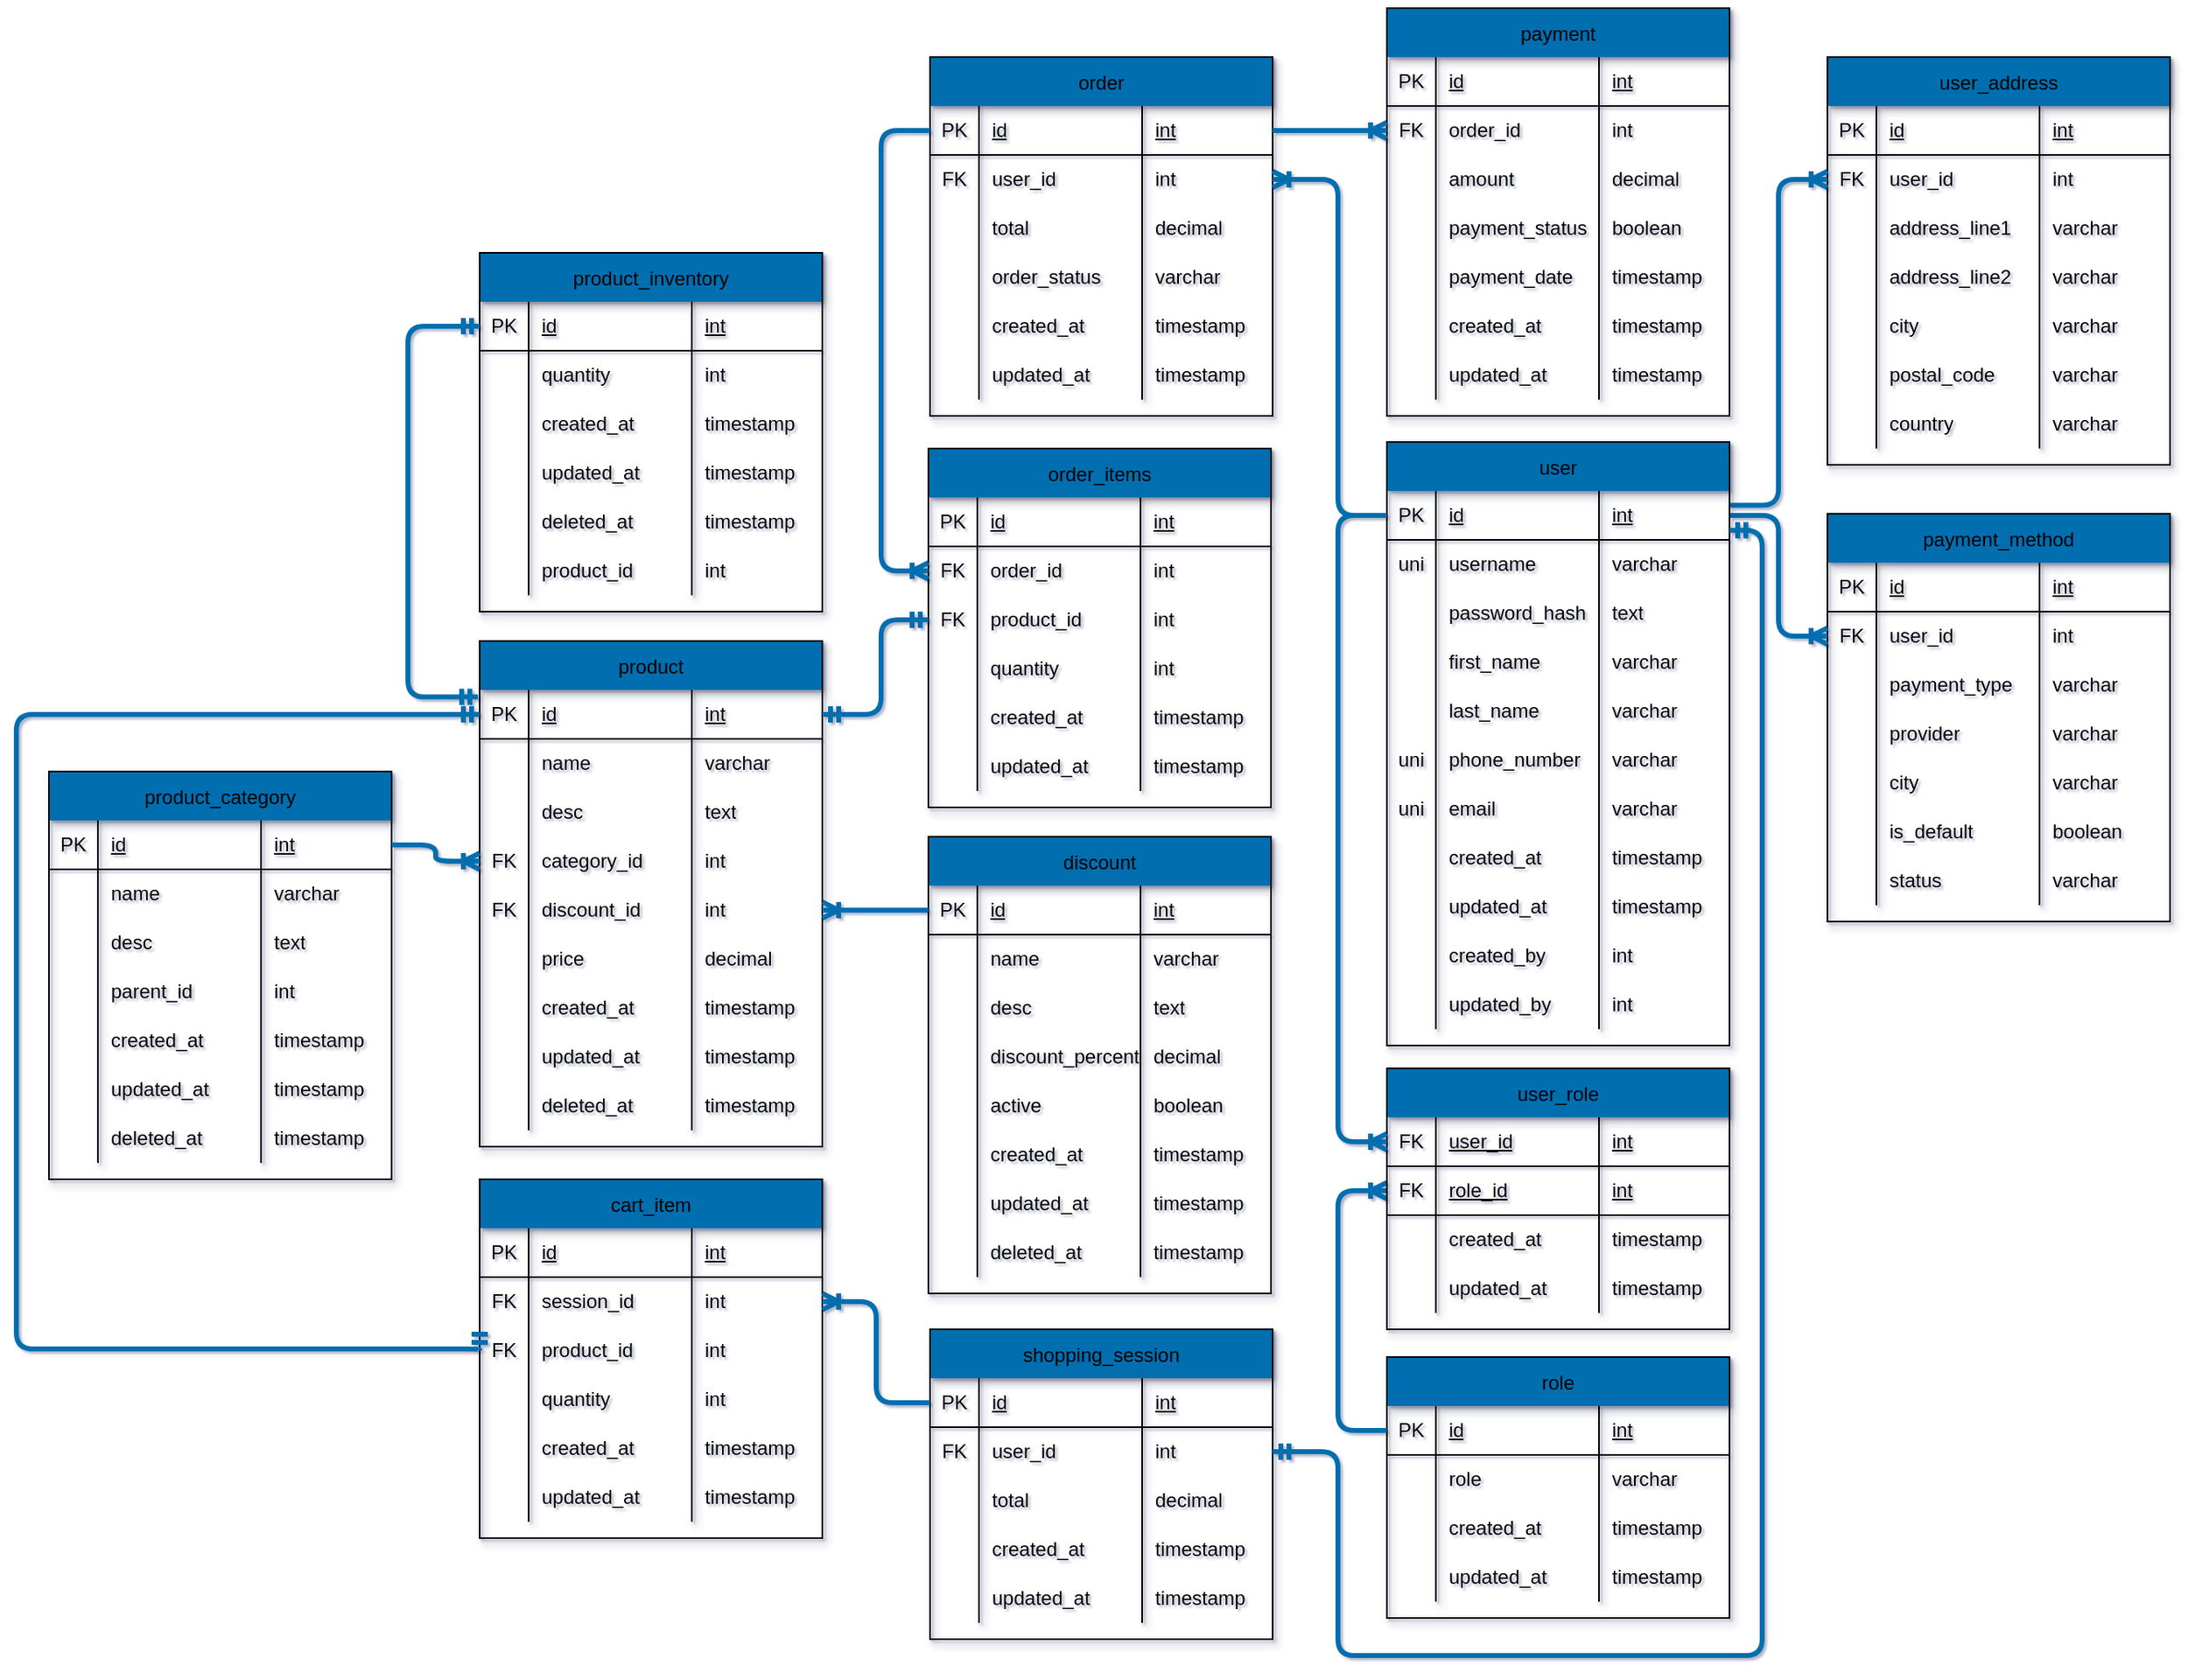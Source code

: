 <mxfile>
    <diagram id="Csgcfp8uHGx5-KTH1u5U" name="erd">
        <mxGraphModel dx="2243" dy="2653" grid="1" gridSize="10" guides="1" tooltips="1" connect="1" arrows="1" fold="1" page="1" pageScale="1" pageWidth="850" pageHeight="1100" background="#ffffff" math="0" shadow="1">
            <root>
                <mxCell id="0"/>
                <mxCell id="1" parent="0"/>
                <mxCell id="264" value="user_address" style="shape=table;startSize=30;container=1;collapsible=1;childLayout=tableLayout;fixedRows=1;rowLines=0;fontStyle=0;align=center;resizeLast=1;shadow=1;swimlaneLine=0;fillColor=#006eaf;labelBorderColor=none;labelBackgroundColor=none;strokeColor=#000000;" parent="1" vertex="1">
                    <mxGeometry x="240" y="-1200" width="210" height="250" as="geometry">
                        <mxRectangle x="-180" y="-180" width="80" height="30" as="alternateBounds"/>
                    </mxGeometry>
                </mxCell>
                <mxCell id="265" value="" style="shape=partialRectangle;collapsible=0;dropTarget=0;pointerEvents=0;fillColor=none;points=[[0,0.5],[1,0.5]];portConstraint=eastwest;top=0;left=0;right=0;bottom=1;labelBorderColor=none;html=1;fontStyle=0;fontColor=#000000;labelBackgroundColor=none;strokeColor=#000000;" parent="264" vertex="1">
                    <mxGeometry y="30" width="210" height="30" as="geometry"/>
                </mxCell>
                <mxCell id="266" value="PK" style="shape=partialRectangle;overflow=hidden;connectable=0;fillColor=none;top=0;left=0;bottom=0;right=0;fontStyle=0;labelBorderColor=none;html=1;fontColor=#000000;labelBackgroundColor=none;strokeColor=#000000;" parent="265" vertex="1">
                    <mxGeometry width="30" height="30" as="geometry">
                        <mxRectangle width="30" height="30" as="alternateBounds"/>
                    </mxGeometry>
                </mxCell>
                <mxCell id="267" value="id" style="shape=partialRectangle;overflow=hidden;connectable=0;fillColor=none;top=0;left=0;bottom=0;right=0;align=left;spacingLeft=6;fontStyle=4;labelBorderColor=none;html=1;fontColor=#000000;labelBackgroundColor=none;strokeColor=#000000;" parent="265" vertex="1">
                    <mxGeometry x="30" width="100" height="30" as="geometry">
                        <mxRectangle width="100" height="30" as="alternateBounds"/>
                    </mxGeometry>
                </mxCell>
                <mxCell id="268" value="int" style="shape=partialRectangle;overflow=hidden;connectable=0;fillColor=none;top=0;left=0;bottom=0;right=0;align=left;spacingLeft=6;fontStyle=4;labelBorderColor=none;html=1;fontColor=#000000;labelBackgroundColor=none;strokeColor=#000000;" parent="265" vertex="1">
                    <mxGeometry x="130" width="80" height="30" as="geometry">
                        <mxRectangle width="80" height="30" as="alternateBounds"/>
                    </mxGeometry>
                </mxCell>
                <mxCell id="269" value="" style="shape=partialRectangle;collapsible=0;dropTarget=0;pointerEvents=0;fillColor=none;points=[[0,0.5],[1,0.5]];portConstraint=eastwest;top=0;left=0;right=0;bottom=0;labelBorderColor=none;html=1;fontStyle=0;fontColor=#000000;labelBackgroundColor=none;strokeColor=#000000;" parent="264" vertex="1">
                    <mxGeometry y="60" width="210" height="30" as="geometry"/>
                </mxCell>
                <mxCell id="270" value="FK" style="shape=partialRectangle;overflow=hidden;connectable=0;fillColor=none;top=0;left=0;bottom=0;right=0;labelBorderColor=none;html=1;fontStyle=0;fontColor=#000000;labelBackgroundColor=none;strokeColor=#000000;" parent="269" vertex="1">
                    <mxGeometry width="30" height="30" as="geometry">
                        <mxRectangle width="30" height="30" as="alternateBounds"/>
                    </mxGeometry>
                </mxCell>
                <mxCell id="271" value="user_id" style="shape=partialRectangle;overflow=hidden;connectable=0;fillColor=none;top=0;left=0;bottom=0;right=0;align=left;spacingLeft=6;labelBorderColor=none;html=1;fontStyle=0;fontColor=#000000;labelBackgroundColor=none;strokeColor=#000000;" parent="269" vertex="1">
                    <mxGeometry x="30" width="100" height="30" as="geometry">
                        <mxRectangle width="100" height="30" as="alternateBounds"/>
                    </mxGeometry>
                </mxCell>
                <mxCell id="272" value="int" style="shape=partialRectangle;overflow=hidden;connectable=0;fillColor=none;top=0;left=0;bottom=0;right=0;align=left;spacingLeft=6;labelBorderColor=none;html=1;fontStyle=0;fontColor=#000000;labelBackgroundColor=none;strokeColor=#000000;" parent="269" vertex="1">
                    <mxGeometry x="130" width="80" height="30" as="geometry">
                        <mxRectangle width="80" height="30" as="alternateBounds"/>
                    </mxGeometry>
                </mxCell>
                <mxCell id="273" value="" style="shape=partialRectangle;collapsible=0;dropTarget=0;pointerEvents=0;fillColor=none;points=[[0,0.5],[1,0.5]];portConstraint=eastwest;top=0;left=0;right=0;bottom=0;labelBorderColor=none;html=1;fontStyle=0;fontColor=#000000;labelBackgroundColor=none;strokeColor=#000000;" parent="264" vertex="1">
                    <mxGeometry y="90" width="210" height="30" as="geometry"/>
                </mxCell>
                <mxCell id="274" value="" style="shape=partialRectangle;overflow=hidden;connectable=0;fillColor=none;top=0;left=0;bottom=0;right=0;labelBorderColor=none;html=1;fontStyle=0;fontColor=#000000;labelBackgroundColor=none;strokeColor=#000000;" parent="273" vertex="1">
                    <mxGeometry width="30" height="30" as="geometry">
                        <mxRectangle width="30" height="30" as="alternateBounds"/>
                    </mxGeometry>
                </mxCell>
                <mxCell id="275" value="address_line1" style="shape=partialRectangle;overflow=hidden;connectable=0;fillColor=none;top=0;left=0;bottom=0;right=0;align=left;spacingLeft=6;labelBorderColor=none;html=1;fontStyle=0;fontColor=#000000;labelBackgroundColor=none;strokeColor=#000000;" parent="273" vertex="1">
                    <mxGeometry x="30" width="100" height="30" as="geometry">
                        <mxRectangle width="100" height="30" as="alternateBounds"/>
                    </mxGeometry>
                </mxCell>
                <mxCell id="276" value="varchar" style="shape=partialRectangle;overflow=hidden;connectable=0;fillColor=none;top=0;left=0;bottom=0;right=0;align=left;spacingLeft=6;labelBorderColor=none;html=1;fontStyle=0;fontColor=#000000;labelBackgroundColor=none;strokeColor=#000000;" parent="273" vertex="1">
                    <mxGeometry x="130" width="80" height="30" as="geometry">
                        <mxRectangle width="80" height="30" as="alternateBounds"/>
                    </mxGeometry>
                </mxCell>
                <mxCell id="297" value="" style="shape=partialRectangle;collapsible=0;dropTarget=0;pointerEvents=0;fillColor=none;points=[[0,0.5],[1,0.5]];portConstraint=eastwest;top=0;left=0;right=0;bottom=0;labelBorderColor=none;html=1;fontStyle=0;fontColor=#000000;labelBackgroundColor=none;strokeColor=#000000;" parent="264" vertex="1">
                    <mxGeometry y="120" width="210" height="30" as="geometry"/>
                </mxCell>
                <mxCell id="298" value="" style="shape=partialRectangle;overflow=hidden;connectable=0;fillColor=none;top=0;left=0;bottom=0;right=0;labelBorderColor=none;html=1;fontStyle=0;fontColor=#000000;labelBackgroundColor=none;strokeColor=#000000;" parent="297" vertex="1">
                    <mxGeometry width="30" height="30" as="geometry">
                        <mxRectangle width="30" height="30" as="alternateBounds"/>
                    </mxGeometry>
                </mxCell>
                <mxCell id="299" value="address_line2" style="shape=partialRectangle;overflow=hidden;connectable=0;fillColor=none;top=0;left=0;bottom=0;right=0;align=left;spacingLeft=6;labelBorderColor=none;html=1;fontStyle=0;fontColor=#000000;labelBackgroundColor=none;strokeColor=#000000;" parent="297" vertex="1">
                    <mxGeometry x="30" width="100" height="30" as="geometry">
                        <mxRectangle width="100" height="30" as="alternateBounds"/>
                    </mxGeometry>
                </mxCell>
                <mxCell id="300" value="varchar" style="shape=partialRectangle;overflow=hidden;connectable=0;fillColor=none;top=0;left=0;bottom=0;right=0;align=left;spacingLeft=6;labelBorderColor=none;html=1;fontStyle=0;fontColor=#000000;labelBackgroundColor=none;strokeColor=#000000;" parent="297" vertex="1">
                    <mxGeometry x="130" width="80" height="30" as="geometry">
                        <mxRectangle width="80" height="30" as="alternateBounds"/>
                    </mxGeometry>
                </mxCell>
                <mxCell id="277" value="" style="shape=partialRectangle;collapsible=0;dropTarget=0;pointerEvents=0;fillColor=none;points=[[0,0.5],[1,0.5]];portConstraint=eastwest;top=0;left=0;right=0;bottom=0;labelBorderColor=none;html=1;fontStyle=0;fontColor=#000000;labelBackgroundColor=none;strokeColor=#000000;" parent="264" vertex="1">
                    <mxGeometry y="150" width="210" height="30" as="geometry"/>
                </mxCell>
                <mxCell id="278" value="" style="shape=partialRectangle;overflow=hidden;connectable=0;fillColor=none;top=0;left=0;bottom=0;right=0;labelBorderColor=none;html=1;fontStyle=0;fontColor=#000000;labelBackgroundColor=none;strokeColor=#000000;" parent="277" vertex="1">
                    <mxGeometry width="30" height="30" as="geometry">
                        <mxRectangle width="30" height="30" as="alternateBounds"/>
                    </mxGeometry>
                </mxCell>
                <mxCell id="279" value="city" style="shape=partialRectangle;overflow=hidden;connectable=0;fillColor=none;top=0;left=0;bottom=0;right=0;align=left;spacingLeft=6;labelBorderColor=none;html=1;fontStyle=0;fontColor=#000000;labelBackgroundColor=none;strokeColor=#000000;" parent="277" vertex="1">
                    <mxGeometry x="30" width="100" height="30" as="geometry">
                        <mxRectangle width="100" height="30" as="alternateBounds"/>
                    </mxGeometry>
                </mxCell>
                <mxCell id="280" value="varchar" style="shape=partialRectangle;overflow=hidden;connectable=0;fillColor=none;top=0;left=0;bottom=0;right=0;align=left;spacingLeft=6;labelBorderColor=none;html=1;fontStyle=0;fontColor=#000000;labelBackgroundColor=none;strokeColor=#000000;" parent="277" vertex="1">
                    <mxGeometry x="130" width="80" height="30" as="geometry">
                        <mxRectangle width="80" height="30" as="alternateBounds"/>
                    </mxGeometry>
                </mxCell>
                <mxCell id="281" value="" style="shape=partialRectangle;collapsible=0;dropTarget=0;pointerEvents=0;fillColor=none;points=[[0,0.5],[1,0.5]];portConstraint=eastwest;top=0;left=0;right=0;bottom=0;labelBorderColor=none;html=1;fontStyle=0;fontColor=#000000;labelBackgroundColor=none;strokeColor=#000000;" parent="264" vertex="1">
                    <mxGeometry y="180" width="210" height="30" as="geometry"/>
                </mxCell>
                <mxCell id="282" value="" style="shape=partialRectangle;overflow=hidden;connectable=0;fillColor=none;top=0;left=0;bottom=0;right=0;labelBorderColor=none;html=1;fontStyle=0;fontColor=#000000;labelBackgroundColor=none;strokeColor=#000000;" parent="281" vertex="1">
                    <mxGeometry width="30" height="30" as="geometry">
                        <mxRectangle width="30" height="30" as="alternateBounds"/>
                    </mxGeometry>
                </mxCell>
                <mxCell id="283" value="postal_code" style="shape=partialRectangle;overflow=hidden;connectable=0;fillColor=none;top=0;left=0;bottom=0;right=0;align=left;spacingLeft=6;labelBorderColor=none;html=1;fontStyle=0;fontColor=#000000;labelBackgroundColor=none;strokeColor=#000000;" parent="281" vertex="1">
                    <mxGeometry x="30" width="100" height="30" as="geometry">
                        <mxRectangle width="100" height="30" as="alternateBounds"/>
                    </mxGeometry>
                </mxCell>
                <mxCell id="284" value="varchar" style="shape=partialRectangle;overflow=hidden;connectable=0;fillColor=none;top=0;left=0;bottom=0;right=0;align=left;spacingLeft=6;labelBorderColor=none;html=1;fontStyle=0;fontColor=#000000;labelBackgroundColor=none;strokeColor=#000000;" parent="281" vertex="1">
                    <mxGeometry x="130" width="80" height="30" as="geometry">
                        <mxRectangle width="80" height="30" as="alternateBounds"/>
                    </mxGeometry>
                </mxCell>
                <mxCell id="285" value="" style="shape=partialRectangle;collapsible=0;dropTarget=0;pointerEvents=0;fillColor=none;points=[[0,0.5],[1,0.5]];portConstraint=eastwest;top=0;left=0;right=0;bottom=0;labelBorderColor=none;html=1;fontStyle=0;fontColor=#000000;labelBackgroundColor=none;strokeColor=#000000;" parent="264" vertex="1">
                    <mxGeometry y="210" width="210" height="30" as="geometry"/>
                </mxCell>
                <mxCell id="286" value="" style="shape=partialRectangle;overflow=hidden;connectable=0;fillColor=none;top=0;left=0;bottom=0;right=0;labelBorderColor=none;html=1;fontStyle=0;fontColor=#000000;labelBackgroundColor=none;strokeColor=#000000;" parent="285" vertex="1">
                    <mxGeometry width="30" height="30" as="geometry">
                        <mxRectangle width="30" height="30" as="alternateBounds"/>
                    </mxGeometry>
                </mxCell>
                <mxCell id="287" value="country" style="shape=partialRectangle;overflow=hidden;connectable=0;fillColor=none;top=0;left=0;bottom=0;right=0;align=left;spacingLeft=6;labelBorderColor=none;html=1;fontStyle=0;fontColor=#000000;labelBackgroundColor=none;strokeColor=#000000;" parent="285" vertex="1">
                    <mxGeometry x="30" width="100" height="30" as="geometry">
                        <mxRectangle width="100" height="30" as="alternateBounds"/>
                    </mxGeometry>
                </mxCell>
                <mxCell id="288" value="varchar" style="shape=partialRectangle;overflow=hidden;connectable=0;fillColor=none;top=0;left=0;bottom=0;right=0;align=left;spacingLeft=6;labelBorderColor=none;html=1;fontStyle=0;fontColor=#000000;labelBackgroundColor=none;strokeColor=#000000;" parent="285" vertex="1">
                    <mxGeometry x="130" width="80" height="30" as="geometry">
                        <mxRectangle width="80" height="30" as="alternateBounds"/>
                    </mxGeometry>
                </mxCell>
                <mxCell id="301" value="payment_method" style="shape=table;startSize=30;container=1;collapsible=1;childLayout=tableLayout;fixedRows=1;rowLines=0;fontStyle=0;align=center;resizeLast=1;shadow=1;swimlaneLine=0;fillColor=#006eaf;labelBorderColor=none;labelBackgroundColor=none;strokeColor=#000000;" parent="1" vertex="1">
                    <mxGeometry x="240" y="-920" width="210" height="250" as="geometry">
                        <mxRectangle x="-180" y="-180" width="80" height="30" as="alternateBounds"/>
                    </mxGeometry>
                </mxCell>
                <mxCell id="302" value="" style="shape=partialRectangle;collapsible=0;dropTarget=0;pointerEvents=0;fillColor=none;points=[[0,0.5],[1,0.5]];portConstraint=eastwest;top=0;left=0;right=0;bottom=1;labelBorderColor=none;html=1;fontStyle=0;fontColor=#000000;labelBackgroundColor=none;strokeColor=#000000;" parent="301" vertex="1">
                    <mxGeometry y="30" width="210" height="30" as="geometry"/>
                </mxCell>
                <mxCell id="303" value="PK" style="shape=partialRectangle;overflow=hidden;connectable=0;fillColor=none;top=0;left=0;bottom=0;right=0;fontStyle=0;labelBorderColor=none;html=1;fontColor=#000000;labelBackgroundColor=none;strokeColor=#000000;" parent="302" vertex="1">
                    <mxGeometry width="30" height="30" as="geometry">
                        <mxRectangle width="30" height="30" as="alternateBounds"/>
                    </mxGeometry>
                </mxCell>
                <mxCell id="304" value="id" style="shape=partialRectangle;overflow=hidden;connectable=0;fillColor=none;top=0;left=0;bottom=0;right=0;align=left;spacingLeft=6;fontStyle=4;labelBorderColor=none;html=1;fontColor=#000000;labelBackgroundColor=none;strokeColor=#000000;" parent="302" vertex="1">
                    <mxGeometry x="30" width="100" height="30" as="geometry">
                        <mxRectangle width="100" height="30" as="alternateBounds"/>
                    </mxGeometry>
                </mxCell>
                <mxCell id="305" value="int" style="shape=partialRectangle;overflow=hidden;connectable=0;fillColor=none;top=0;left=0;bottom=0;right=0;align=left;spacingLeft=6;fontStyle=4;labelBorderColor=none;html=1;fontColor=#000000;labelBackgroundColor=none;strokeColor=#000000;" parent="302" vertex="1">
                    <mxGeometry x="130" width="80" height="30" as="geometry">
                        <mxRectangle width="80" height="30" as="alternateBounds"/>
                    </mxGeometry>
                </mxCell>
                <mxCell id="306" value="" style="shape=partialRectangle;collapsible=0;dropTarget=0;pointerEvents=0;fillColor=none;points=[[0,0.5],[1,0.5]];portConstraint=eastwest;top=0;left=0;right=0;bottom=0;labelBorderColor=none;html=1;fontStyle=0;fontColor=#000000;labelBackgroundColor=none;strokeColor=#000000;" parent="301" vertex="1">
                    <mxGeometry y="60" width="210" height="30" as="geometry"/>
                </mxCell>
                <mxCell id="307" value="FK" style="shape=partialRectangle;overflow=hidden;connectable=0;fillColor=none;top=0;left=0;bottom=0;right=0;labelBorderColor=none;html=1;fontStyle=0;fontColor=#000000;labelBackgroundColor=none;strokeColor=#000000;" parent="306" vertex="1">
                    <mxGeometry width="30" height="30" as="geometry">
                        <mxRectangle width="30" height="30" as="alternateBounds"/>
                    </mxGeometry>
                </mxCell>
                <mxCell id="308" value="user_id" style="shape=partialRectangle;overflow=hidden;connectable=0;fillColor=none;top=0;left=0;bottom=0;right=0;align=left;spacingLeft=6;labelBorderColor=none;html=1;fontStyle=0;fontColor=#000000;labelBackgroundColor=none;strokeColor=#000000;" parent="306" vertex="1">
                    <mxGeometry x="30" width="100" height="30" as="geometry">
                        <mxRectangle width="100" height="30" as="alternateBounds"/>
                    </mxGeometry>
                </mxCell>
                <mxCell id="309" value="int" style="shape=partialRectangle;overflow=hidden;connectable=0;fillColor=none;top=0;left=0;bottom=0;right=0;align=left;spacingLeft=6;labelBorderColor=none;html=1;fontStyle=0;fontColor=#000000;labelBackgroundColor=none;strokeColor=#000000;" parent="306" vertex="1">
                    <mxGeometry x="130" width="80" height="30" as="geometry">
                        <mxRectangle width="80" height="30" as="alternateBounds"/>
                    </mxGeometry>
                </mxCell>
                <mxCell id="310" value="" style="shape=partialRectangle;collapsible=0;dropTarget=0;pointerEvents=0;fillColor=none;points=[[0,0.5],[1,0.5]];portConstraint=eastwest;top=0;left=0;right=0;bottom=0;labelBorderColor=none;html=1;fontStyle=0;fontColor=#000000;labelBackgroundColor=none;strokeColor=#000000;" parent="301" vertex="1">
                    <mxGeometry y="90" width="210" height="30" as="geometry"/>
                </mxCell>
                <mxCell id="311" value="" style="shape=partialRectangle;overflow=hidden;connectable=0;fillColor=none;top=0;left=0;bottom=0;right=0;labelBorderColor=none;html=1;fontStyle=0;fontColor=#000000;labelBackgroundColor=none;strokeColor=#000000;" parent="310" vertex="1">
                    <mxGeometry width="30" height="30" as="geometry">
                        <mxRectangle width="30" height="30" as="alternateBounds"/>
                    </mxGeometry>
                </mxCell>
                <mxCell id="312" value="payment_type" style="shape=partialRectangle;overflow=hidden;connectable=0;fillColor=none;top=0;left=0;bottom=0;right=0;align=left;spacingLeft=6;labelBorderColor=none;html=1;fontStyle=0;fontColor=#000000;labelBackgroundColor=none;strokeColor=#000000;" parent="310" vertex="1">
                    <mxGeometry x="30" width="100" height="30" as="geometry">
                        <mxRectangle width="100" height="30" as="alternateBounds"/>
                    </mxGeometry>
                </mxCell>
                <mxCell id="313" value="varchar" style="shape=partialRectangle;overflow=hidden;connectable=0;fillColor=none;top=0;left=0;bottom=0;right=0;align=left;spacingLeft=6;labelBorderColor=none;html=1;fontStyle=0;fontColor=#000000;labelBackgroundColor=none;strokeColor=#000000;" parent="310" vertex="1">
                    <mxGeometry x="130" width="80" height="30" as="geometry">
                        <mxRectangle width="80" height="30" as="alternateBounds"/>
                    </mxGeometry>
                </mxCell>
                <mxCell id="314" value="" style="shape=partialRectangle;collapsible=0;dropTarget=0;pointerEvents=0;fillColor=none;points=[[0,0.5],[1,0.5]];portConstraint=eastwest;top=0;left=0;right=0;bottom=0;labelBorderColor=none;html=1;fontStyle=0;fontColor=#000000;labelBackgroundColor=none;strokeColor=#000000;" parent="301" vertex="1">
                    <mxGeometry y="120" width="210" height="30" as="geometry"/>
                </mxCell>
                <mxCell id="315" value="" style="shape=partialRectangle;overflow=hidden;connectable=0;fillColor=none;top=0;left=0;bottom=0;right=0;labelBorderColor=none;html=1;fontStyle=0;fontColor=#000000;labelBackgroundColor=none;strokeColor=#000000;" parent="314" vertex="1">
                    <mxGeometry width="30" height="30" as="geometry">
                        <mxRectangle width="30" height="30" as="alternateBounds"/>
                    </mxGeometry>
                </mxCell>
                <mxCell id="316" value="provider" style="shape=partialRectangle;overflow=hidden;connectable=0;fillColor=none;top=0;left=0;bottom=0;right=0;align=left;spacingLeft=6;labelBorderColor=none;html=1;fontStyle=0;fontColor=#000000;labelBackgroundColor=none;strokeColor=#000000;" parent="314" vertex="1">
                    <mxGeometry x="30" width="100" height="30" as="geometry">
                        <mxRectangle width="100" height="30" as="alternateBounds"/>
                    </mxGeometry>
                </mxCell>
                <mxCell id="317" value="varchar" style="shape=partialRectangle;overflow=hidden;connectable=0;fillColor=none;top=0;left=0;bottom=0;right=0;align=left;spacingLeft=6;labelBorderColor=none;html=1;fontStyle=0;fontColor=#000000;labelBackgroundColor=none;strokeColor=#000000;" parent="314" vertex="1">
                    <mxGeometry x="130" width="80" height="30" as="geometry">
                        <mxRectangle width="80" height="30" as="alternateBounds"/>
                    </mxGeometry>
                </mxCell>
                <mxCell id="318" value="" style="shape=partialRectangle;collapsible=0;dropTarget=0;pointerEvents=0;fillColor=none;points=[[0,0.5],[1,0.5]];portConstraint=eastwest;top=0;left=0;right=0;bottom=0;labelBorderColor=none;html=1;fontStyle=0;fontColor=#000000;labelBackgroundColor=none;strokeColor=#000000;" parent="301" vertex="1">
                    <mxGeometry y="150" width="210" height="30" as="geometry"/>
                </mxCell>
                <mxCell id="319" value="" style="shape=partialRectangle;overflow=hidden;connectable=0;fillColor=none;top=0;left=0;bottom=0;right=0;labelBorderColor=none;html=1;fontStyle=0;fontColor=#000000;labelBackgroundColor=none;strokeColor=#000000;" parent="318" vertex="1">
                    <mxGeometry width="30" height="30" as="geometry">
                        <mxRectangle width="30" height="30" as="alternateBounds"/>
                    </mxGeometry>
                </mxCell>
                <mxCell id="320" value="city" style="shape=partialRectangle;overflow=hidden;connectable=0;fillColor=none;top=0;left=0;bottom=0;right=0;align=left;spacingLeft=6;labelBorderColor=none;html=1;fontStyle=0;fontColor=#000000;labelBackgroundColor=none;strokeColor=#000000;" parent="318" vertex="1">
                    <mxGeometry x="30" width="100" height="30" as="geometry">
                        <mxRectangle width="100" height="30" as="alternateBounds"/>
                    </mxGeometry>
                </mxCell>
                <mxCell id="321" value="varchar" style="shape=partialRectangle;overflow=hidden;connectable=0;fillColor=none;top=0;left=0;bottom=0;right=0;align=left;spacingLeft=6;labelBorderColor=none;html=1;fontStyle=0;fontColor=#000000;labelBackgroundColor=none;strokeColor=#000000;" parent="318" vertex="1">
                    <mxGeometry x="130" width="80" height="30" as="geometry">
                        <mxRectangle width="80" height="30" as="alternateBounds"/>
                    </mxGeometry>
                </mxCell>
                <mxCell id="787" value="" style="shape=partialRectangle;collapsible=0;dropTarget=0;pointerEvents=0;fillColor=none;points=[[0,0.5],[1,0.5]];portConstraint=eastwest;top=0;left=0;right=0;bottom=0;labelBorderColor=none;html=1;fontStyle=0;fontColor=#000000;labelBackgroundColor=none;strokeColor=#000000;" parent="301" vertex="1">
                    <mxGeometry y="180" width="210" height="30" as="geometry"/>
                </mxCell>
                <mxCell id="788" value="" style="shape=partialRectangle;overflow=hidden;connectable=0;fillColor=none;top=0;left=0;bottom=0;right=0;labelBorderColor=none;html=1;fontStyle=0;fontColor=#000000;labelBackgroundColor=none;strokeColor=#000000;" parent="787" vertex="1">
                    <mxGeometry width="30" height="30" as="geometry">
                        <mxRectangle width="30" height="30" as="alternateBounds"/>
                    </mxGeometry>
                </mxCell>
                <mxCell id="789" value="is_default" style="shape=partialRectangle;overflow=hidden;connectable=0;fillColor=none;top=0;left=0;bottom=0;right=0;align=left;spacingLeft=6;labelBorderColor=none;html=1;fontStyle=0;fontColor=#000000;labelBackgroundColor=none;strokeColor=#000000;" parent="787" vertex="1">
                    <mxGeometry x="30" width="100" height="30" as="geometry">
                        <mxRectangle width="100" height="30" as="alternateBounds"/>
                    </mxGeometry>
                </mxCell>
                <mxCell id="790" value="boolean" style="shape=partialRectangle;overflow=hidden;connectable=0;fillColor=none;top=0;left=0;bottom=0;right=0;align=left;spacingLeft=6;labelBorderColor=none;html=1;fontStyle=0;fontColor=#000000;labelBackgroundColor=none;strokeColor=#000000;" parent="787" vertex="1">
                    <mxGeometry x="130" width="80" height="30" as="geometry">
                        <mxRectangle width="80" height="30" as="alternateBounds"/>
                    </mxGeometry>
                </mxCell>
                <mxCell id="791" value="" style="shape=partialRectangle;collapsible=0;dropTarget=0;pointerEvents=0;fillColor=none;points=[[0,0.5],[1,0.5]];portConstraint=eastwest;top=0;left=0;right=0;bottom=0;labelBorderColor=none;html=1;fontStyle=0;fontColor=#000000;labelBackgroundColor=none;strokeColor=#000000;" parent="301" vertex="1">
                    <mxGeometry y="210" width="210" height="30" as="geometry"/>
                </mxCell>
                <mxCell id="792" value="" style="shape=partialRectangle;overflow=hidden;connectable=0;fillColor=none;top=0;left=0;bottom=0;right=0;labelBorderColor=none;html=1;fontStyle=0;fontColor=#000000;labelBackgroundColor=none;strokeColor=#000000;" parent="791" vertex="1">
                    <mxGeometry width="30" height="30" as="geometry">
                        <mxRectangle width="30" height="30" as="alternateBounds"/>
                    </mxGeometry>
                </mxCell>
                <mxCell id="793" value="status" style="shape=partialRectangle;overflow=hidden;connectable=0;fillColor=none;top=0;left=0;bottom=0;right=0;align=left;spacingLeft=6;labelBorderColor=none;html=1;fontStyle=0;fontColor=#000000;labelBackgroundColor=none;strokeColor=#000000;" parent="791" vertex="1">
                    <mxGeometry x="30" width="100" height="30" as="geometry">
                        <mxRectangle width="100" height="30" as="alternateBounds"/>
                    </mxGeometry>
                </mxCell>
                <mxCell id="794" value="varchar" style="shape=partialRectangle;overflow=hidden;connectable=0;fillColor=none;top=0;left=0;bottom=0;right=0;align=left;spacingLeft=6;labelBorderColor=none;html=1;fontStyle=0;fontColor=#000000;labelBackgroundColor=none;strokeColor=#000000;" parent="791" vertex="1">
                    <mxGeometry x="130" width="80" height="30" as="geometry">
                        <mxRectangle width="80" height="30" as="alternateBounds"/>
                    </mxGeometry>
                </mxCell>
                <mxCell id="330" value="" style="edgeStyle=orthogonalEdgeStyle;fontSize=12;html=1;endArrow=ERoneToMany;fontColor=#000000;exitX=0.999;exitY=0.293;exitDx=0;exitDy=0;entryX=0;entryY=0.5;entryDx=0;entryDy=0;strokeColor=#006EAF;jumpSize=10;exitPerimeter=0;fillColor=#1ba1e2;strokeWidth=3;" parent="1" source="387" target="269" edge="1">
                    <mxGeometry width="100" height="100" relative="1" as="geometry">
                        <mxPoint x="230" y="-765" as="sourcePoint"/>
                        <mxPoint x="240" y="-630" as="targetPoint"/>
                        <Array as="points">
                            <mxPoint x="210" y="-925"/>
                            <mxPoint x="210" y="-1125"/>
                        </Array>
                    </mxGeometry>
                </mxCell>
                <mxCell id="331" value="" style="edgeStyle=orthogonalEdgeStyle;fontSize=12;html=1;endArrow=ERoneToMany;fontColor=#000000;exitX=1;exitY=0.5;exitDx=0;exitDy=0;strokeColor=#006EAF;jumpSize=10;fillColor=#1ba1e2;strokeWidth=3;" parent="1" source="387" target="306" edge="1">
                    <mxGeometry width="100" height="100" relative="1" as="geometry">
                        <mxPoint x="230" y="-765" as="sourcePoint"/>
                        <mxPoint x="360" y="-845" as="targetPoint"/>
                    </mxGeometry>
                </mxCell>
                <mxCell id="332" value="role" style="shape=table;startSize=30;container=1;collapsible=1;childLayout=tableLayout;fixedRows=1;rowLines=0;fontStyle=0;align=center;resizeLast=1;shadow=1;swimlaneLine=0;fillColor=#006eaf;labelBorderColor=none;labelBackgroundColor=none;strokeColor=#000000;" parent="1" vertex="1">
                    <mxGeometry x="-30" y="-403" width="210" height="160" as="geometry">
                        <mxRectangle x="-180" y="-180" width="80" height="30" as="alternateBounds"/>
                    </mxGeometry>
                </mxCell>
                <mxCell id="333" value="" style="shape=partialRectangle;collapsible=0;dropTarget=0;pointerEvents=0;fillColor=none;points=[[0,0.5],[1,0.5]];portConstraint=eastwest;top=0;left=0;right=0;bottom=1;labelBorderColor=none;html=1;fontStyle=0;fontColor=#000000;labelBackgroundColor=none;strokeColor=#000000;" parent="332" vertex="1">
                    <mxGeometry y="30" width="210" height="30" as="geometry"/>
                </mxCell>
                <mxCell id="334" value="PK" style="shape=partialRectangle;overflow=hidden;connectable=0;fillColor=none;top=0;left=0;bottom=0;right=0;fontStyle=0;labelBorderColor=none;html=1;fontColor=#000000;labelBackgroundColor=none;strokeColor=#000000;" parent="333" vertex="1">
                    <mxGeometry width="30" height="30" as="geometry">
                        <mxRectangle width="30" height="30" as="alternateBounds"/>
                    </mxGeometry>
                </mxCell>
                <mxCell id="335" value="id" style="shape=partialRectangle;overflow=hidden;connectable=0;fillColor=none;top=0;left=0;bottom=0;right=0;align=left;spacingLeft=6;fontStyle=4;labelBorderColor=none;html=1;fontColor=#000000;labelBackgroundColor=none;strokeColor=#000000;" parent="333" vertex="1">
                    <mxGeometry x="30" width="100" height="30" as="geometry">
                        <mxRectangle width="100" height="30" as="alternateBounds"/>
                    </mxGeometry>
                </mxCell>
                <mxCell id="336" value="int" style="shape=partialRectangle;overflow=hidden;connectable=0;fillColor=none;top=0;left=0;bottom=0;right=0;align=left;spacingLeft=6;fontStyle=4;labelBorderColor=none;html=1;fontColor=#000000;labelBackgroundColor=none;strokeColor=#000000;" parent="333" vertex="1">
                    <mxGeometry x="130" width="80" height="30" as="geometry">
                        <mxRectangle width="80" height="30" as="alternateBounds"/>
                    </mxGeometry>
                </mxCell>
                <mxCell id="337" value="" style="shape=partialRectangle;collapsible=0;dropTarget=0;pointerEvents=0;fillColor=none;points=[[0,0.5],[1,0.5]];portConstraint=eastwest;top=0;left=0;right=0;bottom=0;labelBorderColor=none;html=1;fontStyle=0;fontColor=#000000;labelBackgroundColor=none;strokeColor=#000000;" parent="332" vertex="1">
                    <mxGeometry y="60" width="210" height="30" as="geometry"/>
                </mxCell>
                <mxCell id="338" value="" style="shape=partialRectangle;overflow=hidden;connectable=0;fillColor=none;top=0;left=0;bottom=0;right=0;labelBorderColor=none;html=1;fontStyle=0;fontColor=#000000;labelBackgroundColor=none;strokeColor=#000000;" parent="337" vertex="1">
                    <mxGeometry width="30" height="30" as="geometry">
                        <mxRectangle width="30" height="30" as="alternateBounds"/>
                    </mxGeometry>
                </mxCell>
                <mxCell id="339" value="role" style="shape=partialRectangle;overflow=hidden;connectable=0;fillColor=none;top=0;left=0;bottom=0;right=0;align=left;spacingLeft=6;labelBorderColor=none;html=1;fontStyle=0;fontColor=#000000;labelBackgroundColor=none;strokeColor=#000000;" parent="337" vertex="1">
                    <mxGeometry x="30" width="100" height="30" as="geometry">
                        <mxRectangle width="100" height="30" as="alternateBounds"/>
                    </mxGeometry>
                </mxCell>
                <mxCell id="340" value="varchar" style="shape=partialRectangle;overflow=hidden;connectable=0;fillColor=none;top=0;left=0;bottom=0;right=0;align=left;spacingLeft=6;labelBorderColor=none;html=1;fontStyle=0;fontColor=#000000;labelBackgroundColor=none;strokeColor=#000000;" parent="337" vertex="1">
                    <mxGeometry x="130" width="80" height="30" as="geometry">
                        <mxRectangle width="80" height="30" as="alternateBounds"/>
                    </mxGeometry>
                </mxCell>
                <mxCell id="357" value="" style="shape=partialRectangle;collapsible=0;dropTarget=0;pointerEvents=0;fillColor=none;points=[[0,0.5],[1,0.5]];portConstraint=eastwest;top=0;left=0;right=0;bottom=0;labelBorderColor=none;html=1;fontStyle=0;fontColor=#000000;labelBackgroundColor=none;strokeColor=#000000;" parent="332" vertex="1">
                    <mxGeometry y="90" width="210" height="30" as="geometry"/>
                </mxCell>
                <mxCell id="358" value="" style="shape=partialRectangle;overflow=hidden;connectable=0;fillColor=none;top=0;left=0;bottom=0;right=0;labelBorderColor=none;html=1;fontStyle=0;fontColor=#000000;labelBackgroundColor=none;strokeColor=#000000;" parent="357" vertex="1">
                    <mxGeometry width="30" height="30" as="geometry">
                        <mxRectangle width="30" height="30" as="alternateBounds"/>
                    </mxGeometry>
                </mxCell>
                <mxCell id="359" value="created_at" style="shape=partialRectangle;overflow=hidden;connectable=0;fillColor=none;top=0;left=0;bottom=0;right=0;align=left;spacingLeft=6;labelBorderColor=none;html=1;fontStyle=0;fontColor=#000000;labelBackgroundColor=none;strokeColor=#000000;" parent="357" vertex="1">
                    <mxGeometry x="30" width="100" height="30" as="geometry">
                        <mxRectangle width="100" height="30" as="alternateBounds"/>
                    </mxGeometry>
                </mxCell>
                <mxCell id="360" value="timestamp" style="shape=partialRectangle;overflow=hidden;connectable=0;fillColor=none;top=0;left=0;bottom=0;right=0;align=left;spacingLeft=6;labelBorderColor=none;html=1;fontStyle=0;fontColor=#000000;labelBackgroundColor=none;strokeColor=#000000;" parent="357" vertex="1">
                    <mxGeometry x="130" width="80" height="30" as="geometry">
                        <mxRectangle width="80" height="30" as="alternateBounds"/>
                    </mxGeometry>
                </mxCell>
                <mxCell id="361" value="" style="shape=partialRectangle;collapsible=0;dropTarget=0;pointerEvents=0;fillColor=none;points=[[0,0.5],[1,0.5]];portConstraint=eastwest;top=0;left=0;right=0;bottom=0;labelBorderColor=none;html=1;fontStyle=0;fontColor=#000000;labelBackgroundColor=none;strokeColor=#000000;" parent="332" vertex="1">
                    <mxGeometry y="120" width="210" height="30" as="geometry"/>
                </mxCell>
                <mxCell id="362" value="" style="shape=partialRectangle;overflow=hidden;connectable=0;fillColor=none;top=0;left=0;bottom=0;right=0;labelBorderColor=none;html=1;fontStyle=0;fontColor=#000000;labelBackgroundColor=none;strokeColor=#000000;" parent="361" vertex="1">
                    <mxGeometry width="30" height="30" as="geometry">
                        <mxRectangle width="30" height="30" as="alternateBounds"/>
                    </mxGeometry>
                </mxCell>
                <mxCell id="363" value="updated_at" style="shape=partialRectangle;overflow=hidden;connectable=0;fillColor=none;top=0;left=0;bottom=0;right=0;align=left;spacingLeft=6;labelBorderColor=none;html=1;fontStyle=0;fontColor=#000000;labelBackgroundColor=none;strokeColor=#000000;" parent="361" vertex="1">
                    <mxGeometry x="30" width="100" height="30" as="geometry">
                        <mxRectangle width="100" height="30" as="alternateBounds"/>
                    </mxGeometry>
                </mxCell>
                <mxCell id="364" value="timestamp" style="shape=partialRectangle;overflow=hidden;connectable=0;fillColor=none;top=0;left=0;bottom=0;right=0;align=left;spacingLeft=6;labelBorderColor=none;html=1;fontStyle=0;fontColor=#000000;labelBackgroundColor=none;strokeColor=#000000;" parent="361" vertex="1">
                    <mxGeometry x="130" width="80" height="30" as="geometry">
                        <mxRectangle width="80" height="30" as="alternateBounds"/>
                    </mxGeometry>
                </mxCell>
                <mxCell id="386" value="user" style="shape=table;startSize=30;container=1;collapsible=1;childLayout=tableLayout;fixedRows=1;rowLines=0;fontStyle=0;align=center;resizeLast=1;shadow=1;swimlaneLine=0;fillColor=#006eaf;labelBorderColor=none;labelBackgroundColor=none;strokeColor=#000000;" parent="1" vertex="1">
                    <mxGeometry x="-30" y="-964" width="210" height="370" as="geometry">
                        <mxRectangle x="-180" y="-180" width="80" height="30" as="alternateBounds"/>
                    </mxGeometry>
                </mxCell>
                <mxCell id="387" value="" style="shape=partialRectangle;collapsible=0;dropTarget=0;pointerEvents=0;fillColor=none;points=[[0,0.5],[1,0.5]];portConstraint=eastwest;top=0;left=0;right=0;bottom=1;labelBorderColor=none;html=1;fontStyle=0;fontColor=#000000;labelBackgroundColor=none;strokeColor=#000000;" parent="386" vertex="1">
                    <mxGeometry y="30" width="210" height="30" as="geometry"/>
                </mxCell>
                <mxCell id="388" value="PK" style="shape=partialRectangle;overflow=hidden;connectable=0;fillColor=none;top=0;left=0;bottom=0;right=0;fontStyle=0;labelBorderColor=none;html=1;fontColor=#000000;labelBackgroundColor=none;strokeColor=#000000;" parent="387" vertex="1">
                    <mxGeometry width="30" height="30" as="geometry">
                        <mxRectangle width="30" height="30" as="alternateBounds"/>
                    </mxGeometry>
                </mxCell>
                <mxCell id="389" value="id" style="shape=partialRectangle;overflow=hidden;connectable=0;fillColor=none;top=0;left=0;bottom=0;right=0;align=left;spacingLeft=6;fontStyle=4;labelBorderColor=none;html=1;fontColor=#000000;labelBackgroundColor=none;strokeColor=#000000;" parent="387" vertex="1">
                    <mxGeometry x="30" width="100" height="30" as="geometry">
                        <mxRectangle width="100" height="30" as="alternateBounds"/>
                    </mxGeometry>
                </mxCell>
                <mxCell id="390" value="int" style="shape=partialRectangle;overflow=hidden;connectable=0;fillColor=none;top=0;left=0;bottom=0;right=0;align=left;spacingLeft=6;fontStyle=4;labelBorderColor=none;html=1;fontColor=#000000;labelBackgroundColor=none;strokeColor=#000000;" parent="387" vertex="1">
                    <mxGeometry x="130" width="80" height="30" as="geometry">
                        <mxRectangle width="80" height="30" as="alternateBounds"/>
                    </mxGeometry>
                </mxCell>
                <mxCell id="391" value="" style="shape=partialRectangle;collapsible=0;dropTarget=0;pointerEvents=0;fillColor=none;points=[[0,0.5],[1,0.5]];portConstraint=eastwest;top=0;left=0;right=0;bottom=0;labelBorderColor=none;html=1;fontStyle=0;fontColor=#000000;labelBackgroundColor=none;strokeColor=#000000;" parent="386" vertex="1">
                    <mxGeometry y="60" width="210" height="30" as="geometry"/>
                </mxCell>
                <mxCell id="392" value="uni" style="shape=partialRectangle;overflow=hidden;connectable=0;fillColor=none;top=0;left=0;bottom=0;right=0;labelBorderColor=none;html=1;fontStyle=0;fontColor=#000000;labelBackgroundColor=none;strokeColor=#000000;" parent="391" vertex="1">
                    <mxGeometry width="30" height="30" as="geometry">
                        <mxRectangle width="30" height="30" as="alternateBounds"/>
                    </mxGeometry>
                </mxCell>
                <mxCell id="393" value="username" style="shape=partialRectangle;overflow=hidden;connectable=0;fillColor=none;top=0;left=0;bottom=0;right=0;align=left;spacingLeft=6;labelBorderColor=none;html=1;fontStyle=0;fontColor=#000000;labelBackgroundColor=none;strokeColor=#000000;" parent="391" vertex="1">
                    <mxGeometry x="30" width="100" height="30" as="geometry">
                        <mxRectangle width="100" height="30" as="alternateBounds"/>
                    </mxGeometry>
                </mxCell>
                <mxCell id="394" value="varchar" style="shape=partialRectangle;overflow=hidden;connectable=0;fillColor=none;top=0;left=0;bottom=0;right=0;align=left;spacingLeft=6;labelBorderColor=none;html=1;fontStyle=0;fontColor=#000000;labelBackgroundColor=none;strokeColor=#000000;" parent="391" vertex="1">
                    <mxGeometry x="130" width="80" height="30" as="geometry">
                        <mxRectangle width="80" height="30" as="alternateBounds"/>
                    </mxGeometry>
                </mxCell>
                <mxCell id="395" value="" style="shape=partialRectangle;collapsible=0;dropTarget=0;pointerEvents=0;fillColor=none;points=[[0,0.5],[1,0.5]];portConstraint=eastwest;top=0;left=0;right=0;bottom=0;labelBorderColor=none;html=1;fontStyle=0;fontColor=#000000;labelBackgroundColor=none;strokeColor=#000000;" parent="386" vertex="1">
                    <mxGeometry y="90" width="210" height="30" as="geometry"/>
                </mxCell>
                <mxCell id="396" value="" style="shape=partialRectangle;overflow=hidden;connectable=0;fillColor=none;top=0;left=0;bottom=0;right=0;labelBorderColor=none;html=1;fontStyle=0;fontColor=#000000;labelBackgroundColor=none;strokeColor=#000000;" parent="395" vertex="1">
                    <mxGeometry width="30" height="30" as="geometry">
                        <mxRectangle width="30" height="30" as="alternateBounds"/>
                    </mxGeometry>
                </mxCell>
                <mxCell id="397" value="password_hash" style="shape=partialRectangle;overflow=hidden;connectable=0;fillColor=none;top=0;left=0;bottom=0;right=0;align=left;spacingLeft=6;labelBorderColor=none;html=1;fontStyle=0;fontColor=#000000;labelBackgroundColor=none;strokeColor=#000000;" parent="395" vertex="1">
                    <mxGeometry x="30" width="100" height="30" as="geometry">
                        <mxRectangle width="100" height="30" as="alternateBounds"/>
                    </mxGeometry>
                </mxCell>
                <mxCell id="398" value="text" style="shape=partialRectangle;overflow=hidden;connectable=0;fillColor=none;top=0;left=0;bottom=0;right=0;align=left;spacingLeft=6;labelBorderColor=none;html=1;fontStyle=0;fontColor=#000000;labelBackgroundColor=none;strokeColor=#000000;" parent="395" vertex="1">
                    <mxGeometry x="130" width="80" height="30" as="geometry">
                        <mxRectangle width="80" height="30" as="alternateBounds"/>
                    </mxGeometry>
                </mxCell>
                <mxCell id="399" value="" style="shape=partialRectangle;collapsible=0;dropTarget=0;pointerEvents=0;fillColor=none;points=[[0,0.5],[1,0.5]];portConstraint=eastwest;top=0;left=0;right=0;bottom=0;labelBorderColor=none;html=1;fontStyle=0;fontColor=#000000;labelBackgroundColor=none;strokeColor=#000000;" parent="386" vertex="1">
                    <mxGeometry y="120" width="210" height="30" as="geometry"/>
                </mxCell>
                <mxCell id="400" value="" style="shape=partialRectangle;overflow=hidden;connectable=0;fillColor=none;top=0;left=0;bottom=0;right=0;labelBorderColor=none;html=1;fontStyle=0;fontColor=#000000;labelBackgroundColor=none;strokeColor=#000000;" parent="399" vertex="1">
                    <mxGeometry width="30" height="30" as="geometry">
                        <mxRectangle width="30" height="30" as="alternateBounds"/>
                    </mxGeometry>
                </mxCell>
                <mxCell id="401" value="first_name" style="shape=partialRectangle;overflow=hidden;connectable=0;fillColor=none;top=0;left=0;bottom=0;right=0;align=left;spacingLeft=6;labelBorderColor=none;html=1;fontStyle=0;fontColor=#000000;labelBackgroundColor=none;strokeColor=#000000;" parent="399" vertex="1">
                    <mxGeometry x="30" width="100" height="30" as="geometry">
                        <mxRectangle width="100" height="30" as="alternateBounds"/>
                    </mxGeometry>
                </mxCell>
                <mxCell id="402" value="varchar" style="shape=partialRectangle;overflow=hidden;connectable=0;fillColor=none;top=0;left=0;bottom=0;right=0;align=left;spacingLeft=6;labelBorderColor=none;html=1;fontStyle=0;fontColor=#000000;labelBackgroundColor=none;strokeColor=#000000;" parent="399" vertex="1">
                    <mxGeometry x="130" width="80" height="30" as="geometry">
                        <mxRectangle width="80" height="30" as="alternateBounds"/>
                    </mxGeometry>
                </mxCell>
                <mxCell id="403" value="" style="shape=partialRectangle;collapsible=0;dropTarget=0;pointerEvents=0;fillColor=none;points=[[0,0.5],[1,0.5]];portConstraint=eastwest;top=0;left=0;right=0;bottom=0;labelBorderColor=none;html=1;fontStyle=0;fontColor=#000000;labelBackgroundColor=none;strokeColor=#000000;" parent="386" vertex="1">
                    <mxGeometry y="150" width="210" height="30" as="geometry"/>
                </mxCell>
                <mxCell id="404" value="" style="shape=partialRectangle;overflow=hidden;connectable=0;fillColor=none;top=0;left=0;bottom=0;right=0;labelBorderColor=none;html=1;fontStyle=0;fontColor=#000000;labelBackgroundColor=none;strokeColor=#000000;" parent="403" vertex="1">
                    <mxGeometry width="30" height="30" as="geometry">
                        <mxRectangle width="30" height="30" as="alternateBounds"/>
                    </mxGeometry>
                </mxCell>
                <mxCell id="405" value="last_name" style="shape=partialRectangle;overflow=hidden;connectable=0;fillColor=none;top=0;left=0;bottom=0;right=0;align=left;spacingLeft=6;labelBorderColor=none;html=1;fontStyle=0;fontColor=#000000;labelBackgroundColor=none;strokeColor=#000000;" parent="403" vertex="1">
                    <mxGeometry x="30" width="100" height="30" as="geometry">
                        <mxRectangle width="100" height="30" as="alternateBounds"/>
                    </mxGeometry>
                </mxCell>
                <mxCell id="406" value="varchar" style="shape=partialRectangle;overflow=hidden;connectable=0;fillColor=none;top=0;left=0;bottom=0;right=0;align=left;spacingLeft=6;labelBorderColor=none;html=1;fontStyle=0;fontColor=#000000;labelBackgroundColor=none;strokeColor=#000000;" parent="403" vertex="1">
                    <mxGeometry x="130" width="80" height="30" as="geometry">
                        <mxRectangle width="80" height="30" as="alternateBounds"/>
                    </mxGeometry>
                </mxCell>
                <mxCell id="252" value="" style="shape=partialRectangle;collapsible=0;dropTarget=0;pointerEvents=0;fillColor=none;points=[[0,0.5],[1,0.5]];portConstraint=eastwest;top=0;left=0;right=0;bottom=0;labelBorderColor=none;html=1;fontStyle=0;fontColor=#000000;labelBackgroundColor=none;strokeColor=#000000;" parent="386" vertex="1">
                    <mxGeometry y="180" width="210" height="30" as="geometry"/>
                </mxCell>
                <mxCell id="253" value="uni" style="shape=partialRectangle;overflow=hidden;connectable=0;fillColor=none;top=0;left=0;bottom=0;right=0;labelBorderColor=none;html=1;fontStyle=0;fontColor=#000000;labelBackgroundColor=none;strokeColor=#000000;" parent="252" vertex="1">
                    <mxGeometry width="30" height="30" as="geometry">
                        <mxRectangle width="30" height="30" as="alternateBounds"/>
                    </mxGeometry>
                </mxCell>
                <mxCell id="254" value="phone_number" style="shape=partialRectangle;overflow=hidden;connectable=0;fillColor=none;top=0;left=0;bottom=0;right=0;align=left;spacingLeft=6;labelBorderColor=none;html=1;fontStyle=0;fontColor=#000000;labelBackgroundColor=none;strokeColor=#000000;" parent="252" vertex="1">
                    <mxGeometry x="30" width="100" height="30" as="geometry">
                        <mxRectangle width="100" height="30" as="alternateBounds"/>
                    </mxGeometry>
                </mxCell>
                <mxCell id="255" value="varchar" style="shape=partialRectangle;overflow=hidden;connectable=0;fillColor=none;top=0;left=0;bottom=0;right=0;align=left;spacingLeft=6;labelBorderColor=none;html=1;fontStyle=0;fontColor=#000000;labelBackgroundColor=none;strokeColor=#000000;" parent="252" vertex="1">
                    <mxGeometry x="130" width="80" height="30" as="geometry">
                        <mxRectangle width="80" height="30" as="alternateBounds"/>
                    </mxGeometry>
                </mxCell>
                <mxCell id="753" value="" style="shape=partialRectangle;collapsible=0;dropTarget=0;pointerEvents=0;fillColor=none;points=[[0,0.5],[1,0.5]];portConstraint=eastwest;top=0;left=0;right=0;bottom=0;labelBorderColor=none;html=1;fontStyle=0;fontColor=#000000;labelBackgroundColor=none;strokeColor=#000000;" parent="386" vertex="1">
                    <mxGeometry y="210" width="210" height="30" as="geometry"/>
                </mxCell>
                <mxCell id="754" value="uni" style="shape=partialRectangle;overflow=hidden;connectable=0;fillColor=none;top=0;left=0;bottom=0;right=0;labelBorderColor=none;html=1;fontStyle=0;fontColor=#000000;labelBackgroundColor=none;strokeColor=#000000;" parent="753" vertex="1">
                    <mxGeometry width="30" height="30" as="geometry">
                        <mxRectangle width="30" height="30" as="alternateBounds"/>
                    </mxGeometry>
                </mxCell>
                <mxCell id="755" value="email" style="shape=partialRectangle;overflow=hidden;connectable=0;fillColor=none;top=0;left=0;bottom=0;right=0;align=left;spacingLeft=6;labelBorderColor=none;html=1;fontStyle=0;fontColor=#000000;labelBackgroundColor=none;strokeColor=#000000;" parent="753" vertex="1">
                    <mxGeometry x="30" width="100" height="30" as="geometry">
                        <mxRectangle width="100" height="30" as="alternateBounds"/>
                    </mxGeometry>
                </mxCell>
                <mxCell id="756" value="varchar" style="shape=partialRectangle;overflow=hidden;connectable=0;fillColor=none;top=0;left=0;bottom=0;right=0;align=left;spacingLeft=6;labelBorderColor=none;html=1;fontStyle=0;fontColor=#000000;labelBackgroundColor=none;strokeColor=#000000;" parent="753" vertex="1">
                    <mxGeometry x="130" width="80" height="30" as="geometry">
                        <mxRectangle width="80" height="30" as="alternateBounds"/>
                    </mxGeometry>
                </mxCell>
                <mxCell id="411" value="" style="shape=partialRectangle;collapsible=0;dropTarget=0;pointerEvents=0;fillColor=none;points=[[0,0.5],[1,0.5]];portConstraint=eastwest;top=0;left=0;right=0;bottom=0;labelBorderColor=none;html=1;fontStyle=0;fontColor=#000000;labelBackgroundColor=none;strokeColor=#000000;" parent="386" vertex="1">
                    <mxGeometry y="240" width="210" height="30" as="geometry"/>
                </mxCell>
                <mxCell id="412" value="" style="shape=partialRectangle;overflow=hidden;connectable=0;fillColor=none;top=0;left=0;bottom=0;right=0;labelBorderColor=none;html=1;fontStyle=0;fontColor=#000000;labelBackgroundColor=none;strokeColor=#000000;" parent="411" vertex="1">
                    <mxGeometry width="30" height="30" as="geometry">
                        <mxRectangle width="30" height="30" as="alternateBounds"/>
                    </mxGeometry>
                </mxCell>
                <mxCell id="413" value="created_at" style="shape=partialRectangle;overflow=hidden;connectable=0;fillColor=none;top=0;left=0;bottom=0;right=0;align=left;spacingLeft=6;labelBorderColor=none;html=1;fontStyle=0;fontColor=#000000;labelBackgroundColor=none;strokeColor=#000000;" parent="411" vertex="1">
                    <mxGeometry x="30" width="100" height="30" as="geometry">
                        <mxRectangle width="100" height="30" as="alternateBounds"/>
                    </mxGeometry>
                </mxCell>
                <mxCell id="414" value="timestamp" style="shape=partialRectangle;overflow=hidden;connectable=0;fillColor=none;top=0;left=0;bottom=0;right=0;align=left;spacingLeft=6;labelBorderColor=none;html=1;fontStyle=0;fontColor=#000000;labelBackgroundColor=none;strokeColor=#000000;" parent="411" vertex="1">
                    <mxGeometry x="130" width="80" height="30" as="geometry">
                        <mxRectangle width="80" height="30" as="alternateBounds"/>
                    </mxGeometry>
                </mxCell>
                <mxCell id="415" value="" style="shape=partialRectangle;collapsible=0;dropTarget=0;pointerEvents=0;fillColor=none;points=[[0,0.5],[1,0.5]];portConstraint=eastwest;top=0;left=0;right=0;bottom=0;labelBorderColor=none;html=1;fontStyle=0;fontColor=#000000;labelBackgroundColor=none;strokeColor=#000000;" parent="386" vertex="1">
                    <mxGeometry y="270" width="210" height="30" as="geometry"/>
                </mxCell>
                <mxCell id="416" value="" style="shape=partialRectangle;overflow=hidden;connectable=0;fillColor=none;top=0;left=0;bottom=0;right=0;labelBorderColor=none;html=1;fontStyle=0;fontColor=#000000;labelBackgroundColor=none;strokeColor=#000000;" parent="415" vertex="1">
                    <mxGeometry width="30" height="30" as="geometry">
                        <mxRectangle width="30" height="30" as="alternateBounds"/>
                    </mxGeometry>
                </mxCell>
                <mxCell id="417" value="updated_at" style="shape=partialRectangle;overflow=hidden;connectable=0;fillColor=none;top=0;left=0;bottom=0;right=0;align=left;spacingLeft=6;labelBorderColor=none;html=1;fontStyle=0;fontColor=#000000;labelBackgroundColor=none;strokeColor=#000000;" parent="415" vertex="1">
                    <mxGeometry x="30" width="100" height="30" as="geometry">
                        <mxRectangle width="100" height="30" as="alternateBounds"/>
                    </mxGeometry>
                </mxCell>
                <mxCell id="418" value="timestamp" style="shape=partialRectangle;overflow=hidden;connectable=0;fillColor=none;top=0;left=0;bottom=0;right=0;align=left;spacingLeft=6;labelBorderColor=none;html=1;fontStyle=0;fontColor=#000000;labelBackgroundColor=none;strokeColor=#000000;" parent="415" vertex="1">
                    <mxGeometry x="130" width="80" height="30" as="geometry">
                        <mxRectangle width="80" height="30" as="alternateBounds"/>
                    </mxGeometry>
                </mxCell>
                <mxCell id="757" value="" style="shape=partialRectangle;collapsible=0;dropTarget=0;pointerEvents=0;fillColor=none;points=[[0,0.5],[1,0.5]];portConstraint=eastwest;top=0;left=0;right=0;bottom=0;labelBorderColor=none;html=1;fontStyle=0;fontColor=#000000;labelBackgroundColor=none;strokeColor=#000000;" parent="386" vertex="1">
                    <mxGeometry y="300" width="210" height="30" as="geometry"/>
                </mxCell>
                <mxCell id="758" value="" style="shape=partialRectangle;overflow=hidden;connectable=0;fillColor=none;top=0;left=0;bottom=0;right=0;labelBorderColor=none;html=1;fontStyle=0;fontColor=#000000;labelBackgroundColor=none;strokeColor=#000000;" parent="757" vertex="1">
                    <mxGeometry width="30" height="30" as="geometry">
                        <mxRectangle width="30" height="30" as="alternateBounds"/>
                    </mxGeometry>
                </mxCell>
                <mxCell id="759" value="created_by" style="shape=partialRectangle;overflow=hidden;connectable=0;fillColor=none;top=0;left=0;bottom=0;right=0;align=left;spacingLeft=6;labelBorderColor=none;html=1;fontStyle=0;fontColor=#000000;labelBackgroundColor=none;strokeColor=#000000;" parent="757" vertex="1">
                    <mxGeometry x="30" width="100" height="30" as="geometry">
                        <mxRectangle width="100" height="30" as="alternateBounds"/>
                    </mxGeometry>
                </mxCell>
                <mxCell id="760" value="int" style="shape=partialRectangle;overflow=hidden;connectable=0;fillColor=none;top=0;left=0;bottom=0;right=0;align=left;spacingLeft=6;labelBorderColor=none;html=1;fontStyle=0;fontColor=#000000;labelBackgroundColor=none;strokeColor=#000000;" parent="757" vertex="1">
                    <mxGeometry x="130" width="80" height="30" as="geometry">
                        <mxRectangle width="80" height="30" as="alternateBounds"/>
                    </mxGeometry>
                </mxCell>
                <mxCell id="761" value="" style="shape=partialRectangle;collapsible=0;dropTarget=0;pointerEvents=0;fillColor=none;points=[[0,0.5],[1,0.5]];portConstraint=eastwest;top=0;left=0;right=0;bottom=0;labelBorderColor=none;html=1;fontStyle=0;fontColor=#000000;labelBackgroundColor=none;strokeColor=#000000;" parent="386" vertex="1">
                    <mxGeometry y="330" width="210" height="30" as="geometry"/>
                </mxCell>
                <mxCell id="762" value="" style="shape=partialRectangle;overflow=hidden;connectable=0;fillColor=none;top=0;left=0;bottom=0;right=0;labelBorderColor=none;html=1;fontStyle=0;fontColor=#000000;labelBackgroundColor=none;strokeColor=#000000;" parent="761" vertex="1">
                    <mxGeometry width="30" height="30" as="geometry">
                        <mxRectangle width="30" height="30" as="alternateBounds"/>
                    </mxGeometry>
                </mxCell>
                <mxCell id="763" value="updated_by" style="shape=partialRectangle;overflow=hidden;connectable=0;fillColor=none;top=0;left=0;bottom=0;right=0;align=left;spacingLeft=6;labelBorderColor=none;html=1;fontStyle=0;fontColor=#000000;labelBackgroundColor=none;strokeColor=#000000;" parent="761" vertex="1">
                    <mxGeometry x="30" width="100" height="30" as="geometry">
                        <mxRectangle width="100" height="30" as="alternateBounds"/>
                    </mxGeometry>
                </mxCell>
                <mxCell id="764" value="int" style="shape=partialRectangle;overflow=hidden;connectable=0;fillColor=none;top=0;left=0;bottom=0;right=0;align=left;spacingLeft=6;labelBorderColor=none;html=1;fontStyle=0;fontColor=#000000;labelBackgroundColor=none;strokeColor=#000000;" parent="761" vertex="1">
                    <mxGeometry x="130" width="80" height="30" as="geometry">
                        <mxRectangle width="80" height="30" as="alternateBounds"/>
                    </mxGeometry>
                </mxCell>
                <mxCell id="419" value="" style="edgeStyle=orthogonalEdgeStyle;fontSize=12;html=1;endArrow=ERoneToMany;fontColor=#000000;exitX=0;exitY=0.5;exitDx=0;exitDy=0;entryX=0;entryY=0.5;entryDx=0;entryDy=0;strokeColor=#006EAF;jumpSize=10;fillColor=#1ba1e2;strokeWidth=3;" parent="1" source="333" target="782" edge="1">
                    <mxGeometry width="100" height="100" relative="1" as="geometry">
                        <mxPoint x="240" y="-599" as="sourcePoint"/>
                        <mxPoint x="370" y="-679" as="targetPoint"/>
                        <Array as="points">
                            <mxPoint x="-60" y="-358"/>
                            <mxPoint x="-60" y="-505"/>
                        </Array>
                    </mxGeometry>
                </mxCell>
                <mxCell id="420" value="product" style="shape=table;startSize=30;container=1;collapsible=1;childLayout=tableLayout;fixedRows=1;rowLines=0;fontStyle=0;align=center;resizeLast=1;shadow=1;swimlaneLine=0;fillColor=#006eaf;labelBorderColor=none;labelBackgroundColor=none;strokeColor=#000000;" parent="1" vertex="1">
                    <mxGeometry x="-586" y="-842" width="210" height="310" as="geometry">
                        <mxRectangle x="-180" y="-180" width="80" height="30" as="alternateBounds"/>
                    </mxGeometry>
                </mxCell>
                <mxCell id="421" value="" style="shape=partialRectangle;collapsible=0;dropTarget=0;pointerEvents=0;fillColor=none;points=[[0,0.5],[1,0.5]];portConstraint=eastwest;top=0;left=0;right=0;bottom=1;labelBorderColor=none;html=1;fontStyle=0;fontColor=#000000;labelBackgroundColor=none;strokeColor=#000000;" parent="420" vertex="1">
                    <mxGeometry y="30" width="210" height="30" as="geometry"/>
                </mxCell>
                <mxCell id="422" value="PK" style="shape=partialRectangle;overflow=hidden;connectable=0;fillColor=none;top=0;left=0;bottom=0;right=0;fontStyle=0;labelBorderColor=none;html=1;fontColor=#000000;labelBackgroundColor=none;strokeColor=#000000;" parent="421" vertex="1">
                    <mxGeometry width="30" height="30" as="geometry">
                        <mxRectangle width="30" height="30" as="alternateBounds"/>
                    </mxGeometry>
                </mxCell>
                <mxCell id="423" value="id" style="shape=partialRectangle;overflow=hidden;connectable=0;fillColor=none;top=0;left=0;bottom=0;right=0;align=left;spacingLeft=6;fontStyle=4;labelBorderColor=none;html=1;fontColor=#000000;labelBackgroundColor=none;strokeColor=#000000;" parent="421" vertex="1">
                    <mxGeometry x="30" width="100" height="30" as="geometry">
                        <mxRectangle width="100" height="30" as="alternateBounds"/>
                    </mxGeometry>
                </mxCell>
                <mxCell id="424" value="int" style="shape=partialRectangle;overflow=hidden;connectable=0;fillColor=none;top=0;left=0;bottom=0;right=0;align=left;spacingLeft=6;fontStyle=4;labelBorderColor=none;html=1;fontColor=#000000;labelBackgroundColor=none;strokeColor=#000000;" parent="421" vertex="1">
                    <mxGeometry x="130" width="80" height="30" as="geometry">
                        <mxRectangle width="80" height="30" as="alternateBounds"/>
                    </mxGeometry>
                </mxCell>
                <mxCell id="425" value="" style="shape=partialRectangle;collapsible=0;dropTarget=0;pointerEvents=0;fillColor=none;points=[[0,0.5],[1,0.5]];portConstraint=eastwest;top=0;left=0;right=0;bottom=0;labelBorderColor=none;html=1;fontStyle=0;fontColor=#000000;labelBackgroundColor=none;strokeColor=#000000;" parent="420" vertex="1">
                    <mxGeometry y="60" width="210" height="30" as="geometry"/>
                </mxCell>
                <mxCell id="426" value="" style="shape=partialRectangle;overflow=hidden;connectable=0;fillColor=none;top=0;left=0;bottom=0;right=0;labelBorderColor=none;html=1;fontStyle=0;fontColor=#000000;labelBackgroundColor=none;strokeColor=#000000;" parent="425" vertex="1">
                    <mxGeometry width="30" height="30" as="geometry">
                        <mxRectangle width="30" height="30" as="alternateBounds"/>
                    </mxGeometry>
                </mxCell>
                <mxCell id="427" value="name" style="shape=partialRectangle;overflow=hidden;connectable=0;fillColor=none;top=0;left=0;bottom=0;right=0;align=left;spacingLeft=6;labelBorderColor=none;html=1;fontStyle=0;fontColor=#000000;labelBackgroundColor=none;strokeColor=#000000;" parent="425" vertex="1">
                    <mxGeometry x="30" width="100" height="30" as="geometry">
                        <mxRectangle width="100" height="30" as="alternateBounds"/>
                    </mxGeometry>
                </mxCell>
                <mxCell id="428" value="varchar" style="shape=partialRectangle;overflow=hidden;connectable=0;fillColor=none;top=0;left=0;bottom=0;right=0;align=left;spacingLeft=6;labelBorderColor=none;html=1;fontStyle=0;fontColor=#000000;labelBackgroundColor=none;strokeColor=#000000;" parent="425" vertex="1">
                    <mxGeometry x="130" width="80" height="30" as="geometry">
                        <mxRectangle width="80" height="30" as="alternateBounds"/>
                    </mxGeometry>
                </mxCell>
                <mxCell id="429" value="" style="shape=partialRectangle;collapsible=0;dropTarget=0;pointerEvents=0;fillColor=none;points=[[0,0.5],[1,0.5]];portConstraint=eastwest;top=0;left=0;right=0;bottom=0;labelBorderColor=none;html=1;fontStyle=0;fontColor=#000000;labelBackgroundColor=none;strokeColor=#000000;" parent="420" vertex="1">
                    <mxGeometry y="90" width="210" height="30" as="geometry"/>
                </mxCell>
                <mxCell id="430" value="" style="shape=partialRectangle;overflow=hidden;connectable=0;fillColor=none;top=0;left=0;bottom=0;right=0;labelBorderColor=none;html=1;fontStyle=0;fontColor=#000000;labelBackgroundColor=none;strokeColor=#000000;" parent="429" vertex="1">
                    <mxGeometry width="30" height="30" as="geometry">
                        <mxRectangle width="30" height="30" as="alternateBounds"/>
                    </mxGeometry>
                </mxCell>
                <mxCell id="431" value="desc" style="shape=partialRectangle;overflow=hidden;connectable=0;fillColor=none;top=0;left=0;bottom=0;right=0;align=left;spacingLeft=6;labelBorderColor=none;html=1;fontStyle=0;fontColor=#000000;labelBackgroundColor=none;strokeColor=#000000;" parent="429" vertex="1">
                    <mxGeometry x="30" width="100" height="30" as="geometry">
                        <mxRectangle width="100" height="30" as="alternateBounds"/>
                    </mxGeometry>
                </mxCell>
                <mxCell id="432" value="text" style="shape=partialRectangle;overflow=hidden;connectable=0;fillColor=none;top=0;left=0;bottom=0;right=0;align=left;spacingLeft=6;labelBorderColor=none;html=1;fontStyle=0;fontColor=#000000;labelBackgroundColor=none;strokeColor=#000000;" parent="429" vertex="1">
                    <mxGeometry x="130" width="80" height="30" as="geometry">
                        <mxRectangle width="80" height="30" as="alternateBounds"/>
                    </mxGeometry>
                </mxCell>
                <mxCell id="441" value="" style="shape=partialRectangle;collapsible=0;dropTarget=0;pointerEvents=0;fillColor=none;points=[[0,0.5],[1,0.5]];portConstraint=eastwest;top=0;left=0;right=0;bottom=0;labelBorderColor=none;html=1;fontStyle=0;fontColor=#000000;labelBackgroundColor=none;strokeColor=#000000;" parent="420" vertex="1">
                    <mxGeometry y="120" width="210" height="30" as="geometry"/>
                </mxCell>
                <mxCell id="442" value="FK" style="shape=partialRectangle;overflow=hidden;connectable=0;fillColor=none;top=0;left=0;bottom=0;right=0;labelBorderColor=none;html=1;fontStyle=0;fontColor=#000000;labelBackgroundColor=none;strokeColor=#000000;" parent="441" vertex="1">
                    <mxGeometry width="30" height="30" as="geometry">
                        <mxRectangle width="30" height="30" as="alternateBounds"/>
                    </mxGeometry>
                </mxCell>
                <mxCell id="443" value="category_id" style="shape=partialRectangle;overflow=hidden;connectable=0;fillColor=none;top=0;left=0;bottom=0;right=0;align=left;spacingLeft=6;labelBorderColor=none;html=1;fontStyle=0;fontColor=#000000;labelBackgroundColor=none;strokeColor=#000000;" parent="441" vertex="1">
                    <mxGeometry x="30" width="100" height="30" as="geometry">
                        <mxRectangle width="100" height="30" as="alternateBounds"/>
                    </mxGeometry>
                </mxCell>
                <mxCell id="444" value="int" style="shape=partialRectangle;overflow=hidden;connectable=0;fillColor=none;top=0;left=0;bottom=0;right=0;align=left;spacingLeft=6;labelBorderColor=none;html=1;fontStyle=0;fontColor=#000000;labelBackgroundColor=none;strokeColor=#000000;" parent="441" vertex="1">
                    <mxGeometry x="130" width="80" height="30" as="geometry">
                        <mxRectangle width="80" height="30" as="alternateBounds"/>
                    </mxGeometry>
                </mxCell>
                <mxCell id="461" value="" style="shape=partialRectangle;collapsible=0;dropTarget=0;pointerEvents=0;fillColor=none;points=[[0,0.5],[1,0.5]];portConstraint=eastwest;top=0;left=0;right=0;bottom=0;labelBorderColor=none;html=1;fontStyle=0;fontColor=#000000;labelBackgroundColor=none;strokeColor=#000000;" parent="420" vertex="1">
                    <mxGeometry y="150" width="210" height="30" as="geometry"/>
                </mxCell>
                <mxCell id="462" value="FK" style="shape=partialRectangle;overflow=hidden;connectable=0;fillColor=none;top=0;left=0;bottom=0;right=0;labelBorderColor=none;html=1;fontStyle=0;fontColor=#000000;labelBackgroundColor=none;strokeColor=#000000;" parent="461" vertex="1">
                    <mxGeometry width="30" height="30" as="geometry">
                        <mxRectangle width="30" height="30" as="alternateBounds"/>
                    </mxGeometry>
                </mxCell>
                <mxCell id="463" value="discount_id" style="shape=partialRectangle;overflow=hidden;connectable=0;fillColor=none;top=0;left=0;bottom=0;right=0;align=left;spacingLeft=6;labelBorderColor=none;html=1;fontStyle=0;fontColor=#000000;labelBackgroundColor=none;strokeColor=#000000;" parent="461" vertex="1">
                    <mxGeometry x="30" width="100" height="30" as="geometry">
                        <mxRectangle width="100" height="30" as="alternateBounds"/>
                    </mxGeometry>
                </mxCell>
                <mxCell id="464" value="int" style="shape=partialRectangle;overflow=hidden;connectable=0;fillColor=none;top=0;left=0;bottom=0;right=0;align=left;spacingLeft=6;labelBorderColor=none;html=1;fontStyle=0;fontColor=#000000;labelBackgroundColor=none;strokeColor=#000000;" parent="461" vertex="1">
                    <mxGeometry x="130" width="80" height="30" as="geometry">
                        <mxRectangle width="80" height="30" as="alternateBounds"/>
                    </mxGeometry>
                </mxCell>
                <mxCell id="465" value="" style="shape=partialRectangle;collapsible=0;dropTarget=0;pointerEvents=0;fillColor=none;points=[[0,0.5],[1,0.5]];portConstraint=eastwest;top=0;left=0;right=0;bottom=0;labelBorderColor=none;html=1;fontStyle=0;fontColor=#000000;labelBackgroundColor=none;strokeColor=#000000;" parent="420" vertex="1">
                    <mxGeometry y="180" width="210" height="30" as="geometry"/>
                </mxCell>
                <mxCell id="466" value="" style="shape=partialRectangle;overflow=hidden;connectable=0;fillColor=none;top=0;left=0;bottom=0;right=0;labelBorderColor=none;html=1;fontStyle=0;fontColor=#000000;labelBackgroundColor=none;strokeColor=#000000;" parent="465" vertex="1">
                    <mxGeometry width="30" height="30" as="geometry">
                        <mxRectangle width="30" height="30" as="alternateBounds"/>
                    </mxGeometry>
                </mxCell>
                <mxCell id="467" value="price" style="shape=partialRectangle;overflow=hidden;connectable=0;fillColor=none;top=0;left=0;bottom=0;right=0;align=left;spacingLeft=6;labelBorderColor=none;html=1;fontStyle=0;fontColor=#000000;labelBackgroundColor=none;strokeColor=#000000;" parent="465" vertex="1">
                    <mxGeometry x="30" width="100" height="30" as="geometry">
                        <mxRectangle width="100" height="30" as="alternateBounds"/>
                    </mxGeometry>
                </mxCell>
                <mxCell id="468" value="decimal" style="shape=partialRectangle;overflow=hidden;connectable=0;fillColor=none;top=0;left=0;bottom=0;right=0;align=left;spacingLeft=6;labelBorderColor=none;html=1;fontStyle=0;fontColor=#000000;labelBackgroundColor=none;strokeColor=#000000;" parent="465" vertex="1">
                    <mxGeometry x="130" width="80" height="30" as="geometry">
                        <mxRectangle width="80" height="30" as="alternateBounds"/>
                    </mxGeometry>
                </mxCell>
                <mxCell id="445" value="" style="shape=partialRectangle;collapsible=0;dropTarget=0;pointerEvents=0;fillColor=none;points=[[0,0.5],[1,0.5]];portConstraint=eastwest;top=0;left=0;right=0;bottom=0;labelBorderColor=none;html=1;fontStyle=0;fontColor=#000000;labelBackgroundColor=none;strokeColor=#000000;" parent="420" vertex="1">
                    <mxGeometry y="210" width="210" height="30" as="geometry"/>
                </mxCell>
                <mxCell id="446" value="" style="shape=partialRectangle;overflow=hidden;connectable=0;fillColor=none;top=0;left=0;bottom=0;right=0;labelBorderColor=none;html=1;fontStyle=0;fontColor=#000000;labelBackgroundColor=none;strokeColor=#000000;" parent="445" vertex="1">
                    <mxGeometry width="30" height="30" as="geometry">
                        <mxRectangle width="30" height="30" as="alternateBounds"/>
                    </mxGeometry>
                </mxCell>
                <mxCell id="447" value="created_at" style="shape=partialRectangle;overflow=hidden;connectable=0;fillColor=none;top=0;left=0;bottom=0;right=0;align=left;spacingLeft=6;labelBorderColor=none;html=1;fontStyle=0;fontColor=#000000;labelBackgroundColor=none;strokeColor=#000000;" parent="445" vertex="1">
                    <mxGeometry x="30" width="100" height="30" as="geometry">
                        <mxRectangle width="100" height="30" as="alternateBounds"/>
                    </mxGeometry>
                </mxCell>
                <mxCell id="448" value="timestamp" style="shape=partialRectangle;overflow=hidden;connectable=0;fillColor=none;top=0;left=0;bottom=0;right=0;align=left;spacingLeft=6;labelBorderColor=none;html=1;fontStyle=0;fontColor=#000000;labelBackgroundColor=none;strokeColor=#000000;" parent="445" vertex="1">
                    <mxGeometry x="130" width="80" height="30" as="geometry">
                        <mxRectangle width="80" height="30" as="alternateBounds"/>
                    </mxGeometry>
                </mxCell>
                <mxCell id="449" value="" style="shape=partialRectangle;collapsible=0;dropTarget=0;pointerEvents=0;fillColor=none;points=[[0,0.5],[1,0.5]];portConstraint=eastwest;top=0;left=0;right=0;bottom=0;labelBorderColor=none;html=1;fontStyle=0;fontColor=#000000;labelBackgroundColor=none;strokeColor=#000000;" parent="420" vertex="1">
                    <mxGeometry y="240" width="210" height="30" as="geometry"/>
                </mxCell>
                <mxCell id="450" value="" style="shape=partialRectangle;overflow=hidden;connectable=0;fillColor=none;top=0;left=0;bottom=0;right=0;labelBorderColor=none;html=1;fontStyle=0;fontColor=#000000;labelBackgroundColor=none;strokeColor=#000000;" parent="449" vertex="1">
                    <mxGeometry width="30" height="30" as="geometry">
                        <mxRectangle width="30" height="30" as="alternateBounds"/>
                    </mxGeometry>
                </mxCell>
                <mxCell id="451" value="updated_at" style="shape=partialRectangle;overflow=hidden;connectable=0;fillColor=none;top=0;left=0;bottom=0;right=0;align=left;spacingLeft=6;labelBorderColor=none;html=1;fontStyle=0;fontColor=#000000;labelBackgroundColor=none;strokeColor=#000000;" parent="449" vertex="1">
                    <mxGeometry x="30" width="100" height="30" as="geometry">
                        <mxRectangle width="100" height="30" as="alternateBounds"/>
                    </mxGeometry>
                </mxCell>
                <mxCell id="452" value="timestamp" style="shape=partialRectangle;overflow=hidden;connectable=0;fillColor=none;top=0;left=0;bottom=0;right=0;align=left;spacingLeft=6;labelBorderColor=none;html=1;fontStyle=0;fontColor=#000000;labelBackgroundColor=none;strokeColor=#000000;" parent="449" vertex="1">
                    <mxGeometry x="130" width="80" height="30" as="geometry">
                        <mxRectangle width="80" height="30" as="alternateBounds"/>
                    </mxGeometry>
                </mxCell>
                <mxCell id="506" value="" style="shape=partialRectangle;collapsible=0;dropTarget=0;pointerEvents=0;fillColor=none;points=[[0,0.5],[1,0.5]];portConstraint=eastwest;top=0;left=0;right=0;bottom=0;labelBorderColor=none;html=1;fontStyle=0;fontColor=#000000;labelBackgroundColor=none;strokeColor=#000000;" parent="420" vertex="1">
                    <mxGeometry y="270" width="210" height="30" as="geometry"/>
                </mxCell>
                <mxCell id="507" value="" style="shape=partialRectangle;overflow=hidden;connectable=0;fillColor=none;top=0;left=0;bottom=0;right=0;labelBorderColor=none;html=1;fontStyle=0;fontColor=#000000;labelBackgroundColor=none;strokeColor=#000000;" parent="506" vertex="1">
                    <mxGeometry width="30" height="30" as="geometry">
                        <mxRectangle width="30" height="30" as="alternateBounds"/>
                    </mxGeometry>
                </mxCell>
                <mxCell id="508" value="deleted_at" style="shape=partialRectangle;overflow=hidden;connectable=0;fillColor=none;top=0;left=0;bottom=0;right=0;align=left;spacingLeft=6;labelBorderColor=none;html=1;fontStyle=0;fontColor=#000000;labelBackgroundColor=none;strokeColor=#000000;" parent="506" vertex="1">
                    <mxGeometry x="30" width="100" height="30" as="geometry">
                        <mxRectangle width="100" height="30" as="alternateBounds"/>
                    </mxGeometry>
                </mxCell>
                <mxCell id="509" value="timestamp" style="shape=partialRectangle;overflow=hidden;connectable=0;fillColor=none;top=0;left=0;bottom=0;right=0;align=left;spacingLeft=6;labelBorderColor=none;html=1;fontStyle=0;fontColor=#000000;labelBackgroundColor=none;strokeColor=#000000;" parent="506" vertex="1">
                    <mxGeometry x="130" width="80" height="30" as="geometry">
                        <mxRectangle width="80" height="30" as="alternateBounds"/>
                    </mxGeometry>
                </mxCell>
                <mxCell id="510" value="product_category" style="shape=table;startSize=30;container=1;collapsible=1;childLayout=tableLayout;fixedRows=1;rowLines=0;fontStyle=0;align=center;resizeLast=1;shadow=1;swimlaneLine=0;fillColor=#006eaf;labelBorderColor=none;labelBackgroundColor=none;strokeColor=#000000;" parent="1" vertex="1">
                    <mxGeometry x="-850" y="-762" width="210" height="250" as="geometry">
                        <mxRectangle x="-180" y="-180" width="80" height="30" as="alternateBounds"/>
                    </mxGeometry>
                </mxCell>
                <mxCell id="511" value="" style="shape=partialRectangle;collapsible=0;dropTarget=0;pointerEvents=0;fillColor=none;points=[[0,0.5],[1,0.5]];portConstraint=eastwest;top=0;left=0;right=0;bottom=1;labelBorderColor=none;html=1;fontStyle=0;fontColor=#000000;labelBackgroundColor=none;strokeColor=#000000;" parent="510" vertex="1">
                    <mxGeometry y="30" width="210" height="30" as="geometry"/>
                </mxCell>
                <mxCell id="512" value="PK" style="shape=partialRectangle;overflow=hidden;connectable=0;fillColor=none;top=0;left=0;bottom=0;right=0;fontStyle=0;labelBorderColor=none;html=1;fontColor=#000000;labelBackgroundColor=none;strokeColor=#000000;" parent="511" vertex="1">
                    <mxGeometry width="30" height="30" as="geometry">
                        <mxRectangle width="30" height="30" as="alternateBounds"/>
                    </mxGeometry>
                </mxCell>
                <mxCell id="513" value="id" style="shape=partialRectangle;overflow=hidden;connectable=0;fillColor=none;top=0;left=0;bottom=0;right=0;align=left;spacingLeft=6;fontStyle=4;labelBorderColor=none;html=1;fontColor=#000000;labelBackgroundColor=none;strokeColor=#000000;" parent="511" vertex="1">
                    <mxGeometry x="30" width="100" height="30" as="geometry">
                        <mxRectangle width="100" height="30" as="alternateBounds"/>
                    </mxGeometry>
                </mxCell>
                <mxCell id="514" value="int" style="shape=partialRectangle;overflow=hidden;connectable=0;fillColor=none;top=0;left=0;bottom=0;right=0;align=left;spacingLeft=6;fontStyle=4;labelBorderColor=none;html=1;fontColor=#000000;labelBackgroundColor=none;strokeColor=#000000;" parent="511" vertex="1">
                    <mxGeometry x="130" width="80" height="30" as="geometry">
                        <mxRectangle width="80" height="30" as="alternateBounds"/>
                    </mxGeometry>
                </mxCell>
                <mxCell id="515" value="" style="shape=partialRectangle;collapsible=0;dropTarget=0;pointerEvents=0;fillColor=none;points=[[0,0.5],[1,0.5]];portConstraint=eastwest;top=0;left=0;right=0;bottom=0;labelBorderColor=none;html=1;fontStyle=0;fontColor=#000000;labelBackgroundColor=none;strokeColor=#000000;" parent="510" vertex="1">
                    <mxGeometry y="60" width="210" height="30" as="geometry"/>
                </mxCell>
                <mxCell id="516" value="" style="shape=partialRectangle;overflow=hidden;connectable=0;fillColor=none;top=0;left=0;bottom=0;right=0;labelBorderColor=none;html=1;fontStyle=0;fontColor=#000000;labelBackgroundColor=none;strokeColor=#000000;" parent="515" vertex="1">
                    <mxGeometry width="30" height="30" as="geometry">
                        <mxRectangle width="30" height="30" as="alternateBounds"/>
                    </mxGeometry>
                </mxCell>
                <mxCell id="517" value="name" style="shape=partialRectangle;overflow=hidden;connectable=0;fillColor=none;top=0;left=0;bottom=0;right=0;align=left;spacingLeft=6;labelBorderColor=none;html=1;fontStyle=0;fontColor=#000000;labelBackgroundColor=none;strokeColor=#000000;" parent="515" vertex="1">
                    <mxGeometry x="30" width="100" height="30" as="geometry">
                        <mxRectangle width="100" height="30" as="alternateBounds"/>
                    </mxGeometry>
                </mxCell>
                <mxCell id="518" value="varchar" style="shape=partialRectangle;overflow=hidden;connectable=0;fillColor=none;top=0;left=0;bottom=0;right=0;align=left;spacingLeft=6;labelBorderColor=none;html=1;fontStyle=0;fontColor=#000000;labelBackgroundColor=none;strokeColor=#000000;" parent="515" vertex="1">
                    <mxGeometry x="130" width="80" height="30" as="geometry">
                        <mxRectangle width="80" height="30" as="alternateBounds"/>
                    </mxGeometry>
                </mxCell>
                <mxCell id="519" value="" style="shape=partialRectangle;collapsible=0;dropTarget=0;pointerEvents=0;fillColor=none;points=[[0,0.5],[1,0.5]];portConstraint=eastwest;top=0;left=0;right=0;bottom=0;labelBorderColor=none;html=1;fontStyle=0;fontColor=#000000;labelBackgroundColor=none;strokeColor=#000000;" parent="510" vertex="1">
                    <mxGeometry y="90" width="210" height="30" as="geometry"/>
                </mxCell>
                <mxCell id="520" value="" style="shape=partialRectangle;overflow=hidden;connectable=0;fillColor=none;top=0;left=0;bottom=0;right=0;labelBorderColor=none;html=1;fontStyle=0;fontColor=#000000;labelBackgroundColor=none;strokeColor=#000000;" parent="519" vertex="1">
                    <mxGeometry width="30" height="30" as="geometry">
                        <mxRectangle width="30" height="30" as="alternateBounds"/>
                    </mxGeometry>
                </mxCell>
                <mxCell id="521" value="desc" style="shape=partialRectangle;overflow=hidden;connectable=0;fillColor=none;top=0;left=0;bottom=0;right=0;align=left;spacingLeft=6;labelBorderColor=none;html=1;fontStyle=0;fontColor=#000000;labelBackgroundColor=none;strokeColor=#000000;" parent="519" vertex="1">
                    <mxGeometry x="30" width="100" height="30" as="geometry">
                        <mxRectangle width="100" height="30" as="alternateBounds"/>
                    </mxGeometry>
                </mxCell>
                <mxCell id="522" value="text" style="shape=partialRectangle;overflow=hidden;connectable=0;fillColor=none;top=0;left=0;bottom=0;right=0;align=left;spacingLeft=6;labelBorderColor=none;html=1;fontStyle=0;fontColor=#000000;labelBackgroundColor=none;strokeColor=#000000;" parent="519" vertex="1">
                    <mxGeometry x="130" width="80" height="30" as="geometry">
                        <mxRectangle width="80" height="30" as="alternateBounds"/>
                    </mxGeometry>
                </mxCell>
                <mxCell id="813" value="" style="shape=partialRectangle;collapsible=0;dropTarget=0;pointerEvents=0;fillColor=none;points=[[0,0.5],[1,0.5]];portConstraint=eastwest;top=0;left=0;right=0;bottom=0;labelBorderColor=none;html=1;fontStyle=0;fontColor=#000000;labelBackgroundColor=none;strokeColor=#000000;" parent="510" vertex="1">
                    <mxGeometry y="120" width="210" height="30" as="geometry"/>
                </mxCell>
                <mxCell id="814" value="" style="shape=partialRectangle;overflow=hidden;connectable=0;fillColor=none;top=0;left=0;bottom=0;right=0;labelBorderColor=none;html=1;fontStyle=0;fontColor=#000000;labelBackgroundColor=none;strokeColor=#000000;" parent="813" vertex="1">
                    <mxGeometry width="30" height="30" as="geometry">
                        <mxRectangle width="30" height="30" as="alternateBounds"/>
                    </mxGeometry>
                </mxCell>
                <mxCell id="815" value="parent_id" style="shape=partialRectangle;overflow=hidden;connectable=0;fillColor=none;top=0;left=0;bottom=0;right=0;align=left;spacingLeft=6;labelBorderColor=none;html=1;fontStyle=0;fontColor=#000000;labelBackgroundColor=none;strokeColor=#000000;" parent="813" vertex="1">
                    <mxGeometry x="30" width="100" height="30" as="geometry">
                        <mxRectangle width="100" height="30" as="alternateBounds"/>
                    </mxGeometry>
                </mxCell>
                <mxCell id="816" value="int" style="shape=partialRectangle;overflow=hidden;connectable=0;fillColor=none;top=0;left=0;bottom=0;right=0;align=left;spacingLeft=6;labelBorderColor=none;html=1;fontStyle=0;fontColor=#000000;labelBackgroundColor=none;strokeColor=#000000;" parent="813" vertex="1">
                    <mxGeometry x="130" width="80" height="30" as="geometry">
                        <mxRectangle width="80" height="30" as="alternateBounds"/>
                    </mxGeometry>
                </mxCell>
                <mxCell id="539" value="" style="shape=partialRectangle;collapsible=0;dropTarget=0;pointerEvents=0;fillColor=none;points=[[0,0.5],[1,0.5]];portConstraint=eastwest;top=0;left=0;right=0;bottom=0;labelBorderColor=none;html=1;fontStyle=0;fontColor=#000000;labelBackgroundColor=none;strokeColor=#000000;" parent="510" vertex="1">
                    <mxGeometry y="150" width="210" height="30" as="geometry"/>
                </mxCell>
                <mxCell id="540" value="" style="shape=partialRectangle;overflow=hidden;connectable=0;fillColor=none;top=0;left=0;bottom=0;right=0;labelBorderColor=none;html=1;fontStyle=0;fontColor=#000000;labelBackgroundColor=none;strokeColor=#000000;" parent="539" vertex="1">
                    <mxGeometry width="30" height="30" as="geometry">
                        <mxRectangle width="30" height="30" as="alternateBounds"/>
                    </mxGeometry>
                </mxCell>
                <mxCell id="541" value="created_at" style="shape=partialRectangle;overflow=hidden;connectable=0;fillColor=none;top=0;left=0;bottom=0;right=0;align=left;spacingLeft=6;labelBorderColor=none;html=1;fontStyle=0;fontColor=#000000;labelBackgroundColor=none;strokeColor=#000000;" parent="539" vertex="1">
                    <mxGeometry x="30" width="100" height="30" as="geometry">
                        <mxRectangle width="100" height="30" as="alternateBounds"/>
                    </mxGeometry>
                </mxCell>
                <mxCell id="542" value="timestamp" style="shape=partialRectangle;overflow=hidden;connectable=0;fillColor=none;top=0;left=0;bottom=0;right=0;align=left;spacingLeft=6;labelBorderColor=none;html=1;fontStyle=0;fontColor=#000000;labelBackgroundColor=none;strokeColor=#000000;" parent="539" vertex="1">
                    <mxGeometry x="130" width="80" height="30" as="geometry">
                        <mxRectangle width="80" height="30" as="alternateBounds"/>
                    </mxGeometry>
                </mxCell>
                <mxCell id="543" value="" style="shape=partialRectangle;collapsible=0;dropTarget=0;pointerEvents=0;fillColor=none;points=[[0,0.5],[1,0.5]];portConstraint=eastwest;top=0;left=0;right=0;bottom=0;labelBorderColor=none;html=1;fontStyle=0;fontColor=#000000;labelBackgroundColor=none;strokeColor=#000000;" parent="510" vertex="1">
                    <mxGeometry y="180" width="210" height="30" as="geometry"/>
                </mxCell>
                <mxCell id="544" value="" style="shape=partialRectangle;overflow=hidden;connectable=0;fillColor=none;top=0;left=0;bottom=0;right=0;labelBorderColor=none;html=1;fontStyle=0;fontColor=#000000;labelBackgroundColor=none;strokeColor=#000000;" parent="543" vertex="1">
                    <mxGeometry width="30" height="30" as="geometry">
                        <mxRectangle width="30" height="30" as="alternateBounds"/>
                    </mxGeometry>
                </mxCell>
                <mxCell id="545" value="updated_at" style="shape=partialRectangle;overflow=hidden;connectable=0;fillColor=none;top=0;left=0;bottom=0;right=0;align=left;spacingLeft=6;labelBorderColor=none;html=1;fontStyle=0;fontColor=#000000;labelBackgroundColor=none;strokeColor=#000000;" parent="543" vertex="1">
                    <mxGeometry x="30" width="100" height="30" as="geometry">
                        <mxRectangle width="100" height="30" as="alternateBounds"/>
                    </mxGeometry>
                </mxCell>
                <mxCell id="546" value="timestamp" style="shape=partialRectangle;overflow=hidden;connectable=0;fillColor=none;top=0;left=0;bottom=0;right=0;align=left;spacingLeft=6;labelBorderColor=none;html=1;fontStyle=0;fontColor=#000000;labelBackgroundColor=none;strokeColor=#000000;" parent="543" vertex="1">
                    <mxGeometry x="130" width="80" height="30" as="geometry">
                        <mxRectangle width="80" height="30" as="alternateBounds"/>
                    </mxGeometry>
                </mxCell>
                <mxCell id="547" value="" style="shape=partialRectangle;collapsible=0;dropTarget=0;pointerEvents=0;fillColor=none;points=[[0,0.5],[1,0.5]];portConstraint=eastwest;top=0;left=0;right=0;bottom=0;labelBorderColor=none;html=1;fontStyle=0;fontColor=#000000;labelBackgroundColor=none;strokeColor=#000000;" parent="510" vertex="1">
                    <mxGeometry y="210" width="210" height="30" as="geometry"/>
                </mxCell>
                <mxCell id="548" value="" style="shape=partialRectangle;overflow=hidden;connectable=0;fillColor=none;top=0;left=0;bottom=0;right=0;labelBorderColor=none;html=1;fontStyle=0;fontColor=#000000;labelBackgroundColor=none;strokeColor=#000000;" parent="547" vertex="1">
                    <mxGeometry width="30" height="30" as="geometry">
                        <mxRectangle width="30" height="30" as="alternateBounds"/>
                    </mxGeometry>
                </mxCell>
                <mxCell id="549" value="deleted_at" style="shape=partialRectangle;overflow=hidden;connectable=0;fillColor=none;top=0;left=0;bottom=0;right=0;align=left;spacingLeft=6;labelBorderColor=none;html=1;fontStyle=0;fontColor=#000000;labelBackgroundColor=none;strokeColor=#000000;" parent="547" vertex="1">
                    <mxGeometry x="30" width="100" height="30" as="geometry">
                        <mxRectangle width="100" height="30" as="alternateBounds"/>
                    </mxGeometry>
                </mxCell>
                <mxCell id="550" value="timestamp" style="shape=partialRectangle;overflow=hidden;connectable=0;fillColor=none;top=0;left=0;bottom=0;right=0;align=left;spacingLeft=6;labelBorderColor=none;html=1;fontStyle=0;fontColor=#000000;labelBackgroundColor=none;strokeColor=#000000;" parent="547" vertex="1">
                    <mxGeometry x="130" width="80" height="30" as="geometry">
                        <mxRectangle width="80" height="30" as="alternateBounds"/>
                    </mxGeometry>
                </mxCell>
                <mxCell id="551" value="product_inventory" style="shape=table;startSize=30;container=1;collapsible=1;childLayout=tableLayout;fixedRows=1;rowLines=0;fontStyle=0;align=center;resizeLast=1;shadow=1;swimlaneLine=0;fillColor=#006eaf;labelBorderColor=none;labelBackgroundColor=none;strokeColor=#000000;" parent="1" vertex="1">
                    <mxGeometry x="-586" y="-1080" width="210" height="220" as="geometry">
                        <mxRectangle x="-180" y="-180" width="80" height="30" as="alternateBounds"/>
                    </mxGeometry>
                </mxCell>
                <mxCell id="552" value="" style="shape=partialRectangle;collapsible=0;dropTarget=0;pointerEvents=0;fillColor=none;points=[[0,0.5],[1,0.5]];portConstraint=eastwest;top=0;left=0;right=0;bottom=1;labelBorderColor=none;html=1;fontStyle=0;fontColor=#000000;labelBackgroundColor=none;strokeColor=#000000;" parent="551" vertex="1">
                    <mxGeometry y="30" width="210" height="30" as="geometry"/>
                </mxCell>
                <mxCell id="553" value="PK" style="shape=partialRectangle;overflow=hidden;connectable=0;fillColor=none;top=0;left=0;bottom=0;right=0;fontStyle=0;labelBorderColor=none;html=1;fontColor=#000000;labelBackgroundColor=none;strokeColor=#000000;" parent="552" vertex="1">
                    <mxGeometry width="30" height="30" as="geometry">
                        <mxRectangle width="30" height="30" as="alternateBounds"/>
                    </mxGeometry>
                </mxCell>
                <mxCell id="554" value="id" style="shape=partialRectangle;overflow=hidden;connectable=0;fillColor=none;top=0;left=0;bottom=0;right=0;align=left;spacingLeft=6;fontStyle=4;labelBorderColor=none;html=1;fontColor=#000000;labelBackgroundColor=none;strokeColor=#000000;" parent="552" vertex="1">
                    <mxGeometry x="30" width="100" height="30" as="geometry">
                        <mxRectangle width="100" height="30" as="alternateBounds"/>
                    </mxGeometry>
                </mxCell>
                <mxCell id="555" value="int" style="shape=partialRectangle;overflow=hidden;connectable=0;fillColor=none;top=0;left=0;bottom=0;right=0;align=left;spacingLeft=6;fontStyle=4;labelBorderColor=none;html=1;fontColor=#000000;labelBackgroundColor=none;strokeColor=#000000;" parent="552" vertex="1">
                    <mxGeometry x="130" width="80" height="30" as="geometry">
                        <mxRectangle width="80" height="30" as="alternateBounds"/>
                    </mxGeometry>
                </mxCell>
                <mxCell id="556" value="" style="shape=partialRectangle;collapsible=0;dropTarget=0;pointerEvents=0;fillColor=none;points=[[0,0.5],[1,0.5]];portConstraint=eastwest;top=0;left=0;right=0;bottom=0;labelBorderColor=none;html=1;fontStyle=0;fontColor=#000000;labelBackgroundColor=none;strokeColor=#000000;" parent="551" vertex="1">
                    <mxGeometry y="60" width="210" height="30" as="geometry"/>
                </mxCell>
                <mxCell id="557" value="" style="shape=partialRectangle;overflow=hidden;connectable=0;fillColor=none;top=0;left=0;bottom=0;right=0;labelBorderColor=none;html=1;fontStyle=0;fontColor=#000000;labelBackgroundColor=none;strokeColor=#000000;" parent="556" vertex="1">
                    <mxGeometry width="30" height="30" as="geometry">
                        <mxRectangle width="30" height="30" as="alternateBounds"/>
                    </mxGeometry>
                </mxCell>
                <mxCell id="558" value="quantity" style="shape=partialRectangle;overflow=hidden;connectable=0;fillColor=none;top=0;left=0;bottom=0;right=0;align=left;spacingLeft=6;labelBorderColor=none;html=1;fontStyle=0;fontColor=#000000;labelBackgroundColor=none;strokeColor=#000000;" parent="556" vertex="1">
                    <mxGeometry x="30" width="100" height="30" as="geometry">
                        <mxRectangle width="100" height="30" as="alternateBounds"/>
                    </mxGeometry>
                </mxCell>
                <mxCell id="559" value="int" style="shape=partialRectangle;overflow=hidden;connectable=0;fillColor=none;top=0;left=0;bottom=0;right=0;align=left;spacingLeft=6;labelBorderColor=none;html=1;fontStyle=0;fontColor=#000000;labelBackgroundColor=none;strokeColor=#000000;" parent="556" vertex="1">
                    <mxGeometry x="130" width="80" height="30" as="geometry">
                        <mxRectangle width="80" height="30" as="alternateBounds"/>
                    </mxGeometry>
                </mxCell>
                <mxCell id="564" value="" style="shape=partialRectangle;collapsible=0;dropTarget=0;pointerEvents=0;fillColor=none;points=[[0,0.5],[1,0.5]];portConstraint=eastwest;top=0;left=0;right=0;bottom=0;labelBorderColor=none;html=1;fontStyle=0;fontColor=#000000;labelBackgroundColor=none;strokeColor=#000000;" parent="551" vertex="1">
                    <mxGeometry y="90" width="210" height="30" as="geometry"/>
                </mxCell>
                <mxCell id="565" value="" style="shape=partialRectangle;overflow=hidden;connectable=0;fillColor=none;top=0;left=0;bottom=0;right=0;labelBorderColor=none;html=1;fontStyle=0;fontColor=#000000;labelBackgroundColor=none;strokeColor=#000000;" parent="564" vertex="1">
                    <mxGeometry width="30" height="30" as="geometry">
                        <mxRectangle width="30" height="30" as="alternateBounds"/>
                    </mxGeometry>
                </mxCell>
                <mxCell id="566" value="created_at" style="shape=partialRectangle;overflow=hidden;connectable=0;fillColor=none;top=0;left=0;bottom=0;right=0;align=left;spacingLeft=6;labelBorderColor=none;html=1;fontStyle=0;fontColor=#000000;labelBackgroundColor=none;strokeColor=#000000;" parent="564" vertex="1">
                    <mxGeometry x="30" width="100" height="30" as="geometry">
                        <mxRectangle width="100" height="30" as="alternateBounds"/>
                    </mxGeometry>
                </mxCell>
                <mxCell id="567" value="timestamp" style="shape=partialRectangle;overflow=hidden;connectable=0;fillColor=none;top=0;left=0;bottom=0;right=0;align=left;spacingLeft=6;labelBorderColor=none;html=1;fontStyle=0;fontColor=#000000;labelBackgroundColor=none;strokeColor=#000000;" parent="564" vertex="1">
                    <mxGeometry x="130" width="80" height="30" as="geometry">
                        <mxRectangle width="80" height="30" as="alternateBounds"/>
                    </mxGeometry>
                </mxCell>
                <mxCell id="568" value="" style="shape=partialRectangle;collapsible=0;dropTarget=0;pointerEvents=0;fillColor=none;points=[[0,0.5],[1,0.5]];portConstraint=eastwest;top=0;left=0;right=0;bottom=0;labelBorderColor=none;html=1;fontStyle=0;fontColor=#000000;labelBackgroundColor=none;strokeColor=#000000;" parent="551" vertex="1">
                    <mxGeometry y="120" width="210" height="30" as="geometry"/>
                </mxCell>
                <mxCell id="569" value="" style="shape=partialRectangle;overflow=hidden;connectable=0;fillColor=none;top=0;left=0;bottom=0;right=0;labelBorderColor=none;html=1;fontStyle=0;fontColor=#000000;labelBackgroundColor=none;strokeColor=#000000;" parent="568" vertex="1">
                    <mxGeometry width="30" height="30" as="geometry">
                        <mxRectangle width="30" height="30" as="alternateBounds"/>
                    </mxGeometry>
                </mxCell>
                <mxCell id="570" value="updated_at" style="shape=partialRectangle;overflow=hidden;connectable=0;fillColor=none;top=0;left=0;bottom=0;right=0;align=left;spacingLeft=6;labelBorderColor=none;html=1;fontStyle=0;fontColor=#000000;labelBackgroundColor=none;strokeColor=#000000;" parent="568" vertex="1">
                    <mxGeometry x="30" width="100" height="30" as="geometry">
                        <mxRectangle width="100" height="30" as="alternateBounds"/>
                    </mxGeometry>
                </mxCell>
                <mxCell id="571" value="timestamp" style="shape=partialRectangle;overflow=hidden;connectable=0;fillColor=none;top=0;left=0;bottom=0;right=0;align=left;spacingLeft=6;labelBorderColor=none;html=1;fontStyle=0;fontColor=#000000;labelBackgroundColor=none;strokeColor=#000000;" parent="568" vertex="1">
                    <mxGeometry x="130" width="80" height="30" as="geometry">
                        <mxRectangle width="80" height="30" as="alternateBounds"/>
                    </mxGeometry>
                </mxCell>
                <mxCell id="572" value="" style="shape=partialRectangle;collapsible=0;dropTarget=0;pointerEvents=0;fillColor=none;points=[[0,0.5],[1,0.5]];portConstraint=eastwest;top=0;left=0;right=0;bottom=0;labelBorderColor=none;html=1;fontStyle=0;fontColor=#000000;labelBackgroundColor=none;strokeColor=#000000;" parent="551" vertex="1">
                    <mxGeometry y="150" width="210" height="30" as="geometry"/>
                </mxCell>
                <mxCell id="573" value="" style="shape=partialRectangle;overflow=hidden;connectable=0;fillColor=none;top=0;left=0;bottom=0;right=0;labelBorderColor=none;html=1;fontStyle=0;fontColor=#000000;labelBackgroundColor=none;strokeColor=#000000;" parent="572" vertex="1">
                    <mxGeometry width="30" height="30" as="geometry">
                        <mxRectangle width="30" height="30" as="alternateBounds"/>
                    </mxGeometry>
                </mxCell>
                <mxCell id="574" value="deleted_at" style="shape=partialRectangle;overflow=hidden;connectable=0;fillColor=none;top=0;left=0;bottom=0;right=0;align=left;spacingLeft=6;labelBorderColor=none;html=1;fontStyle=0;fontColor=#000000;labelBackgroundColor=none;strokeColor=#000000;" parent="572" vertex="1">
                    <mxGeometry x="30" width="100" height="30" as="geometry">
                        <mxRectangle width="100" height="30" as="alternateBounds"/>
                    </mxGeometry>
                </mxCell>
                <mxCell id="575" value="timestamp" style="shape=partialRectangle;overflow=hidden;connectable=0;fillColor=none;top=0;left=0;bottom=0;right=0;align=left;spacingLeft=6;labelBorderColor=none;html=1;fontStyle=0;fontColor=#000000;labelBackgroundColor=none;strokeColor=#000000;" parent="572" vertex="1">
                    <mxGeometry x="130" width="80" height="30" as="geometry">
                        <mxRectangle width="80" height="30" as="alternateBounds"/>
                    </mxGeometry>
                </mxCell>
                <mxCell id="822" value="" style="shape=partialRectangle;collapsible=0;dropTarget=0;pointerEvents=0;fillColor=none;points=[[0,0.5],[1,0.5]];portConstraint=eastwest;top=0;left=0;right=0;bottom=0;labelBorderColor=none;html=1;fontStyle=0;fontColor=#000000;labelBackgroundColor=none;strokeColor=#000000;" vertex="1" parent="551">
                    <mxGeometry y="180" width="210" height="30" as="geometry"/>
                </mxCell>
                <mxCell id="823" value="" style="shape=partialRectangle;overflow=hidden;connectable=0;fillColor=none;top=0;left=0;bottom=0;right=0;labelBorderColor=none;html=1;fontStyle=0;fontColor=#000000;labelBackgroundColor=none;strokeColor=#000000;" vertex="1" parent="822">
                    <mxGeometry width="30" height="30" as="geometry">
                        <mxRectangle width="30" height="30" as="alternateBounds"/>
                    </mxGeometry>
                </mxCell>
                <mxCell id="824" value="product_id" style="shape=partialRectangle;overflow=hidden;connectable=0;fillColor=none;top=0;left=0;bottom=0;right=0;align=left;spacingLeft=6;labelBorderColor=none;html=1;fontStyle=0;fontColor=#000000;labelBackgroundColor=none;strokeColor=#000000;" vertex="1" parent="822">
                    <mxGeometry x="30" width="100" height="30" as="geometry">
                        <mxRectangle width="100" height="30" as="alternateBounds"/>
                    </mxGeometry>
                </mxCell>
                <mxCell id="825" value="int" style="shape=partialRectangle;overflow=hidden;connectable=0;fillColor=none;top=0;left=0;bottom=0;right=0;align=left;spacingLeft=6;labelBorderColor=none;html=1;fontStyle=0;fontColor=#000000;labelBackgroundColor=none;strokeColor=#000000;" vertex="1" parent="822">
                    <mxGeometry x="130" width="80" height="30" as="geometry">
                        <mxRectangle width="80" height="30" as="alternateBounds"/>
                    </mxGeometry>
                </mxCell>
                <mxCell id="576" value="discount" style="shape=table;startSize=30;container=1;collapsible=1;childLayout=tableLayout;fixedRows=1;rowLines=0;fontStyle=0;align=center;resizeLast=1;shadow=1;swimlaneLine=0;fillColor=#006eaf;labelBorderColor=none;labelBackgroundColor=none;strokeColor=#000000;" parent="1" vertex="1">
                    <mxGeometry x="-311" y="-722" width="210" height="280" as="geometry">
                        <mxRectangle x="-180" y="-180" width="80" height="30" as="alternateBounds"/>
                    </mxGeometry>
                </mxCell>
                <mxCell id="577" value="" style="shape=partialRectangle;collapsible=0;dropTarget=0;pointerEvents=0;fillColor=none;points=[[0,0.5],[1,0.5]];portConstraint=eastwest;top=0;left=0;right=0;bottom=1;labelBorderColor=none;html=1;fontStyle=0;fontColor=#000000;labelBackgroundColor=none;strokeColor=#000000;" parent="576" vertex="1">
                    <mxGeometry y="30" width="210" height="30" as="geometry"/>
                </mxCell>
                <mxCell id="578" value="PK" style="shape=partialRectangle;overflow=hidden;connectable=0;fillColor=none;top=0;left=0;bottom=0;right=0;fontStyle=0;labelBorderColor=none;html=1;fontColor=#000000;labelBackgroundColor=none;strokeColor=#000000;" parent="577" vertex="1">
                    <mxGeometry width="30" height="30" as="geometry">
                        <mxRectangle width="30" height="30" as="alternateBounds"/>
                    </mxGeometry>
                </mxCell>
                <mxCell id="579" value="id" style="shape=partialRectangle;overflow=hidden;connectable=0;fillColor=none;top=0;left=0;bottom=0;right=0;align=left;spacingLeft=6;fontStyle=4;labelBorderColor=none;html=1;fontColor=#000000;labelBackgroundColor=none;strokeColor=#000000;" parent="577" vertex="1">
                    <mxGeometry x="30" width="100" height="30" as="geometry">
                        <mxRectangle width="100" height="30" as="alternateBounds"/>
                    </mxGeometry>
                </mxCell>
                <mxCell id="580" value="int" style="shape=partialRectangle;overflow=hidden;connectable=0;fillColor=none;top=0;left=0;bottom=0;right=0;align=left;spacingLeft=6;fontStyle=4;labelBorderColor=none;html=1;fontColor=#000000;labelBackgroundColor=none;strokeColor=#000000;" parent="577" vertex="1">
                    <mxGeometry x="130" width="80" height="30" as="geometry">
                        <mxRectangle width="80" height="30" as="alternateBounds"/>
                    </mxGeometry>
                </mxCell>
                <mxCell id="581" value="" style="shape=partialRectangle;collapsible=0;dropTarget=0;pointerEvents=0;fillColor=none;points=[[0,0.5],[1,0.5]];portConstraint=eastwest;top=0;left=0;right=0;bottom=0;labelBorderColor=none;html=1;fontStyle=0;fontColor=#000000;labelBackgroundColor=none;strokeColor=#000000;" parent="576" vertex="1">
                    <mxGeometry y="60" width="210" height="30" as="geometry"/>
                </mxCell>
                <mxCell id="582" value="" style="shape=partialRectangle;overflow=hidden;connectable=0;fillColor=none;top=0;left=0;bottom=0;right=0;labelBorderColor=none;html=1;fontStyle=0;fontColor=#000000;labelBackgroundColor=none;strokeColor=#000000;" parent="581" vertex="1">
                    <mxGeometry width="30" height="30" as="geometry">
                        <mxRectangle width="30" height="30" as="alternateBounds"/>
                    </mxGeometry>
                </mxCell>
                <mxCell id="583" value="name" style="shape=partialRectangle;overflow=hidden;connectable=0;fillColor=none;top=0;left=0;bottom=0;right=0;align=left;spacingLeft=6;labelBorderColor=none;html=1;fontStyle=0;fontColor=#000000;labelBackgroundColor=none;strokeColor=#000000;" parent="581" vertex="1">
                    <mxGeometry x="30" width="100" height="30" as="geometry">
                        <mxRectangle width="100" height="30" as="alternateBounds"/>
                    </mxGeometry>
                </mxCell>
                <mxCell id="584" value="varchar" style="shape=partialRectangle;overflow=hidden;connectable=0;fillColor=none;top=0;left=0;bottom=0;right=0;align=left;spacingLeft=6;labelBorderColor=none;html=1;fontStyle=0;fontColor=#000000;labelBackgroundColor=none;strokeColor=#000000;" parent="581" vertex="1">
                    <mxGeometry x="130" width="80" height="30" as="geometry">
                        <mxRectangle width="80" height="30" as="alternateBounds"/>
                    </mxGeometry>
                </mxCell>
                <mxCell id="585" value="" style="shape=partialRectangle;collapsible=0;dropTarget=0;pointerEvents=0;fillColor=none;points=[[0,0.5],[1,0.5]];portConstraint=eastwest;top=0;left=0;right=0;bottom=0;labelBorderColor=none;html=1;fontStyle=0;fontColor=#000000;labelBackgroundColor=none;strokeColor=#000000;" parent="576" vertex="1">
                    <mxGeometry y="90" width="210" height="30" as="geometry"/>
                </mxCell>
                <mxCell id="586" value="" style="shape=partialRectangle;overflow=hidden;connectable=0;fillColor=none;top=0;left=0;bottom=0;right=0;labelBorderColor=none;html=1;fontStyle=0;fontColor=#000000;labelBackgroundColor=none;strokeColor=#000000;" parent="585" vertex="1">
                    <mxGeometry width="30" height="30" as="geometry">
                        <mxRectangle width="30" height="30" as="alternateBounds"/>
                    </mxGeometry>
                </mxCell>
                <mxCell id="587" value="desc" style="shape=partialRectangle;overflow=hidden;connectable=0;fillColor=none;top=0;left=0;bottom=0;right=0;align=left;spacingLeft=6;labelBorderColor=none;html=1;fontStyle=0;fontColor=#000000;labelBackgroundColor=none;strokeColor=#000000;" parent="585" vertex="1">
                    <mxGeometry x="30" width="100" height="30" as="geometry">
                        <mxRectangle width="100" height="30" as="alternateBounds"/>
                    </mxGeometry>
                </mxCell>
                <mxCell id="588" value="text" style="shape=partialRectangle;overflow=hidden;connectable=0;fillColor=none;top=0;left=0;bottom=0;right=0;align=left;spacingLeft=6;labelBorderColor=none;html=1;fontStyle=0;fontColor=#000000;labelBackgroundColor=none;strokeColor=#000000;" parent="585" vertex="1">
                    <mxGeometry x="130" width="80" height="30" as="geometry">
                        <mxRectangle width="80" height="30" as="alternateBounds"/>
                    </mxGeometry>
                </mxCell>
                <mxCell id="601" value="" style="shape=partialRectangle;collapsible=0;dropTarget=0;pointerEvents=0;fillColor=none;points=[[0,0.5],[1,0.5]];portConstraint=eastwest;top=0;left=0;right=0;bottom=0;labelBorderColor=none;html=1;fontStyle=0;fontColor=#000000;labelBackgroundColor=none;strokeColor=#000000;" parent="576" vertex="1">
                    <mxGeometry y="120" width="210" height="30" as="geometry"/>
                </mxCell>
                <mxCell id="602" value="" style="shape=partialRectangle;overflow=hidden;connectable=0;fillColor=none;top=0;left=0;bottom=0;right=0;labelBorderColor=none;html=1;fontStyle=0;fontColor=#000000;labelBackgroundColor=none;strokeColor=#000000;" parent="601" vertex="1">
                    <mxGeometry width="30" height="30" as="geometry">
                        <mxRectangle width="30" height="30" as="alternateBounds"/>
                    </mxGeometry>
                </mxCell>
                <mxCell id="603" value="discount_percent" style="shape=partialRectangle;overflow=hidden;connectable=0;fillColor=none;top=0;left=0;bottom=0;right=0;align=left;spacingLeft=6;labelBorderColor=none;html=1;fontStyle=0;fontColor=#000000;labelBackgroundColor=none;strokeColor=#000000;" parent="601" vertex="1">
                    <mxGeometry x="30" width="100" height="30" as="geometry">
                        <mxRectangle width="100" height="30" as="alternateBounds"/>
                    </mxGeometry>
                </mxCell>
                <mxCell id="604" value="decimal" style="shape=partialRectangle;overflow=hidden;connectable=0;fillColor=none;top=0;left=0;bottom=0;right=0;align=left;spacingLeft=6;labelBorderColor=none;html=1;fontStyle=0;fontColor=#000000;labelBackgroundColor=none;strokeColor=#000000;" parent="601" vertex="1">
                    <mxGeometry x="130" width="80" height="30" as="geometry">
                        <mxRectangle width="80" height="30" as="alternateBounds"/>
                    </mxGeometry>
                </mxCell>
                <mxCell id="605" value="" style="shape=partialRectangle;collapsible=0;dropTarget=0;pointerEvents=0;fillColor=none;points=[[0,0.5],[1,0.5]];portConstraint=eastwest;top=0;left=0;right=0;bottom=0;labelBorderColor=none;html=1;fontStyle=0;fontColor=#000000;labelBackgroundColor=none;strokeColor=#000000;" parent="576" vertex="1">
                    <mxGeometry y="150" width="210" height="30" as="geometry"/>
                </mxCell>
                <mxCell id="606" value="" style="shape=partialRectangle;overflow=hidden;connectable=0;fillColor=none;top=0;left=0;bottom=0;right=0;labelBorderColor=none;html=1;fontStyle=0;fontColor=#000000;labelBackgroundColor=none;strokeColor=#000000;" parent="605" vertex="1">
                    <mxGeometry width="30" height="30" as="geometry">
                        <mxRectangle width="30" height="30" as="alternateBounds"/>
                    </mxGeometry>
                </mxCell>
                <mxCell id="607" value="active" style="shape=partialRectangle;overflow=hidden;connectable=0;fillColor=none;top=0;left=0;bottom=0;right=0;align=left;spacingLeft=6;labelBorderColor=none;html=1;fontStyle=0;fontColor=#000000;labelBackgroundColor=none;strokeColor=#000000;" parent="605" vertex="1">
                    <mxGeometry x="30" width="100" height="30" as="geometry">
                        <mxRectangle width="100" height="30" as="alternateBounds"/>
                    </mxGeometry>
                </mxCell>
                <mxCell id="608" value="boolean" style="shape=partialRectangle;overflow=hidden;connectable=0;fillColor=none;top=0;left=0;bottom=0;right=0;align=left;spacingLeft=6;labelBorderColor=none;html=1;fontStyle=0;fontColor=#000000;labelBackgroundColor=none;strokeColor=#000000;" parent="605" vertex="1">
                    <mxGeometry x="130" width="80" height="30" as="geometry">
                        <mxRectangle width="80" height="30" as="alternateBounds"/>
                    </mxGeometry>
                </mxCell>
                <mxCell id="589" value="" style="shape=partialRectangle;collapsible=0;dropTarget=0;pointerEvents=0;fillColor=none;points=[[0,0.5],[1,0.5]];portConstraint=eastwest;top=0;left=0;right=0;bottom=0;labelBorderColor=none;html=1;fontStyle=0;fontColor=#000000;labelBackgroundColor=none;strokeColor=#000000;" parent="576" vertex="1">
                    <mxGeometry y="180" width="210" height="30" as="geometry"/>
                </mxCell>
                <mxCell id="590" value="" style="shape=partialRectangle;overflow=hidden;connectable=0;fillColor=none;top=0;left=0;bottom=0;right=0;labelBorderColor=none;html=1;fontStyle=0;fontColor=#000000;labelBackgroundColor=none;strokeColor=#000000;" parent="589" vertex="1">
                    <mxGeometry width="30" height="30" as="geometry">
                        <mxRectangle width="30" height="30" as="alternateBounds"/>
                    </mxGeometry>
                </mxCell>
                <mxCell id="591" value="created_at" style="shape=partialRectangle;overflow=hidden;connectable=0;fillColor=none;top=0;left=0;bottom=0;right=0;align=left;spacingLeft=6;labelBorderColor=none;html=1;fontStyle=0;fontColor=#000000;labelBackgroundColor=none;strokeColor=#000000;" parent="589" vertex="1">
                    <mxGeometry x="30" width="100" height="30" as="geometry">
                        <mxRectangle width="100" height="30" as="alternateBounds"/>
                    </mxGeometry>
                </mxCell>
                <mxCell id="592" value="timestamp" style="shape=partialRectangle;overflow=hidden;connectable=0;fillColor=none;top=0;left=0;bottom=0;right=0;align=left;spacingLeft=6;labelBorderColor=none;html=1;fontStyle=0;fontColor=#000000;labelBackgroundColor=none;strokeColor=#000000;" parent="589" vertex="1">
                    <mxGeometry x="130" width="80" height="30" as="geometry">
                        <mxRectangle width="80" height="30" as="alternateBounds"/>
                    </mxGeometry>
                </mxCell>
                <mxCell id="593" value="" style="shape=partialRectangle;collapsible=0;dropTarget=0;pointerEvents=0;fillColor=none;points=[[0,0.5],[1,0.5]];portConstraint=eastwest;top=0;left=0;right=0;bottom=0;labelBorderColor=none;html=1;fontStyle=0;fontColor=#000000;labelBackgroundColor=none;strokeColor=#000000;" parent="576" vertex="1">
                    <mxGeometry y="210" width="210" height="30" as="geometry"/>
                </mxCell>
                <mxCell id="594" value="" style="shape=partialRectangle;overflow=hidden;connectable=0;fillColor=none;top=0;left=0;bottom=0;right=0;labelBorderColor=none;html=1;fontStyle=0;fontColor=#000000;labelBackgroundColor=none;strokeColor=#000000;" parent="593" vertex="1">
                    <mxGeometry width="30" height="30" as="geometry">
                        <mxRectangle width="30" height="30" as="alternateBounds"/>
                    </mxGeometry>
                </mxCell>
                <mxCell id="595" value="updated_at" style="shape=partialRectangle;overflow=hidden;connectable=0;fillColor=none;top=0;left=0;bottom=0;right=0;align=left;spacingLeft=6;labelBorderColor=none;html=1;fontStyle=0;fontColor=#000000;labelBackgroundColor=none;strokeColor=#000000;" parent="593" vertex="1">
                    <mxGeometry x="30" width="100" height="30" as="geometry">
                        <mxRectangle width="100" height="30" as="alternateBounds"/>
                    </mxGeometry>
                </mxCell>
                <mxCell id="596" value="timestamp" style="shape=partialRectangle;overflow=hidden;connectable=0;fillColor=none;top=0;left=0;bottom=0;right=0;align=left;spacingLeft=6;labelBorderColor=none;html=1;fontStyle=0;fontColor=#000000;labelBackgroundColor=none;strokeColor=#000000;" parent="593" vertex="1">
                    <mxGeometry x="130" width="80" height="30" as="geometry">
                        <mxRectangle width="80" height="30" as="alternateBounds"/>
                    </mxGeometry>
                </mxCell>
                <mxCell id="597" value="" style="shape=partialRectangle;collapsible=0;dropTarget=0;pointerEvents=0;fillColor=none;points=[[0,0.5],[1,0.5]];portConstraint=eastwest;top=0;left=0;right=0;bottom=0;labelBorderColor=none;html=1;fontStyle=0;fontColor=#000000;labelBackgroundColor=none;strokeColor=#000000;" parent="576" vertex="1">
                    <mxGeometry y="240" width="210" height="30" as="geometry"/>
                </mxCell>
                <mxCell id="598" value="" style="shape=partialRectangle;overflow=hidden;connectable=0;fillColor=none;top=0;left=0;bottom=0;right=0;labelBorderColor=none;html=1;fontStyle=0;fontColor=#000000;labelBackgroundColor=none;strokeColor=#000000;" parent="597" vertex="1">
                    <mxGeometry width="30" height="30" as="geometry">
                        <mxRectangle width="30" height="30" as="alternateBounds"/>
                    </mxGeometry>
                </mxCell>
                <mxCell id="599" value="deleted_at" style="shape=partialRectangle;overflow=hidden;connectable=0;fillColor=none;top=0;left=0;bottom=0;right=0;align=left;spacingLeft=6;labelBorderColor=none;html=1;fontStyle=0;fontColor=#000000;labelBackgroundColor=none;strokeColor=#000000;" parent="597" vertex="1">
                    <mxGeometry x="30" width="100" height="30" as="geometry">
                        <mxRectangle width="100" height="30" as="alternateBounds"/>
                    </mxGeometry>
                </mxCell>
                <mxCell id="600" value="timestamp" style="shape=partialRectangle;overflow=hidden;connectable=0;fillColor=none;top=0;left=0;bottom=0;right=0;align=left;spacingLeft=6;labelBorderColor=none;html=1;fontStyle=0;fontColor=#000000;labelBackgroundColor=none;strokeColor=#000000;" parent="597" vertex="1">
                    <mxGeometry x="130" width="80" height="30" as="geometry">
                        <mxRectangle width="80" height="30" as="alternateBounds"/>
                    </mxGeometry>
                </mxCell>
                <mxCell id="609" value="cart_item" style="shape=table;startSize=30;container=1;collapsible=1;childLayout=tableLayout;fixedRows=1;rowLines=0;fontStyle=0;align=center;resizeLast=1;shadow=1;swimlaneLine=0;fillColor=#006eaf;labelBorderColor=none;labelBackgroundColor=none;strokeColor=#000000;" parent="1" vertex="1">
                    <mxGeometry x="-586" y="-512" width="210" height="220" as="geometry">
                        <mxRectangle x="-180" y="-180" width="80" height="30" as="alternateBounds"/>
                    </mxGeometry>
                </mxCell>
                <mxCell id="610" value="" style="shape=partialRectangle;collapsible=0;dropTarget=0;pointerEvents=0;fillColor=none;points=[[0,0.5],[1,0.5]];portConstraint=eastwest;top=0;left=0;right=0;bottom=1;labelBorderColor=none;html=1;fontStyle=0;fontColor=#000000;labelBackgroundColor=none;strokeColor=#000000;" parent="609" vertex="1">
                    <mxGeometry y="30" width="210" height="30" as="geometry"/>
                </mxCell>
                <mxCell id="611" value="PK" style="shape=partialRectangle;overflow=hidden;connectable=0;fillColor=none;top=0;left=0;bottom=0;right=0;fontStyle=0;labelBorderColor=none;html=1;fontColor=#000000;labelBackgroundColor=none;strokeColor=#000000;" parent="610" vertex="1">
                    <mxGeometry width="30" height="30" as="geometry">
                        <mxRectangle width="30" height="30" as="alternateBounds"/>
                    </mxGeometry>
                </mxCell>
                <mxCell id="612" value="id" style="shape=partialRectangle;overflow=hidden;connectable=0;fillColor=none;top=0;left=0;bottom=0;right=0;align=left;spacingLeft=6;fontStyle=4;labelBorderColor=none;html=1;fontColor=#000000;labelBackgroundColor=none;strokeColor=#000000;" parent="610" vertex="1">
                    <mxGeometry x="30" width="100" height="30" as="geometry">
                        <mxRectangle width="100" height="30" as="alternateBounds"/>
                    </mxGeometry>
                </mxCell>
                <mxCell id="613" value="int" style="shape=partialRectangle;overflow=hidden;connectable=0;fillColor=none;top=0;left=0;bottom=0;right=0;align=left;spacingLeft=6;fontStyle=4;labelBorderColor=none;html=1;fontColor=#000000;labelBackgroundColor=none;strokeColor=#000000;" parent="610" vertex="1">
                    <mxGeometry x="130" width="80" height="30" as="geometry">
                        <mxRectangle width="80" height="30" as="alternateBounds"/>
                    </mxGeometry>
                </mxCell>
                <mxCell id="614" value="" style="shape=partialRectangle;collapsible=0;dropTarget=0;pointerEvents=0;fillColor=none;points=[[0,0.5],[1,0.5]];portConstraint=eastwest;top=0;left=0;right=0;bottom=0;labelBorderColor=none;html=1;fontStyle=0;fontColor=#000000;labelBackgroundColor=none;strokeColor=#000000;" parent="609" vertex="1">
                    <mxGeometry y="60" width="210" height="30" as="geometry"/>
                </mxCell>
                <mxCell id="615" value="FK" style="shape=partialRectangle;overflow=hidden;connectable=0;fillColor=none;top=0;left=0;bottom=0;right=0;labelBorderColor=none;html=1;fontStyle=0;fontColor=#000000;labelBackgroundColor=none;strokeColor=#000000;" parent="614" vertex="1">
                    <mxGeometry width="30" height="30" as="geometry">
                        <mxRectangle width="30" height="30" as="alternateBounds"/>
                    </mxGeometry>
                </mxCell>
                <mxCell id="616" value="session_id" style="shape=partialRectangle;overflow=hidden;connectable=0;fillColor=none;top=0;left=0;bottom=0;right=0;align=left;spacingLeft=6;labelBorderColor=none;html=1;fontStyle=0;fontColor=#000000;labelBackgroundColor=none;strokeColor=#000000;" parent="614" vertex="1">
                    <mxGeometry x="30" width="100" height="30" as="geometry">
                        <mxRectangle width="100" height="30" as="alternateBounds"/>
                    </mxGeometry>
                </mxCell>
                <mxCell id="617" value="int" style="shape=partialRectangle;overflow=hidden;connectable=0;fillColor=none;top=0;left=0;bottom=0;right=0;align=left;spacingLeft=6;labelBorderColor=none;html=1;fontStyle=0;fontColor=#000000;labelBackgroundColor=none;strokeColor=#000000;" parent="614" vertex="1">
                    <mxGeometry x="130" width="80" height="30" as="geometry">
                        <mxRectangle width="80" height="30" as="alternateBounds"/>
                    </mxGeometry>
                </mxCell>
                <mxCell id="618" value="" style="shape=partialRectangle;collapsible=0;dropTarget=0;pointerEvents=0;fillColor=none;points=[[0,0.5],[1,0.5]];portConstraint=eastwest;top=0;left=0;right=0;bottom=0;labelBorderColor=none;html=1;fontStyle=0;fontColor=#000000;labelBackgroundColor=none;strokeColor=#000000;" parent="609" vertex="1">
                    <mxGeometry y="90" width="210" height="30" as="geometry"/>
                </mxCell>
                <mxCell id="619" value="FK" style="shape=partialRectangle;overflow=hidden;connectable=0;fillColor=none;top=0;left=0;bottom=0;right=0;labelBorderColor=none;html=1;fontStyle=0;fontColor=#000000;labelBackgroundColor=none;strokeColor=#000000;" parent="618" vertex="1">
                    <mxGeometry width="30" height="30" as="geometry">
                        <mxRectangle width="30" height="30" as="alternateBounds"/>
                    </mxGeometry>
                </mxCell>
                <mxCell id="620" value="product_id" style="shape=partialRectangle;overflow=hidden;connectable=0;fillColor=none;top=0;left=0;bottom=0;right=0;align=left;spacingLeft=6;labelBorderColor=none;html=1;fontStyle=0;fontColor=#000000;labelBackgroundColor=none;strokeColor=#000000;" parent="618" vertex="1">
                    <mxGeometry x="30" width="100" height="30" as="geometry">
                        <mxRectangle width="100" height="30" as="alternateBounds"/>
                    </mxGeometry>
                </mxCell>
                <mxCell id="621" value="int" style="shape=partialRectangle;overflow=hidden;connectable=0;fillColor=none;top=0;left=0;bottom=0;right=0;align=left;spacingLeft=6;labelBorderColor=none;html=1;fontStyle=0;fontColor=#000000;labelBackgroundColor=none;strokeColor=#000000;" parent="618" vertex="1">
                    <mxGeometry x="130" width="80" height="30" as="geometry">
                        <mxRectangle width="80" height="30" as="alternateBounds"/>
                    </mxGeometry>
                </mxCell>
                <mxCell id="630" value="" style="shape=partialRectangle;collapsible=0;dropTarget=0;pointerEvents=0;fillColor=none;points=[[0,0.5],[1,0.5]];portConstraint=eastwest;top=0;left=0;right=0;bottom=0;labelBorderColor=none;html=1;fontStyle=0;fontColor=#000000;labelBackgroundColor=none;strokeColor=#000000;" parent="609" vertex="1">
                    <mxGeometry y="120" width="210" height="30" as="geometry"/>
                </mxCell>
                <mxCell id="631" value="" style="shape=partialRectangle;overflow=hidden;connectable=0;fillColor=none;top=0;left=0;bottom=0;right=0;labelBorderColor=none;html=1;fontStyle=0;fontColor=#000000;labelBackgroundColor=none;strokeColor=#000000;" parent="630" vertex="1">
                    <mxGeometry width="30" height="30" as="geometry">
                        <mxRectangle width="30" height="30" as="alternateBounds"/>
                    </mxGeometry>
                </mxCell>
                <mxCell id="632" value="quantity" style="shape=partialRectangle;overflow=hidden;connectable=0;fillColor=none;top=0;left=0;bottom=0;right=0;align=left;spacingLeft=6;labelBorderColor=none;html=1;fontStyle=0;fontColor=#000000;labelBackgroundColor=none;strokeColor=#000000;" parent="630" vertex="1">
                    <mxGeometry x="30" width="100" height="30" as="geometry">
                        <mxRectangle width="100" height="30" as="alternateBounds"/>
                    </mxGeometry>
                </mxCell>
                <mxCell id="633" value="int" style="shape=partialRectangle;overflow=hidden;connectable=0;fillColor=none;top=0;left=0;bottom=0;right=0;align=left;spacingLeft=6;labelBorderColor=none;html=1;fontStyle=0;fontColor=#000000;labelBackgroundColor=none;strokeColor=#000000;" parent="630" vertex="1">
                    <mxGeometry x="130" width="80" height="30" as="geometry">
                        <mxRectangle width="80" height="30" as="alternateBounds"/>
                    </mxGeometry>
                </mxCell>
                <mxCell id="622" value="" style="shape=partialRectangle;collapsible=0;dropTarget=0;pointerEvents=0;fillColor=none;points=[[0,0.5],[1,0.5]];portConstraint=eastwest;top=0;left=0;right=0;bottom=0;labelBorderColor=none;html=1;fontStyle=0;fontColor=#000000;labelBackgroundColor=none;strokeColor=#000000;" parent="609" vertex="1">
                    <mxGeometry y="150" width="210" height="30" as="geometry"/>
                </mxCell>
                <mxCell id="623" value="" style="shape=partialRectangle;overflow=hidden;connectable=0;fillColor=none;top=0;left=0;bottom=0;right=0;labelBorderColor=none;html=1;fontStyle=0;fontColor=#000000;labelBackgroundColor=none;strokeColor=#000000;" parent="622" vertex="1">
                    <mxGeometry width="30" height="30" as="geometry">
                        <mxRectangle width="30" height="30" as="alternateBounds"/>
                    </mxGeometry>
                </mxCell>
                <mxCell id="624" value="created_at" style="shape=partialRectangle;overflow=hidden;connectable=0;fillColor=none;top=0;left=0;bottom=0;right=0;align=left;spacingLeft=6;labelBorderColor=none;html=1;fontStyle=0;fontColor=#000000;labelBackgroundColor=none;strokeColor=#000000;" parent="622" vertex="1">
                    <mxGeometry x="30" width="100" height="30" as="geometry">
                        <mxRectangle width="100" height="30" as="alternateBounds"/>
                    </mxGeometry>
                </mxCell>
                <mxCell id="625" value="timestamp" style="shape=partialRectangle;overflow=hidden;connectable=0;fillColor=none;top=0;left=0;bottom=0;right=0;align=left;spacingLeft=6;labelBorderColor=none;html=1;fontStyle=0;fontColor=#000000;labelBackgroundColor=none;strokeColor=#000000;" parent="622" vertex="1">
                    <mxGeometry x="130" width="80" height="30" as="geometry">
                        <mxRectangle width="80" height="30" as="alternateBounds"/>
                    </mxGeometry>
                </mxCell>
                <mxCell id="626" value="" style="shape=partialRectangle;collapsible=0;dropTarget=0;pointerEvents=0;fillColor=none;points=[[0,0.5],[1,0.5]];portConstraint=eastwest;top=0;left=0;right=0;bottom=0;labelBorderColor=none;html=1;fontStyle=0;fontColor=#000000;labelBackgroundColor=none;strokeColor=#000000;" parent="609" vertex="1">
                    <mxGeometry y="180" width="210" height="30" as="geometry"/>
                </mxCell>
                <mxCell id="627" value="" style="shape=partialRectangle;overflow=hidden;connectable=0;fillColor=none;top=0;left=0;bottom=0;right=0;labelBorderColor=none;html=1;fontStyle=0;fontColor=#000000;labelBackgroundColor=none;strokeColor=#000000;" parent="626" vertex="1">
                    <mxGeometry width="30" height="30" as="geometry">
                        <mxRectangle width="30" height="30" as="alternateBounds"/>
                    </mxGeometry>
                </mxCell>
                <mxCell id="628" value="updated_at" style="shape=partialRectangle;overflow=hidden;connectable=0;fillColor=none;top=0;left=0;bottom=0;right=0;align=left;spacingLeft=6;labelBorderColor=none;html=1;fontStyle=0;fontColor=#000000;labelBackgroundColor=none;strokeColor=#000000;" parent="626" vertex="1">
                    <mxGeometry x="30" width="100" height="30" as="geometry">
                        <mxRectangle width="100" height="30" as="alternateBounds"/>
                    </mxGeometry>
                </mxCell>
                <mxCell id="629" value="timestamp" style="shape=partialRectangle;overflow=hidden;connectable=0;fillColor=none;top=0;left=0;bottom=0;right=0;align=left;spacingLeft=6;labelBorderColor=none;html=1;fontStyle=0;fontColor=#000000;labelBackgroundColor=none;strokeColor=#000000;" parent="626" vertex="1">
                    <mxGeometry x="130" width="80" height="30" as="geometry">
                        <mxRectangle width="80" height="30" as="alternateBounds"/>
                    </mxGeometry>
                </mxCell>
                <mxCell id="634" value="shopping_session" style="shape=table;startSize=30;container=1;collapsible=1;childLayout=tableLayout;fixedRows=1;rowLines=0;fontStyle=0;align=center;resizeLast=1;shadow=1;swimlaneLine=0;fillColor=#006eaf;labelBorderColor=none;labelBackgroundColor=none;strokeColor=#000000;" parent="1" vertex="1">
                    <mxGeometry x="-310" y="-420" width="210" height="190" as="geometry">
                        <mxRectangle x="-180" y="-180" width="80" height="30" as="alternateBounds"/>
                    </mxGeometry>
                </mxCell>
                <mxCell id="635" value="" style="shape=partialRectangle;collapsible=0;dropTarget=0;pointerEvents=0;fillColor=none;points=[[0,0.5],[1,0.5]];portConstraint=eastwest;top=0;left=0;right=0;bottom=1;labelBorderColor=none;html=1;fontStyle=0;fontColor=#000000;labelBackgroundColor=none;strokeColor=#000000;" parent="634" vertex="1">
                    <mxGeometry y="30" width="210" height="30" as="geometry"/>
                </mxCell>
                <mxCell id="636" value="PK" style="shape=partialRectangle;overflow=hidden;connectable=0;fillColor=none;top=0;left=0;bottom=0;right=0;fontStyle=0;labelBorderColor=none;html=1;fontColor=#000000;labelBackgroundColor=none;strokeColor=#000000;" parent="635" vertex="1">
                    <mxGeometry width="30" height="30" as="geometry">
                        <mxRectangle width="30" height="30" as="alternateBounds"/>
                    </mxGeometry>
                </mxCell>
                <mxCell id="637" value="id" style="shape=partialRectangle;overflow=hidden;connectable=0;fillColor=none;top=0;left=0;bottom=0;right=0;align=left;spacingLeft=6;fontStyle=4;labelBorderColor=none;html=1;fontColor=#000000;labelBackgroundColor=none;strokeColor=#000000;" parent="635" vertex="1">
                    <mxGeometry x="30" width="100" height="30" as="geometry">
                        <mxRectangle width="100" height="30" as="alternateBounds"/>
                    </mxGeometry>
                </mxCell>
                <mxCell id="638" value="int" style="shape=partialRectangle;overflow=hidden;connectable=0;fillColor=none;top=0;left=0;bottom=0;right=0;align=left;spacingLeft=6;fontStyle=4;labelBorderColor=none;html=1;fontColor=#000000;labelBackgroundColor=none;strokeColor=#000000;" parent="635" vertex="1">
                    <mxGeometry x="130" width="80" height="30" as="geometry">
                        <mxRectangle width="80" height="30" as="alternateBounds"/>
                    </mxGeometry>
                </mxCell>
                <mxCell id="639" value="" style="shape=partialRectangle;collapsible=0;dropTarget=0;pointerEvents=0;fillColor=none;points=[[0,0.5],[1,0.5]];portConstraint=eastwest;top=0;left=0;right=0;bottom=0;labelBorderColor=none;html=1;fontStyle=0;fontColor=#000000;labelBackgroundColor=none;strokeColor=#000000;" parent="634" vertex="1">
                    <mxGeometry y="60" width="210" height="30" as="geometry"/>
                </mxCell>
                <mxCell id="640" value="FK" style="shape=partialRectangle;overflow=hidden;connectable=0;fillColor=none;top=0;left=0;bottom=0;right=0;labelBorderColor=none;html=1;fontStyle=0;fontColor=#000000;labelBackgroundColor=none;strokeColor=#000000;" parent="639" vertex="1">
                    <mxGeometry width="30" height="30" as="geometry">
                        <mxRectangle width="30" height="30" as="alternateBounds"/>
                    </mxGeometry>
                </mxCell>
                <mxCell id="641" value="user_id" style="shape=partialRectangle;overflow=hidden;connectable=0;fillColor=none;top=0;left=0;bottom=0;right=0;align=left;spacingLeft=6;labelBorderColor=none;html=1;fontStyle=0;fontColor=#000000;labelBackgroundColor=none;strokeColor=#000000;" parent="639" vertex="1">
                    <mxGeometry x="30" width="100" height="30" as="geometry">
                        <mxRectangle width="100" height="30" as="alternateBounds"/>
                    </mxGeometry>
                </mxCell>
                <mxCell id="642" value="int" style="shape=partialRectangle;overflow=hidden;connectable=0;fillColor=none;top=0;left=0;bottom=0;right=0;align=left;spacingLeft=6;labelBorderColor=none;html=1;fontStyle=0;fontColor=#000000;labelBackgroundColor=none;strokeColor=#000000;" parent="639" vertex="1">
                    <mxGeometry x="130" width="80" height="30" as="geometry">
                        <mxRectangle width="80" height="30" as="alternateBounds"/>
                    </mxGeometry>
                </mxCell>
                <mxCell id="643" value="" style="shape=partialRectangle;collapsible=0;dropTarget=0;pointerEvents=0;fillColor=none;points=[[0,0.5],[1,0.5]];portConstraint=eastwest;top=0;left=0;right=0;bottom=0;labelBorderColor=none;html=1;fontStyle=0;fontColor=#000000;labelBackgroundColor=none;strokeColor=#000000;" parent="634" vertex="1">
                    <mxGeometry y="90" width="210" height="30" as="geometry"/>
                </mxCell>
                <mxCell id="644" value="" style="shape=partialRectangle;overflow=hidden;connectable=0;fillColor=none;top=0;left=0;bottom=0;right=0;labelBorderColor=none;html=1;fontStyle=0;fontColor=#000000;labelBackgroundColor=none;strokeColor=#000000;" parent="643" vertex="1">
                    <mxGeometry width="30" height="30" as="geometry">
                        <mxRectangle width="30" height="30" as="alternateBounds"/>
                    </mxGeometry>
                </mxCell>
                <mxCell id="645" value="total" style="shape=partialRectangle;overflow=hidden;connectable=0;fillColor=none;top=0;left=0;bottom=0;right=0;align=left;spacingLeft=6;labelBorderColor=none;html=1;fontStyle=0;fontColor=#000000;labelBackgroundColor=none;strokeColor=#000000;" parent="643" vertex="1">
                    <mxGeometry x="30" width="100" height="30" as="geometry">
                        <mxRectangle width="100" height="30" as="alternateBounds"/>
                    </mxGeometry>
                </mxCell>
                <mxCell id="646" value="decimal" style="shape=partialRectangle;overflow=hidden;connectable=0;fillColor=none;top=0;left=0;bottom=0;right=0;align=left;spacingLeft=6;labelBorderColor=none;html=1;fontStyle=0;fontColor=#000000;labelBackgroundColor=none;strokeColor=#000000;" parent="643" vertex="1">
                    <mxGeometry x="130" width="80" height="30" as="geometry">
                        <mxRectangle width="80" height="30" as="alternateBounds"/>
                    </mxGeometry>
                </mxCell>
                <mxCell id="651" value="" style="shape=partialRectangle;collapsible=0;dropTarget=0;pointerEvents=0;fillColor=none;points=[[0,0.5],[1,0.5]];portConstraint=eastwest;top=0;left=0;right=0;bottom=0;labelBorderColor=none;html=1;fontStyle=0;fontColor=#000000;labelBackgroundColor=none;strokeColor=#000000;" parent="634" vertex="1">
                    <mxGeometry y="120" width="210" height="30" as="geometry"/>
                </mxCell>
                <mxCell id="652" value="" style="shape=partialRectangle;overflow=hidden;connectable=0;fillColor=none;top=0;left=0;bottom=0;right=0;labelBorderColor=none;html=1;fontStyle=0;fontColor=#000000;labelBackgroundColor=none;strokeColor=#000000;" parent="651" vertex="1">
                    <mxGeometry width="30" height="30" as="geometry">
                        <mxRectangle width="30" height="30" as="alternateBounds"/>
                    </mxGeometry>
                </mxCell>
                <mxCell id="653" value="created_at" style="shape=partialRectangle;overflow=hidden;connectable=0;fillColor=none;top=0;left=0;bottom=0;right=0;align=left;spacingLeft=6;labelBorderColor=none;html=1;fontStyle=0;fontColor=#000000;labelBackgroundColor=none;strokeColor=#000000;" parent="651" vertex="1">
                    <mxGeometry x="30" width="100" height="30" as="geometry">
                        <mxRectangle width="100" height="30" as="alternateBounds"/>
                    </mxGeometry>
                </mxCell>
                <mxCell id="654" value="timestamp" style="shape=partialRectangle;overflow=hidden;connectable=0;fillColor=none;top=0;left=0;bottom=0;right=0;align=left;spacingLeft=6;labelBorderColor=none;html=1;fontStyle=0;fontColor=#000000;labelBackgroundColor=none;strokeColor=#000000;" parent="651" vertex="1">
                    <mxGeometry x="130" width="80" height="30" as="geometry">
                        <mxRectangle width="80" height="30" as="alternateBounds"/>
                    </mxGeometry>
                </mxCell>
                <mxCell id="655" value="" style="shape=partialRectangle;collapsible=0;dropTarget=0;pointerEvents=0;fillColor=none;points=[[0,0.5],[1,0.5]];portConstraint=eastwest;top=0;left=0;right=0;bottom=0;labelBorderColor=none;html=1;fontStyle=0;fontColor=#000000;labelBackgroundColor=none;strokeColor=#000000;" parent="634" vertex="1">
                    <mxGeometry y="150" width="210" height="30" as="geometry"/>
                </mxCell>
                <mxCell id="656" value="" style="shape=partialRectangle;overflow=hidden;connectable=0;fillColor=none;top=0;left=0;bottom=0;right=0;labelBorderColor=none;html=1;fontStyle=0;fontColor=#000000;labelBackgroundColor=none;strokeColor=#000000;" parent="655" vertex="1">
                    <mxGeometry width="30" height="30" as="geometry">
                        <mxRectangle width="30" height="30" as="alternateBounds"/>
                    </mxGeometry>
                </mxCell>
                <mxCell id="657" value="updated_at" style="shape=partialRectangle;overflow=hidden;connectable=0;fillColor=none;top=0;left=0;bottom=0;right=0;align=left;spacingLeft=6;labelBorderColor=none;html=1;fontStyle=0;fontColor=#000000;labelBackgroundColor=none;strokeColor=#000000;" parent="655" vertex="1">
                    <mxGeometry x="30" width="100" height="30" as="geometry">
                        <mxRectangle width="100" height="30" as="alternateBounds"/>
                    </mxGeometry>
                </mxCell>
                <mxCell id="658" value="timestamp" style="shape=partialRectangle;overflow=hidden;connectable=0;fillColor=none;top=0;left=0;bottom=0;right=0;align=left;spacingLeft=6;labelBorderColor=none;html=1;fontStyle=0;fontColor=#000000;labelBackgroundColor=none;strokeColor=#000000;" parent="655" vertex="1">
                    <mxGeometry x="130" width="80" height="30" as="geometry">
                        <mxRectangle width="80" height="30" as="alternateBounds"/>
                    </mxGeometry>
                </mxCell>
                <mxCell id="659" value="order_items" style="shape=table;startSize=30;container=1;collapsible=1;childLayout=tableLayout;fixedRows=1;rowLines=0;fontStyle=0;align=center;resizeLast=1;shadow=1;swimlaneLine=0;fillColor=#006eaf;labelBorderColor=none;labelBackgroundColor=none;strokeColor=#000000;" parent="1" vertex="1">
                    <mxGeometry x="-311" y="-960" width="210" height="220" as="geometry">
                        <mxRectangle x="-180" y="-180" width="80" height="30" as="alternateBounds"/>
                    </mxGeometry>
                </mxCell>
                <mxCell id="660" value="" style="shape=partialRectangle;collapsible=0;dropTarget=0;pointerEvents=0;fillColor=none;points=[[0,0.5],[1,0.5]];portConstraint=eastwest;top=0;left=0;right=0;bottom=1;labelBorderColor=none;html=1;fontStyle=0;fontColor=#000000;labelBackgroundColor=none;strokeColor=#000000;" parent="659" vertex="1">
                    <mxGeometry y="30" width="210" height="30" as="geometry"/>
                </mxCell>
                <mxCell id="661" value="PK" style="shape=partialRectangle;overflow=hidden;connectable=0;fillColor=none;top=0;left=0;bottom=0;right=0;fontStyle=0;labelBorderColor=none;html=1;fontColor=#000000;labelBackgroundColor=none;strokeColor=#000000;" parent="660" vertex="1">
                    <mxGeometry width="30" height="30" as="geometry">
                        <mxRectangle width="30" height="30" as="alternateBounds"/>
                    </mxGeometry>
                </mxCell>
                <mxCell id="662" value="id" style="shape=partialRectangle;overflow=hidden;connectable=0;fillColor=none;top=0;left=0;bottom=0;right=0;align=left;spacingLeft=6;fontStyle=4;labelBorderColor=none;html=1;fontColor=#000000;labelBackgroundColor=none;strokeColor=#000000;" parent="660" vertex="1">
                    <mxGeometry x="30" width="100" height="30" as="geometry">
                        <mxRectangle width="100" height="30" as="alternateBounds"/>
                    </mxGeometry>
                </mxCell>
                <mxCell id="663" value="int" style="shape=partialRectangle;overflow=hidden;connectable=0;fillColor=none;top=0;left=0;bottom=0;right=0;align=left;spacingLeft=6;fontStyle=4;labelBorderColor=none;html=1;fontColor=#000000;labelBackgroundColor=none;strokeColor=#000000;" parent="660" vertex="1">
                    <mxGeometry x="130" width="80" height="30" as="geometry">
                        <mxRectangle width="80" height="30" as="alternateBounds"/>
                    </mxGeometry>
                </mxCell>
                <mxCell id="664" value="" style="shape=partialRectangle;collapsible=0;dropTarget=0;pointerEvents=0;fillColor=none;points=[[0,0.5],[1,0.5]];portConstraint=eastwest;top=0;left=0;right=0;bottom=0;labelBorderColor=none;html=1;fontStyle=0;fontColor=#000000;labelBackgroundColor=none;strokeColor=#000000;" parent="659" vertex="1">
                    <mxGeometry y="60" width="210" height="30" as="geometry"/>
                </mxCell>
                <mxCell id="665" value="FK" style="shape=partialRectangle;overflow=hidden;connectable=0;fillColor=none;top=0;left=0;bottom=0;right=0;labelBorderColor=none;html=1;fontStyle=0;fontColor=#000000;labelBackgroundColor=none;strokeColor=#000000;" parent="664" vertex="1">
                    <mxGeometry width="30" height="30" as="geometry">
                        <mxRectangle width="30" height="30" as="alternateBounds"/>
                    </mxGeometry>
                </mxCell>
                <mxCell id="666" value="order_id" style="shape=partialRectangle;overflow=hidden;connectable=0;fillColor=none;top=0;left=0;bottom=0;right=0;align=left;spacingLeft=6;labelBorderColor=none;html=1;fontStyle=0;fontColor=#000000;labelBackgroundColor=none;strokeColor=#000000;" parent="664" vertex="1">
                    <mxGeometry x="30" width="100" height="30" as="geometry">
                        <mxRectangle width="100" height="30" as="alternateBounds"/>
                    </mxGeometry>
                </mxCell>
                <mxCell id="667" value="int" style="shape=partialRectangle;overflow=hidden;connectable=0;fillColor=none;top=0;left=0;bottom=0;right=0;align=left;spacingLeft=6;labelBorderColor=none;html=1;fontStyle=0;fontColor=#000000;labelBackgroundColor=none;strokeColor=#000000;" parent="664" vertex="1">
                    <mxGeometry x="130" width="80" height="30" as="geometry">
                        <mxRectangle width="80" height="30" as="alternateBounds"/>
                    </mxGeometry>
                </mxCell>
                <mxCell id="668" value="" style="shape=partialRectangle;collapsible=0;dropTarget=0;pointerEvents=0;fillColor=none;points=[[0,0.5],[1,0.5]];portConstraint=eastwest;top=0;left=0;right=0;bottom=0;labelBorderColor=none;html=1;fontStyle=0;fontColor=#000000;labelBackgroundColor=none;strokeColor=#000000;" parent="659" vertex="1">
                    <mxGeometry y="90" width="210" height="30" as="geometry"/>
                </mxCell>
                <mxCell id="669" value="FK" style="shape=partialRectangle;overflow=hidden;connectable=0;fillColor=none;top=0;left=0;bottom=0;right=0;labelBorderColor=none;html=1;fontStyle=0;fontColor=#000000;labelBackgroundColor=none;strokeColor=#000000;" parent="668" vertex="1">
                    <mxGeometry width="30" height="30" as="geometry">
                        <mxRectangle width="30" height="30" as="alternateBounds"/>
                    </mxGeometry>
                </mxCell>
                <mxCell id="670" value="product_id" style="shape=partialRectangle;overflow=hidden;connectable=0;fillColor=none;top=0;left=0;bottom=0;right=0;align=left;spacingLeft=6;labelBorderColor=none;html=1;fontStyle=0;fontColor=#000000;labelBackgroundColor=none;strokeColor=#000000;" parent="668" vertex="1">
                    <mxGeometry x="30" width="100" height="30" as="geometry">
                        <mxRectangle width="100" height="30" as="alternateBounds"/>
                    </mxGeometry>
                </mxCell>
                <mxCell id="671" value="int" style="shape=partialRectangle;overflow=hidden;connectable=0;fillColor=none;top=0;left=0;bottom=0;right=0;align=left;spacingLeft=6;labelBorderColor=none;html=1;fontStyle=0;fontColor=#000000;labelBackgroundColor=none;strokeColor=#000000;" parent="668" vertex="1">
                    <mxGeometry x="130" width="80" height="30" as="geometry">
                        <mxRectangle width="80" height="30" as="alternateBounds"/>
                    </mxGeometry>
                </mxCell>
                <mxCell id="672" value="" style="shape=partialRectangle;collapsible=0;dropTarget=0;pointerEvents=0;fillColor=none;points=[[0,0.5],[1,0.5]];portConstraint=eastwest;top=0;left=0;right=0;bottom=0;labelBorderColor=none;html=1;fontStyle=0;fontColor=#000000;labelBackgroundColor=none;strokeColor=#000000;" parent="659" vertex="1">
                    <mxGeometry y="120" width="210" height="30" as="geometry"/>
                </mxCell>
                <mxCell id="673" value="" style="shape=partialRectangle;overflow=hidden;connectable=0;fillColor=none;top=0;left=0;bottom=0;right=0;labelBorderColor=none;html=1;fontStyle=0;fontColor=#000000;labelBackgroundColor=none;strokeColor=#000000;" parent="672" vertex="1">
                    <mxGeometry width="30" height="30" as="geometry">
                        <mxRectangle width="30" height="30" as="alternateBounds"/>
                    </mxGeometry>
                </mxCell>
                <mxCell id="674" value="quantity" style="shape=partialRectangle;overflow=hidden;connectable=0;fillColor=none;top=0;left=0;bottom=0;right=0;align=left;spacingLeft=6;labelBorderColor=none;html=1;fontStyle=0;fontColor=#000000;labelBackgroundColor=none;strokeColor=#000000;" parent="672" vertex="1">
                    <mxGeometry x="30" width="100" height="30" as="geometry">
                        <mxRectangle width="100" height="30" as="alternateBounds"/>
                    </mxGeometry>
                </mxCell>
                <mxCell id="675" value="int" style="shape=partialRectangle;overflow=hidden;connectable=0;fillColor=none;top=0;left=0;bottom=0;right=0;align=left;spacingLeft=6;labelBorderColor=none;html=1;fontStyle=0;fontColor=#000000;labelBackgroundColor=none;strokeColor=#000000;" parent="672" vertex="1">
                    <mxGeometry x="130" width="80" height="30" as="geometry">
                        <mxRectangle width="80" height="30" as="alternateBounds"/>
                    </mxGeometry>
                </mxCell>
                <mxCell id="676" value="" style="shape=partialRectangle;collapsible=0;dropTarget=0;pointerEvents=0;fillColor=none;points=[[0,0.5],[1,0.5]];portConstraint=eastwest;top=0;left=0;right=0;bottom=0;labelBorderColor=none;html=1;fontStyle=0;fontColor=#000000;labelBackgroundColor=none;strokeColor=#000000;" parent="659" vertex="1">
                    <mxGeometry y="150" width="210" height="30" as="geometry"/>
                </mxCell>
                <mxCell id="677" value="" style="shape=partialRectangle;overflow=hidden;connectable=0;fillColor=none;top=0;left=0;bottom=0;right=0;labelBorderColor=none;html=1;fontStyle=0;fontColor=#000000;labelBackgroundColor=none;strokeColor=#000000;" parent="676" vertex="1">
                    <mxGeometry width="30" height="30" as="geometry">
                        <mxRectangle width="30" height="30" as="alternateBounds"/>
                    </mxGeometry>
                </mxCell>
                <mxCell id="678" value="created_at" style="shape=partialRectangle;overflow=hidden;connectable=0;fillColor=none;top=0;left=0;bottom=0;right=0;align=left;spacingLeft=6;labelBorderColor=none;html=1;fontStyle=0;fontColor=#000000;labelBackgroundColor=none;strokeColor=#000000;" parent="676" vertex="1">
                    <mxGeometry x="30" width="100" height="30" as="geometry">
                        <mxRectangle width="100" height="30" as="alternateBounds"/>
                    </mxGeometry>
                </mxCell>
                <mxCell id="679" value="timestamp" style="shape=partialRectangle;overflow=hidden;connectable=0;fillColor=none;top=0;left=0;bottom=0;right=0;align=left;spacingLeft=6;labelBorderColor=none;html=1;fontStyle=0;fontColor=#000000;labelBackgroundColor=none;strokeColor=#000000;" parent="676" vertex="1">
                    <mxGeometry x="130" width="80" height="30" as="geometry">
                        <mxRectangle width="80" height="30" as="alternateBounds"/>
                    </mxGeometry>
                </mxCell>
                <mxCell id="680" value="" style="shape=partialRectangle;collapsible=0;dropTarget=0;pointerEvents=0;fillColor=none;points=[[0,0.5],[1,0.5]];portConstraint=eastwest;top=0;left=0;right=0;bottom=0;labelBorderColor=none;html=1;fontStyle=0;fontColor=#000000;labelBackgroundColor=none;strokeColor=#000000;" parent="659" vertex="1">
                    <mxGeometry y="180" width="210" height="30" as="geometry"/>
                </mxCell>
                <mxCell id="681" value="" style="shape=partialRectangle;overflow=hidden;connectable=0;fillColor=none;top=0;left=0;bottom=0;right=0;labelBorderColor=none;html=1;fontStyle=0;fontColor=#000000;labelBackgroundColor=none;strokeColor=#000000;" parent="680" vertex="1">
                    <mxGeometry width="30" height="30" as="geometry">
                        <mxRectangle width="30" height="30" as="alternateBounds"/>
                    </mxGeometry>
                </mxCell>
                <mxCell id="682" value="updated_at" style="shape=partialRectangle;overflow=hidden;connectable=0;fillColor=none;top=0;left=0;bottom=0;right=0;align=left;spacingLeft=6;labelBorderColor=none;html=1;fontStyle=0;fontColor=#000000;labelBackgroundColor=none;strokeColor=#000000;" parent="680" vertex="1">
                    <mxGeometry x="30" width="100" height="30" as="geometry">
                        <mxRectangle width="100" height="30" as="alternateBounds"/>
                    </mxGeometry>
                </mxCell>
                <mxCell id="683" value="timestamp" style="shape=partialRectangle;overflow=hidden;connectable=0;fillColor=none;top=0;left=0;bottom=0;right=0;align=left;spacingLeft=6;labelBorderColor=none;html=1;fontStyle=0;fontColor=#000000;labelBackgroundColor=none;strokeColor=#000000;" parent="680" vertex="1">
                    <mxGeometry x="130" width="80" height="30" as="geometry">
                        <mxRectangle width="80" height="30" as="alternateBounds"/>
                    </mxGeometry>
                </mxCell>
                <mxCell id="684" value="order" style="shape=table;startSize=30;container=1;collapsible=1;childLayout=tableLayout;fixedRows=1;rowLines=0;fontStyle=0;align=center;resizeLast=1;shadow=1;swimlaneLine=0;fillColor=#006eaf;labelBorderColor=none;labelBackgroundColor=none;strokeColor=#000000;" parent="1" vertex="1">
                    <mxGeometry x="-310" y="-1200" width="210" height="220" as="geometry">
                        <mxRectangle x="-180" y="-180" width="80" height="30" as="alternateBounds"/>
                    </mxGeometry>
                </mxCell>
                <mxCell id="685" value="" style="shape=partialRectangle;collapsible=0;dropTarget=0;pointerEvents=0;fillColor=none;points=[[0,0.5],[1,0.5]];portConstraint=eastwest;top=0;left=0;right=0;bottom=1;labelBorderColor=none;html=1;fontStyle=0;fontColor=#000000;labelBackgroundColor=none;strokeColor=#000000;" parent="684" vertex="1">
                    <mxGeometry y="30" width="210" height="30" as="geometry"/>
                </mxCell>
                <mxCell id="686" value="PK" style="shape=partialRectangle;overflow=hidden;connectable=0;fillColor=none;top=0;left=0;bottom=0;right=0;fontStyle=0;labelBorderColor=none;html=1;fontColor=#000000;labelBackgroundColor=none;strokeColor=#000000;" parent="685" vertex="1">
                    <mxGeometry width="30" height="30" as="geometry">
                        <mxRectangle width="30" height="30" as="alternateBounds"/>
                    </mxGeometry>
                </mxCell>
                <mxCell id="687" value="id" style="shape=partialRectangle;overflow=hidden;connectable=0;fillColor=none;top=0;left=0;bottom=0;right=0;align=left;spacingLeft=6;fontStyle=4;labelBorderColor=none;html=1;fontColor=#000000;labelBackgroundColor=none;strokeColor=#000000;" parent="685" vertex="1">
                    <mxGeometry x="30" width="100" height="30" as="geometry">
                        <mxRectangle width="100" height="30" as="alternateBounds"/>
                    </mxGeometry>
                </mxCell>
                <mxCell id="688" value="int" style="shape=partialRectangle;overflow=hidden;connectable=0;fillColor=none;top=0;left=0;bottom=0;right=0;align=left;spacingLeft=6;fontStyle=4;labelBorderColor=none;html=1;fontColor=#000000;labelBackgroundColor=none;strokeColor=#000000;" parent="685" vertex="1">
                    <mxGeometry x="130" width="80" height="30" as="geometry">
                        <mxRectangle width="80" height="30" as="alternateBounds"/>
                    </mxGeometry>
                </mxCell>
                <mxCell id="689" value="" style="shape=partialRectangle;collapsible=0;dropTarget=0;pointerEvents=0;fillColor=none;points=[[0,0.5],[1,0.5]];portConstraint=eastwest;top=0;left=0;right=0;bottom=0;labelBorderColor=none;html=1;fontStyle=0;fontColor=#000000;labelBackgroundColor=none;strokeColor=#000000;" parent="684" vertex="1">
                    <mxGeometry y="60" width="210" height="30" as="geometry"/>
                </mxCell>
                <mxCell id="690" value="FK" style="shape=partialRectangle;overflow=hidden;connectable=0;fillColor=none;top=0;left=0;bottom=0;right=0;labelBorderColor=none;html=1;fontStyle=0;fontColor=#000000;labelBackgroundColor=none;strokeColor=#000000;" parent="689" vertex="1">
                    <mxGeometry width="30" height="30" as="geometry">
                        <mxRectangle width="30" height="30" as="alternateBounds"/>
                    </mxGeometry>
                </mxCell>
                <mxCell id="691" value="user_id" style="shape=partialRectangle;overflow=hidden;connectable=0;fillColor=none;top=0;left=0;bottom=0;right=0;align=left;spacingLeft=6;labelBorderColor=none;html=1;fontStyle=0;fontColor=#000000;labelBackgroundColor=none;strokeColor=#000000;" parent="689" vertex="1">
                    <mxGeometry x="30" width="100" height="30" as="geometry">
                        <mxRectangle width="100" height="30" as="alternateBounds"/>
                    </mxGeometry>
                </mxCell>
                <mxCell id="692" value="int" style="shape=partialRectangle;overflow=hidden;connectable=0;fillColor=none;top=0;left=0;bottom=0;right=0;align=left;spacingLeft=6;labelBorderColor=none;html=1;fontStyle=0;fontColor=#000000;labelBackgroundColor=none;strokeColor=#000000;" parent="689" vertex="1">
                    <mxGeometry x="130" width="80" height="30" as="geometry">
                        <mxRectangle width="80" height="30" as="alternateBounds"/>
                    </mxGeometry>
                </mxCell>
                <mxCell id="693" value="" style="shape=partialRectangle;collapsible=0;dropTarget=0;pointerEvents=0;fillColor=none;points=[[0,0.5],[1,0.5]];portConstraint=eastwest;top=0;left=0;right=0;bottom=0;labelBorderColor=none;html=1;fontStyle=0;fontColor=#000000;labelBackgroundColor=none;strokeColor=#000000;" parent="684" vertex="1">
                    <mxGeometry y="90" width="210" height="30" as="geometry"/>
                </mxCell>
                <mxCell id="694" value="" style="shape=partialRectangle;overflow=hidden;connectable=0;fillColor=none;top=0;left=0;bottom=0;right=0;labelBorderColor=none;html=1;fontStyle=0;fontColor=#000000;labelBackgroundColor=none;strokeColor=#000000;" parent="693" vertex="1">
                    <mxGeometry width="30" height="30" as="geometry">
                        <mxRectangle width="30" height="30" as="alternateBounds"/>
                    </mxGeometry>
                </mxCell>
                <mxCell id="695" value="total" style="shape=partialRectangle;overflow=hidden;connectable=0;fillColor=none;top=0;left=0;bottom=0;right=0;align=left;spacingLeft=6;labelBorderColor=none;html=1;fontStyle=0;fontColor=#000000;labelBackgroundColor=none;strokeColor=#000000;" parent="693" vertex="1">
                    <mxGeometry x="30" width="100" height="30" as="geometry">
                        <mxRectangle width="100" height="30" as="alternateBounds"/>
                    </mxGeometry>
                </mxCell>
                <mxCell id="696" value="decimal" style="shape=partialRectangle;overflow=hidden;connectable=0;fillColor=none;top=0;left=0;bottom=0;right=0;align=left;spacingLeft=6;labelBorderColor=none;html=1;fontStyle=0;fontColor=#000000;labelBackgroundColor=none;strokeColor=#000000;" parent="693" vertex="1">
                    <mxGeometry x="130" width="80" height="30" as="geometry">
                        <mxRectangle width="80" height="30" as="alternateBounds"/>
                    </mxGeometry>
                </mxCell>
                <mxCell id="808" value="" style="shape=partialRectangle;collapsible=0;dropTarget=0;pointerEvents=0;fillColor=none;points=[[0,0.5],[1,0.5]];portConstraint=eastwest;top=0;left=0;right=0;bottom=0;labelBorderColor=none;html=1;fontStyle=0;fontColor=#000000;labelBackgroundColor=none;strokeColor=#000000;" parent="684" vertex="1">
                    <mxGeometry y="120" width="210" height="30" as="geometry"/>
                </mxCell>
                <mxCell id="809" value="" style="shape=partialRectangle;overflow=hidden;connectable=0;fillColor=none;top=0;left=0;bottom=0;right=0;labelBorderColor=none;html=1;fontStyle=0;fontColor=#000000;labelBackgroundColor=none;strokeColor=#000000;" parent="808" vertex="1">
                    <mxGeometry width="30" height="30" as="geometry">
                        <mxRectangle width="30" height="30" as="alternateBounds"/>
                    </mxGeometry>
                </mxCell>
                <mxCell id="810" value="order_status" style="shape=partialRectangle;overflow=hidden;connectable=0;fillColor=none;top=0;left=0;bottom=0;right=0;align=left;spacingLeft=6;labelBorderColor=none;html=1;fontStyle=0;fontColor=#000000;labelBackgroundColor=none;strokeColor=#000000;" parent="808" vertex="1">
                    <mxGeometry x="30" width="100" height="30" as="geometry">
                        <mxRectangle width="100" height="30" as="alternateBounds"/>
                    </mxGeometry>
                </mxCell>
                <mxCell id="811" value="varchar" style="shape=partialRectangle;overflow=hidden;connectable=0;fillColor=none;top=0;left=0;bottom=0;right=0;align=left;spacingLeft=6;labelBorderColor=none;html=1;fontStyle=0;fontColor=#000000;labelBackgroundColor=none;strokeColor=#000000;" parent="808" vertex="1">
                    <mxGeometry x="130" width="80" height="30" as="geometry">
                        <mxRectangle width="80" height="30" as="alternateBounds"/>
                    </mxGeometry>
                </mxCell>
                <mxCell id="701" value="" style="shape=partialRectangle;collapsible=0;dropTarget=0;pointerEvents=0;fillColor=none;points=[[0,0.5],[1,0.5]];portConstraint=eastwest;top=0;left=0;right=0;bottom=0;labelBorderColor=none;html=1;fontStyle=0;fontColor=#000000;labelBackgroundColor=none;strokeColor=#000000;" parent="684" vertex="1">
                    <mxGeometry y="150" width="210" height="30" as="geometry"/>
                </mxCell>
                <mxCell id="702" value="" style="shape=partialRectangle;overflow=hidden;connectable=0;fillColor=none;top=0;left=0;bottom=0;right=0;labelBorderColor=none;html=1;fontStyle=0;fontColor=#000000;labelBackgroundColor=none;strokeColor=#000000;" parent="701" vertex="1">
                    <mxGeometry width="30" height="30" as="geometry">
                        <mxRectangle width="30" height="30" as="alternateBounds"/>
                    </mxGeometry>
                </mxCell>
                <mxCell id="703" value="created_at" style="shape=partialRectangle;overflow=hidden;connectable=0;fillColor=none;top=0;left=0;bottom=0;right=0;align=left;spacingLeft=6;labelBorderColor=none;html=1;fontStyle=0;fontColor=#000000;labelBackgroundColor=none;strokeColor=#000000;" parent="701" vertex="1">
                    <mxGeometry x="30" width="100" height="30" as="geometry">
                        <mxRectangle width="100" height="30" as="alternateBounds"/>
                    </mxGeometry>
                </mxCell>
                <mxCell id="704" value="timestamp" style="shape=partialRectangle;overflow=hidden;connectable=0;fillColor=none;top=0;left=0;bottom=0;right=0;align=left;spacingLeft=6;labelBorderColor=none;html=1;fontStyle=0;fontColor=#000000;labelBackgroundColor=none;strokeColor=#000000;" parent="701" vertex="1">
                    <mxGeometry x="130" width="80" height="30" as="geometry">
                        <mxRectangle width="80" height="30" as="alternateBounds"/>
                    </mxGeometry>
                </mxCell>
                <mxCell id="705" value="" style="shape=partialRectangle;collapsible=0;dropTarget=0;pointerEvents=0;fillColor=none;points=[[0,0.5],[1,0.5]];portConstraint=eastwest;top=0;left=0;right=0;bottom=0;labelBorderColor=none;html=1;fontStyle=0;fontColor=#000000;labelBackgroundColor=none;strokeColor=#000000;" parent="684" vertex="1">
                    <mxGeometry y="180" width="210" height="30" as="geometry"/>
                </mxCell>
                <mxCell id="706" value="" style="shape=partialRectangle;overflow=hidden;connectable=0;fillColor=none;top=0;left=0;bottom=0;right=0;labelBorderColor=none;html=1;fontStyle=0;fontColor=#000000;labelBackgroundColor=none;strokeColor=#000000;" parent="705" vertex="1">
                    <mxGeometry width="30" height="30" as="geometry">
                        <mxRectangle width="30" height="30" as="alternateBounds"/>
                    </mxGeometry>
                </mxCell>
                <mxCell id="707" value="updated_at" style="shape=partialRectangle;overflow=hidden;connectable=0;fillColor=none;top=0;left=0;bottom=0;right=0;align=left;spacingLeft=6;labelBorderColor=none;html=1;fontStyle=0;fontColor=#000000;labelBackgroundColor=none;strokeColor=#000000;" parent="705" vertex="1">
                    <mxGeometry x="30" width="100" height="30" as="geometry">
                        <mxRectangle width="100" height="30" as="alternateBounds"/>
                    </mxGeometry>
                </mxCell>
                <mxCell id="708" value="timestamp" style="shape=partialRectangle;overflow=hidden;connectable=0;fillColor=none;top=0;left=0;bottom=0;right=0;align=left;spacingLeft=6;labelBorderColor=none;html=1;fontStyle=0;fontColor=#000000;labelBackgroundColor=none;strokeColor=#000000;" parent="705" vertex="1">
                    <mxGeometry x="130" width="80" height="30" as="geometry">
                        <mxRectangle width="80" height="30" as="alternateBounds"/>
                    </mxGeometry>
                </mxCell>
                <mxCell id="709" value="payment" style="shape=table;startSize=30;container=1;collapsible=1;childLayout=tableLayout;fixedRows=1;rowLines=0;fontStyle=0;align=center;resizeLast=1;shadow=1;swimlaneLine=0;fillColor=#006eaf;labelBorderColor=none;labelBackgroundColor=none;strokeColor=#000000;" parent="1" vertex="1">
                    <mxGeometry x="-30" y="-1230" width="210" height="250" as="geometry">
                        <mxRectangle x="-180" y="-180" width="80" height="30" as="alternateBounds"/>
                    </mxGeometry>
                </mxCell>
                <mxCell id="710" value="" style="shape=partialRectangle;collapsible=0;dropTarget=0;pointerEvents=0;fillColor=none;points=[[0,0.5],[1,0.5]];portConstraint=eastwest;top=0;left=0;right=0;bottom=1;labelBorderColor=none;html=1;fontStyle=0;fontColor=#000000;labelBackgroundColor=none;strokeColor=#000000;" parent="709" vertex="1">
                    <mxGeometry y="30" width="210" height="30" as="geometry"/>
                </mxCell>
                <mxCell id="711" value="PK" style="shape=partialRectangle;overflow=hidden;connectable=0;fillColor=none;top=0;left=0;bottom=0;right=0;fontStyle=0;labelBorderColor=none;html=1;fontColor=#000000;labelBackgroundColor=none;strokeColor=#000000;" parent="710" vertex="1">
                    <mxGeometry width="30" height="30" as="geometry">
                        <mxRectangle width="30" height="30" as="alternateBounds"/>
                    </mxGeometry>
                </mxCell>
                <mxCell id="712" value="id" style="shape=partialRectangle;overflow=hidden;connectable=0;fillColor=none;top=0;left=0;bottom=0;right=0;align=left;spacingLeft=6;fontStyle=4;labelBorderColor=none;html=1;fontColor=#000000;labelBackgroundColor=none;strokeColor=#000000;" parent="710" vertex="1">
                    <mxGeometry x="30" width="100" height="30" as="geometry">
                        <mxRectangle width="100" height="30" as="alternateBounds"/>
                    </mxGeometry>
                </mxCell>
                <mxCell id="713" value="int" style="shape=partialRectangle;overflow=hidden;connectable=0;fillColor=none;top=0;left=0;bottom=0;right=0;align=left;spacingLeft=6;fontStyle=4;labelBorderColor=none;html=1;fontColor=#000000;labelBackgroundColor=none;strokeColor=#000000;" parent="710" vertex="1">
                    <mxGeometry x="130" width="80" height="30" as="geometry">
                        <mxRectangle width="80" height="30" as="alternateBounds"/>
                    </mxGeometry>
                </mxCell>
                <mxCell id="697" value="" style="shape=partialRectangle;collapsible=0;dropTarget=0;pointerEvents=0;fillColor=none;points=[[0,0.5],[1,0.5]];portConstraint=eastwest;top=0;left=0;right=0;bottom=0;labelBorderColor=none;html=1;fontStyle=0;fontColor=#000000;labelBackgroundColor=none;strokeColor=#000000;" parent="709" vertex="1">
                    <mxGeometry y="60" width="210" height="30" as="geometry"/>
                </mxCell>
                <mxCell id="698" value="FK" style="shape=partialRectangle;overflow=hidden;connectable=0;fillColor=none;top=0;left=0;bottom=0;right=0;labelBorderColor=none;html=1;fontStyle=0;fontColor=#000000;labelBackgroundColor=none;strokeColor=#000000;" parent="697" vertex="1">
                    <mxGeometry width="30" height="30" as="geometry">
                        <mxRectangle width="30" height="30" as="alternateBounds"/>
                    </mxGeometry>
                </mxCell>
                <mxCell id="699" value="order_id" style="shape=partialRectangle;overflow=hidden;connectable=0;fillColor=none;top=0;left=0;bottom=0;right=0;align=left;spacingLeft=6;labelBorderColor=none;html=1;fontStyle=0;fontColor=#000000;labelBackgroundColor=none;strokeColor=#000000;" parent="697" vertex="1">
                    <mxGeometry x="30" width="100" height="30" as="geometry">
                        <mxRectangle width="100" height="30" as="alternateBounds"/>
                    </mxGeometry>
                </mxCell>
                <mxCell id="700" value="int" style="shape=partialRectangle;overflow=hidden;connectable=0;fillColor=none;top=0;left=0;bottom=0;right=0;align=left;spacingLeft=6;labelBorderColor=none;html=1;fontStyle=0;fontColor=#000000;labelBackgroundColor=none;strokeColor=#000000;" parent="697" vertex="1">
                    <mxGeometry x="130" width="80" height="30" as="geometry">
                        <mxRectangle width="80" height="30" as="alternateBounds"/>
                    </mxGeometry>
                </mxCell>
                <mxCell id="718" value="" style="shape=partialRectangle;collapsible=0;dropTarget=0;pointerEvents=0;fillColor=none;points=[[0,0.5],[1,0.5]];portConstraint=eastwest;top=0;left=0;right=0;bottom=0;labelBorderColor=none;html=1;fontStyle=0;fontColor=#000000;labelBackgroundColor=none;strokeColor=#000000;" parent="709" vertex="1">
                    <mxGeometry y="90" width="210" height="30" as="geometry"/>
                </mxCell>
                <mxCell id="719" value="" style="shape=partialRectangle;overflow=hidden;connectable=0;fillColor=none;top=0;left=0;bottom=0;right=0;labelBorderColor=none;html=1;fontStyle=0;fontColor=#000000;labelBackgroundColor=none;strokeColor=#000000;" parent="718" vertex="1">
                    <mxGeometry width="30" height="30" as="geometry">
                        <mxRectangle width="30" height="30" as="alternateBounds"/>
                    </mxGeometry>
                </mxCell>
                <mxCell id="720" value="amount" style="shape=partialRectangle;overflow=hidden;connectable=0;fillColor=none;top=0;left=0;bottom=0;right=0;align=left;spacingLeft=6;labelBorderColor=none;html=1;fontStyle=0;fontColor=#000000;labelBackgroundColor=none;strokeColor=#000000;" parent="718" vertex="1">
                    <mxGeometry x="30" width="100" height="30" as="geometry">
                        <mxRectangle width="100" height="30" as="alternateBounds"/>
                    </mxGeometry>
                </mxCell>
                <mxCell id="721" value="decimal" style="shape=partialRectangle;overflow=hidden;connectable=0;fillColor=none;top=0;left=0;bottom=0;right=0;align=left;spacingLeft=6;labelBorderColor=none;html=1;fontStyle=0;fontColor=#000000;labelBackgroundColor=none;strokeColor=#000000;" parent="718" vertex="1">
                    <mxGeometry x="130" width="80" height="30" as="geometry">
                        <mxRectangle width="80" height="30" as="alternateBounds"/>
                    </mxGeometry>
                </mxCell>
                <mxCell id="734" value="" style="shape=partialRectangle;collapsible=0;dropTarget=0;pointerEvents=0;fillColor=none;points=[[0,0.5],[1,0.5]];portConstraint=eastwest;top=0;left=0;right=0;bottom=0;labelBorderColor=none;html=1;fontStyle=0;fontColor=#000000;labelBackgroundColor=none;strokeColor=#000000;" parent="709" vertex="1">
                    <mxGeometry y="120" width="210" height="30" as="geometry"/>
                </mxCell>
                <mxCell id="735" value="" style="shape=partialRectangle;overflow=hidden;connectable=0;fillColor=none;top=0;left=0;bottom=0;right=0;labelBorderColor=none;html=1;fontStyle=0;fontColor=#000000;labelBackgroundColor=none;strokeColor=#000000;" parent="734" vertex="1">
                    <mxGeometry width="30" height="30" as="geometry">
                        <mxRectangle width="30" height="30" as="alternateBounds"/>
                    </mxGeometry>
                </mxCell>
                <mxCell id="736" value="payment_status" style="shape=partialRectangle;overflow=hidden;connectable=0;fillColor=none;top=0;left=0;bottom=0;right=0;align=left;spacingLeft=6;labelBorderColor=none;html=1;fontStyle=0;fontColor=#000000;labelBackgroundColor=none;strokeColor=#000000;" parent="734" vertex="1">
                    <mxGeometry x="30" width="100" height="30" as="geometry">
                        <mxRectangle width="100" height="30" as="alternateBounds"/>
                    </mxGeometry>
                </mxCell>
                <mxCell id="737" value="boolean" style="shape=partialRectangle;overflow=hidden;connectable=0;fillColor=none;top=0;left=0;bottom=0;right=0;align=left;spacingLeft=6;labelBorderColor=none;html=1;fontStyle=0;fontColor=#000000;labelBackgroundColor=none;strokeColor=#000000;" parent="734" vertex="1">
                    <mxGeometry x="130" width="80" height="30" as="geometry">
                        <mxRectangle width="80" height="30" as="alternateBounds"/>
                    </mxGeometry>
                </mxCell>
                <mxCell id="802" value="" style="shape=partialRectangle;collapsible=0;dropTarget=0;pointerEvents=0;fillColor=none;points=[[0,0.5],[1,0.5]];portConstraint=eastwest;top=0;left=0;right=0;bottom=0;labelBorderColor=none;html=1;fontStyle=0;fontColor=#000000;labelBackgroundColor=none;strokeColor=#000000;" parent="709" vertex="1">
                    <mxGeometry y="150" width="210" height="30" as="geometry"/>
                </mxCell>
                <mxCell id="803" value="" style="shape=partialRectangle;overflow=hidden;connectable=0;fillColor=none;top=0;left=0;bottom=0;right=0;labelBorderColor=none;html=1;fontStyle=0;fontColor=#000000;labelBackgroundColor=none;strokeColor=#000000;" parent="802" vertex="1">
                    <mxGeometry width="30" height="30" as="geometry">
                        <mxRectangle width="30" height="30" as="alternateBounds"/>
                    </mxGeometry>
                </mxCell>
                <mxCell id="804" value="payment_date" style="shape=partialRectangle;overflow=hidden;connectable=0;fillColor=none;top=0;left=0;bottom=0;right=0;align=left;spacingLeft=6;labelBorderColor=none;html=1;fontStyle=0;fontColor=#000000;labelBackgroundColor=none;strokeColor=#000000;" parent="802" vertex="1">
                    <mxGeometry x="30" width="100" height="30" as="geometry">
                        <mxRectangle width="100" height="30" as="alternateBounds"/>
                    </mxGeometry>
                </mxCell>
                <mxCell id="805" value="timestamp" style="shape=partialRectangle;overflow=hidden;connectable=0;fillColor=none;top=0;left=0;bottom=0;right=0;align=left;spacingLeft=6;labelBorderColor=none;html=1;fontStyle=0;fontColor=#000000;labelBackgroundColor=none;strokeColor=#000000;" parent="802" vertex="1">
                    <mxGeometry x="130" width="80" height="30" as="geometry">
                        <mxRectangle width="80" height="30" as="alternateBounds"/>
                    </mxGeometry>
                </mxCell>
                <mxCell id="726" value="" style="shape=partialRectangle;collapsible=0;dropTarget=0;pointerEvents=0;fillColor=none;points=[[0,0.5],[1,0.5]];portConstraint=eastwest;top=0;left=0;right=0;bottom=0;labelBorderColor=none;html=1;fontStyle=0;fontColor=#000000;labelBackgroundColor=none;strokeColor=#000000;" parent="709" vertex="1">
                    <mxGeometry y="180" width="210" height="30" as="geometry"/>
                </mxCell>
                <mxCell id="727" value="" style="shape=partialRectangle;overflow=hidden;connectable=0;fillColor=none;top=0;left=0;bottom=0;right=0;labelBorderColor=none;html=1;fontStyle=0;fontColor=#000000;labelBackgroundColor=none;strokeColor=#000000;" parent="726" vertex="1">
                    <mxGeometry width="30" height="30" as="geometry">
                        <mxRectangle width="30" height="30" as="alternateBounds"/>
                    </mxGeometry>
                </mxCell>
                <mxCell id="728" value="created_at" style="shape=partialRectangle;overflow=hidden;connectable=0;fillColor=none;top=0;left=0;bottom=0;right=0;align=left;spacingLeft=6;labelBorderColor=none;html=1;fontStyle=0;fontColor=#000000;labelBackgroundColor=none;strokeColor=#000000;" parent="726" vertex="1">
                    <mxGeometry x="30" width="100" height="30" as="geometry">
                        <mxRectangle width="100" height="30" as="alternateBounds"/>
                    </mxGeometry>
                </mxCell>
                <mxCell id="729" value="timestamp" style="shape=partialRectangle;overflow=hidden;connectable=0;fillColor=none;top=0;left=0;bottom=0;right=0;align=left;spacingLeft=6;labelBorderColor=none;html=1;fontStyle=0;fontColor=#000000;labelBackgroundColor=none;strokeColor=#000000;" parent="726" vertex="1">
                    <mxGeometry x="130" width="80" height="30" as="geometry">
                        <mxRectangle width="80" height="30" as="alternateBounds"/>
                    </mxGeometry>
                </mxCell>
                <mxCell id="730" value="" style="shape=partialRectangle;collapsible=0;dropTarget=0;pointerEvents=0;fillColor=none;points=[[0,0.5],[1,0.5]];portConstraint=eastwest;top=0;left=0;right=0;bottom=0;labelBorderColor=none;html=1;fontStyle=0;fontColor=#000000;labelBackgroundColor=none;strokeColor=#000000;" parent="709" vertex="1">
                    <mxGeometry y="210" width="210" height="30" as="geometry"/>
                </mxCell>
                <mxCell id="731" value="" style="shape=partialRectangle;overflow=hidden;connectable=0;fillColor=none;top=0;left=0;bottom=0;right=0;labelBorderColor=none;html=1;fontStyle=0;fontColor=#000000;labelBackgroundColor=none;strokeColor=#000000;" parent="730" vertex="1">
                    <mxGeometry width="30" height="30" as="geometry">
                        <mxRectangle width="30" height="30" as="alternateBounds"/>
                    </mxGeometry>
                </mxCell>
                <mxCell id="732" value="updated_at" style="shape=partialRectangle;overflow=hidden;connectable=0;fillColor=none;top=0;left=0;bottom=0;right=0;align=left;spacingLeft=6;labelBorderColor=none;html=1;fontStyle=0;fontColor=#000000;labelBackgroundColor=none;strokeColor=#000000;" parent="730" vertex="1">
                    <mxGeometry x="30" width="100" height="30" as="geometry">
                        <mxRectangle width="100" height="30" as="alternateBounds"/>
                    </mxGeometry>
                </mxCell>
                <mxCell id="733" value="timestamp" style="shape=partialRectangle;overflow=hidden;connectable=0;fillColor=none;top=0;left=0;bottom=0;right=0;align=left;spacingLeft=6;labelBorderColor=none;html=1;fontStyle=0;fontColor=#000000;labelBackgroundColor=none;strokeColor=#000000;" parent="730" vertex="1">
                    <mxGeometry x="130" width="80" height="30" as="geometry">
                        <mxRectangle width="80" height="30" as="alternateBounds"/>
                    </mxGeometry>
                </mxCell>
                <mxCell id="738" value="" style="edgeStyle=orthogonalEdgeStyle;fontSize=12;html=1;endArrow=ERoneToMany;fontColor=#000000;exitX=1;exitY=0.5;exitDx=0;exitDy=0;entryX=0;entryY=0.5;entryDx=0;entryDy=0;strokeColor=#006EAF;jumpSize=10;fillColor=#1ba1e2;strokeWidth=3;" parent="1" source="511" target="441" edge="1">
                    <mxGeometry width="100" height="100" relative="1" as="geometry">
                        <mxPoint x="-191" y="-787" as="sourcePoint"/>
                        <mxPoint x="-21" y="-657" as="targetPoint"/>
                    </mxGeometry>
                </mxCell>
                <mxCell id="740" value="" style="edgeStyle=orthogonalEdgeStyle;fontSize=12;html=1;endArrow=ERoneToMany;fontColor=#000000;exitX=0;exitY=0.5;exitDx=0;exitDy=0;entryX=1;entryY=0.5;entryDx=0;entryDy=0;strokeColor=#006EAF;jumpSize=10;fillColor=#1ba1e2;strokeWidth=3;" parent="1" source="577" target="461" edge="1">
                    <mxGeometry width="100" height="100" relative="1" as="geometry">
                        <mxPoint x="-200.0" y="-745" as="sourcePoint"/>
                        <mxPoint x="-30" y="-615" as="targetPoint"/>
                        <Array as="points">
                            <mxPoint x="-350" y="-677"/>
                            <mxPoint x="-350" y="-677"/>
                        </Array>
                    </mxGeometry>
                </mxCell>
                <mxCell id="741" value="" style="edgeStyle=orthogonalEdgeStyle;fontSize=12;html=1;endArrow=ERmandOne;startArrow=ERmandOne;entryX=0;entryY=0.5;entryDx=0;entryDy=0;strokeColor=#006EAF;exitX=0;exitY=0.5;exitDx=0;exitDy=0;fillColor=#1ba1e2;strokeWidth=3;" parent="1" source="421" target="618" edge="1">
                    <mxGeometry width="100" height="100" relative="1" as="geometry">
                        <mxPoint x="-120" y="-335.0" as="sourcePoint"/>
                        <mxPoint x="20" y="-425" as="targetPoint"/>
                        <Array as="points">
                            <mxPoint x="-870" y="-797"/>
                            <mxPoint x="-870" y="-408"/>
                            <mxPoint x="-586" y="-408"/>
                        </Array>
                    </mxGeometry>
                </mxCell>
                <mxCell id="742" value="" style="edgeStyle=orthogonalEdgeStyle;fontSize=12;html=1;endArrow=ERoneToMany;fontColor=#000000;entryX=1;entryY=0.5;entryDx=0;entryDy=0;strokeColor=#006EAF;jumpSize=10;fillColor=#1ba1e2;strokeWidth=3;" parent="1" source="635" target="614" edge="1">
                    <mxGeometry width="100" height="100" relative="1" as="geometry">
                        <mxPoint x="-480" y="-629" as="sourcePoint"/>
                        <mxPoint x="-390" y="-519" as="targetPoint"/>
                    </mxGeometry>
                </mxCell>
                <mxCell id="743" value="" style="edgeStyle=orthogonalEdgeStyle;fontSize=12;html=1;endArrow=ERmandOne;startArrow=ERmandOne;entryX=1;entryY=0.805;entryDx=0;entryDy=0;strokeColor=#006EAF;exitX=1;exitY=0.5;exitDx=0;exitDy=0;entryPerimeter=0;fillColor=#1ba1e2;strokeWidth=3;" parent="1" source="639" target="387" edge="1">
                    <mxGeometry width="100" height="100" relative="1" as="geometry">
                        <mxPoint x="-120" y="-335" as="sourcePoint"/>
                        <mxPoint x="20" y="-425" as="targetPoint"/>
                        <Array as="points">
                            <mxPoint x="-60" y="-345"/>
                            <mxPoint x="-60" y="-220"/>
                            <mxPoint x="200" y="-220"/>
                            <mxPoint x="200" y="-910"/>
                        </Array>
                    </mxGeometry>
                </mxCell>
                <mxCell id="745" value="" style="edgeStyle=orthogonalEdgeStyle;fontSize=12;html=1;endArrow=ERoneToMany;fontColor=#000000;exitX=0;exitY=0.5;exitDx=0;exitDy=0;strokeColor=#006EAF;jumpSize=10;entryX=0;entryY=0.5;entryDx=0;entryDy=0;fillColor=#1ba1e2;strokeWidth=3;" parent="1" source="685" target="664" edge="1">
                    <mxGeometry width="100" height="100" relative="1" as="geometry">
                        <mxPoint x="-880.0" y="-2155" as="sourcePoint"/>
                        <mxPoint x="-730" y="-1030" as="targetPoint"/>
                        <Array as="points">
                            <mxPoint x="-340" y="-1155"/>
                            <mxPoint x="-340" y="-885"/>
                        </Array>
                    </mxGeometry>
                </mxCell>
                <mxCell id="749" value="" style="edgeStyle=orthogonalEdgeStyle;fontSize=12;html=1;endArrow=ERmandOne;startArrow=ERmandOne;entryX=0;entryY=0.5;entryDx=0;entryDy=0;strokeColor=#006EAF;exitX=1;exitY=0.5;exitDx=0;exitDy=0;fillColor=#1ba1e2;strokeWidth=3;" parent="1" source="421" target="668" edge="1">
                    <mxGeometry width="100" height="100" relative="1" as="geometry">
                        <mxPoint x="-580" y="-1235" as="sourcePoint"/>
                        <mxPoint x="-550" y="-1325" as="targetPoint"/>
                        <Array as="points">
                            <mxPoint x="-340" y="-797"/>
                            <mxPoint x="-340" y="-855"/>
                        </Array>
                    </mxGeometry>
                </mxCell>
                <mxCell id="750" value="" style="edgeStyle=orthogonalEdgeStyle;fontSize=12;html=1;endArrow=ERmandOne;startArrow=ERmandOne;strokeColor=#006EAF;exitX=0;exitY=0.5;exitDx=0;exitDy=0;fillColor=#1ba1e2;strokeWidth=3;entryX=-0.005;entryY=0.143;entryDx=0;entryDy=0;entryPerimeter=0;" parent="1" source="552" target="421" edge="1">
                    <mxGeometry width="100" height="100" relative="1" as="geometry">
                        <mxPoint x="-460" y="-620" as="sourcePoint"/>
                        <mxPoint x="-630" y="-920" as="targetPoint"/>
                        <Array as="points">
                            <mxPoint x="-630" y="-1035"/>
                            <mxPoint x="-630" y="-808"/>
                        </Array>
                    </mxGeometry>
                </mxCell>
                <mxCell id="765" value="user_role" style="shape=table;startSize=30;container=1;collapsible=1;childLayout=tableLayout;fixedRows=1;rowLines=0;fontStyle=0;align=center;resizeLast=1;shadow=1;swimlaneLine=0;fillColor=#006eaf;labelBorderColor=none;labelBackgroundColor=none;strokeColor=#000000;" parent="1" vertex="1">
                    <mxGeometry x="-30" y="-580" width="210" height="160" as="geometry">
                        <mxRectangle x="-180" y="-180" width="80" height="30" as="alternateBounds"/>
                    </mxGeometry>
                </mxCell>
                <mxCell id="766" value="" style="shape=partialRectangle;collapsible=0;dropTarget=0;pointerEvents=0;fillColor=none;points=[[0,0.5],[1,0.5]];portConstraint=eastwest;top=0;left=0;right=0;bottom=1;labelBorderColor=none;html=1;fontStyle=0;fontColor=#000000;labelBackgroundColor=none;strokeColor=#000000;" parent="765" vertex="1">
                    <mxGeometry y="30" width="210" height="30" as="geometry"/>
                </mxCell>
                <mxCell id="767" value="FK" style="shape=partialRectangle;overflow=hidden;connectable=0;fillColor=none;top=0;left=0;bottom=0;right=0;fontStyle=0;labelBorderColor=none;html=1;fontColor=#000000;labelBackgroundColor=none;strokeColor=#000000;" parent="766" vertex="1">
                    <mxGeometry width="30" height="30" as="geometry">
                        <mxRectangle width="30" height="30" as="alternateBounds"/>
                    </mxGeometry>
                </mxCell>
                <mxCell id="768" value="user_id" style="shape=partialRectangle;overflow=hidden;connectable=0;fillColor=none;top=0;left=0;bottom=0;right=0;align=left;spacingLeft=6;fontStyle=4;labelBorderColor=none;html=1;fontColor=#000000;labelBackgroundColor=none;strokeColor=#000000;" parent="766" vertex="1">
                    <mxGeometry x="30" width="100" height="30" as="geometry">
                        <mxRectangle width="100" height="30" as="alternateBounds"/>
                    </mxGeometry>
                </mxCell>
                <mxCell id="769" value="int" style="shape=partialRectangle;overflow=hidden;connectable=0;fillColor=none;top=0;left=0;bottom=0;right=0;align=left;spacingLeft=6;fontStyle=4;labelBorderColor=none;html=1;fontColor=#000000;labelBackgroundColor=none;strokeColor=#000000;" parent="766" vertex="1">
                    <mxGeometry x="130" width="80" height="30" as="geometry">
                        <mxRectangle width="80" height="30" as="alternateBounds"/>
                    </mxGeometry>
                </mxCell>
                <mxCell id="782" value="" style="shape=partialRectangle;collapsible=0;dropTarget=0;pointerEvents=0;fillColor=none;points=[[0,0.5],[1,0.5]];portConstraint=eastwest;top=0;left=0;right=0;bottom=1;labelBorderColor=none;html=1;fontStyle=0;fontColor=#000000;labelBackgroundColor=none;strokeColor=#000000;" parent="765" vertex="1">
                    <mxGeometry y="60" width="210" height="30" as="geometry"/>
                </mxCell>
                <mxCell id="783" value="FK" style="shape=partialRectangle;overflow=hidden;connectable=0;fillColor=none;top=0;left=0;bottom=0;right=0;fontStyle=0;labelBorderColor=none;html=1;fontColor=#000000;labelBackgroundColor=none;strokeColor=#000000;" parent="782" vertex="1">
                    <mxGeometry width="30" height="30" as="geometry">
                        <mxRectangle width="30" height="30" as="alternateBounds"/>
                    </mxGeometry>
                </mxCell>
                <mxCell id="784" value="role_id" style="shape=partialRectangle;overflow=hidden;connectable=0;fillColor=none;top=0;left=0;bottom=0;right=0;align=left;spacingLeft=6;fontStyle=4;labelBorderColor=none;html=1;fontColor=#000000;labelBackgroundColor=none;strokeColor=#000000;" parent="782" vertex="1">
                    <mxGeometry x="30" width="100" height="30" as="geometry">
                        <mxRectangle width="100" height="30" as="alternateBounds"/>
                    </mxGeometry>
                </mxCell>
                <mxCell id="785" value="int" style="shape=partialRectangle;overflow=hidden;connectable=0;fillColor=none;top=0;left=0;bottom=0;right=0;align=left;spacingLeft=6;fontStyle=4;labelBorderColor=none;html=1;fontColor=#000000;labelBackgroundColor=none;strokeColor=#000000;" parent="782" vertex="1">
                    <mxGeometry x="130" width="80" height="30" as="geometry">
                        <mxRectangle width="80" height="30" as="alternateBounds"/>
                    </mxGeometry>
                </mxCell>
                <mxCell id="774" value="" style="shape=partialRectangle;collapsible=0;dropTarget=0;pointerEvents=0;fillColor=none;points=[[0,0.5],[1,0.5]];portConstraint=eastwest;top=0;left=0;right=0;bottom=0;labelBorderColor=none;html=1;fontStyle=0;fontColor=#000000;labelBackgroundColor=none;strokeColor=#000000;" parent="765" vertex="1">
                    <mxGeometry y="90" width="210" height="30" as="geometry"/>
                </mxCell>
                <mxCell id="775" value="" style="shape=partialRectangle;overflow=hidden;connectable=0;fillColor=none;top=0;left=0;bottom=0;right=0;labelBorderColor=none;html=1;fontStyle=0;fontColor=#000000;labelBackgroundColor=none;strokeColor=#000000;" parent="774" vertex="1">
                    <mxGeometry width="30" height="30" as="geometry">
                        <mxRectangle width="30" height="30" as="alternateBounds"/>
                    </mxGeometry>
                </mxCell>
                <mxCell id="776" value="created_at" style="shape=partialRectangle;overflow=hidden;connectable=0;fillColor=none;top=0;left=0;bottom=0;right=0;align=left;spacingLeft=6;labelBorderColor=none;html=1;fontStyle=0;fontColor=#000000;labelBackgroundColor=none;strokeColor=#000000;" parent="774" vertex="1">
                    <mxGeometry x="30" width="100" height="30" as="geometry">
                        <mxRectangle width="100" height="30" as="alternateBounds"/>
                    </mxGeometry>
                </mxCell>
                <mxCell id="777" value="timestamp" style="shape=partialRectangle;overflow=hidden;connectable=0;fillColor=none;top=0;left=0;bottom=0;right=0;align=left;spacingLeft=6;labelBorderColor=none;html=1;fontStyle=0;fontColor=#000000;labelBackgroundColor=none;strokeColor=#000000;" parent="774" vertex="1">
                    <mxGeometry x="130" width="80" height="30" as="geometry">
                        <mxRectangle width="80" height="30" as="alternateBounds"/>
                    </mxGeometry>
                </mxCell>
                <mxCell id="778" value="" style="shape=partialRectangle;collapsible=0;dropTarget=0;pointerEvents=0;fillColor=none;points=[[0,0.5],[1,0.5]];portConstraint=eastwest;top=0;left=0;right=0;bottom=0;labelBorderColor=none;html=1;fontStyle=0;fontColor=#000000;labelBackgroundColor=none;strokeColor=#000000;" parent="765" vertex="1">
                    <mxGeometry y="120" width="210" height="30" as="geometry"/>
                </mxCell>
                <mxCell id="779" value="" style="shape=partialRectangle;overflow=hidden;connectable=0;fillColor=none;top=0;left=0;bottom=0;right=0;labelBorderColor=none;html=1;fontStyle=0;fontColor=#000000;labelBackgroundColor=none;strokeColor=#000000;" parent="778" vertex="1">
                    <mxGeometry width="30" height="30" as="geometry">
                        <mxRectangle width="30" height="30" as="alternateBounds"/>
                    </mxGeometry>
                </mxCell>
                <mxCell id="780" value="updated_at" style="shape=partialRectangle;overflow=hidden;connectable=0;fillColor=none;top=0;left=0;bottom=0;right=0;align=left;spacingLeft=6;labelBorderColor=none;html=1;fontStyle=0;fontColor=#000000;labelBackgroundColor=none;strokeColor=#000000;" parent="778" vertex="1">
                    <mxGeometry x="30" width="100" height="30" as="geometry">
                        <mxRectangle width="100" height="30" as="alternateBounds"/>
                    </mxGeometry>
                </mxCell>
                <mxCell id="781" value="timestamp" style="shape=partialRectangle;overflow=hidden;connectable=0;fillColor=none;top=0;left=0;bottom=0;right=0;align=left;spacingLeft=6;labelBorderColor=none;html=1;fontStyle=0;fontColor=#000000;labelBackgroundColor=none;strokeColor=#000000;" parent="778" vertex="1">
                    <mxGeometry x="130" width="80" height="30" as="geometry">
                        <mxRectangle width="80" height="30" as="alternateBounds"/>
                    </mxGeometry>
                </mxCell>
                <mxCell id="786" value="" style="edgeStyle=orthogonalEdgeStyle;fontSize=12;html=1;endArrow=ERoneToMany;fontColor=#000000;exitX=0;exitY=0.5;exitDx=0;exitDy=0;strokeColor=#006EAF;jumpSize=10;fillColor=#1ba1e2;strokeWidth=3;entryX=0;entryY=0.5;entryDx=0;entryDy=0;" parent="1" source="387" target="766" edge="1">
                    <mxGeometry width="100" height="100" relative="1" as="geometry">
                        <mxPoint x="190" y="-909" as="sourcePoint"/>
                        <mxPoint x="250" y="-835" as="targetPoint"/>
                        <Array as="points">
                            <mxPoint x="-60" y="-919"/>
                            <mxPoint x="-60" y="-535"/>
                        </Array>
                    </mxGeometry>
                </mxCell>
                <mxCell id="801" value="" style="edgeStyle=orthogonalEdgeStyle;fontSize=12;html=1;endArrow=ERoneToMany;fontColor=#000000;exitX=1;exitY=0.5;exitDx=0;exitDy=0;entryX=0;entryY=0.5;entryDx=0;entryDy=0;strokeColor=#006EAF;jumpSize=10;fillColor=#1ba1e2;strokeWidth=3;" parent="1" source="685" target="697" edge="1">
                    <mxGeometry width="100" height="100" relative="1" as="geometry">
                        <mxPoint x="189.79" y="-915.21" as="sourcePoint"/>
                        <mxPoint x="250" y="-1115" as="targetPoint"/>
                        <Array as="points">
                            <mxPoint x="-60" y="-1155"/>
                            <mxPoint x="-60" y="-1155"/>
                        </Array>
                    </mxGeometry>
                </mxCell>
                <mxCell id="806" value="" style="edgeStyle=orthogonalEdgeStyle;fontSize=12;html=1;endArrow=ERoneToMany;fontColor=#000000;exitX=0;exitY=0.5;exitDx=0;exitDy=0;entryX=1;entryY=0.5;entryDx=0;entryDy=0;strokeColor=#006EAF;jumpSize=10;fillColor=#1ba1e2;strokeWidth=3;" parent="1" source="387" target="689" edge="1">
                    <mxGeometry width="100" height="100" relative="1" as="geometry">
                        <mxPoint x="-90" y="-1145" as="sourcePoint"/>
                        <mxPoint x="-20" y="-1195" as="targetPoint"/>
                        <Array as="points">
                            <mxPoint x="-60" y="-919"/>
                            <mxPoint x="-60" y="-1125"/>
                        </Array>
                    </mxGeometry>
                </mxCell>
            </root>
        </mxGraphModel>
    </diagram>
</mxfile>